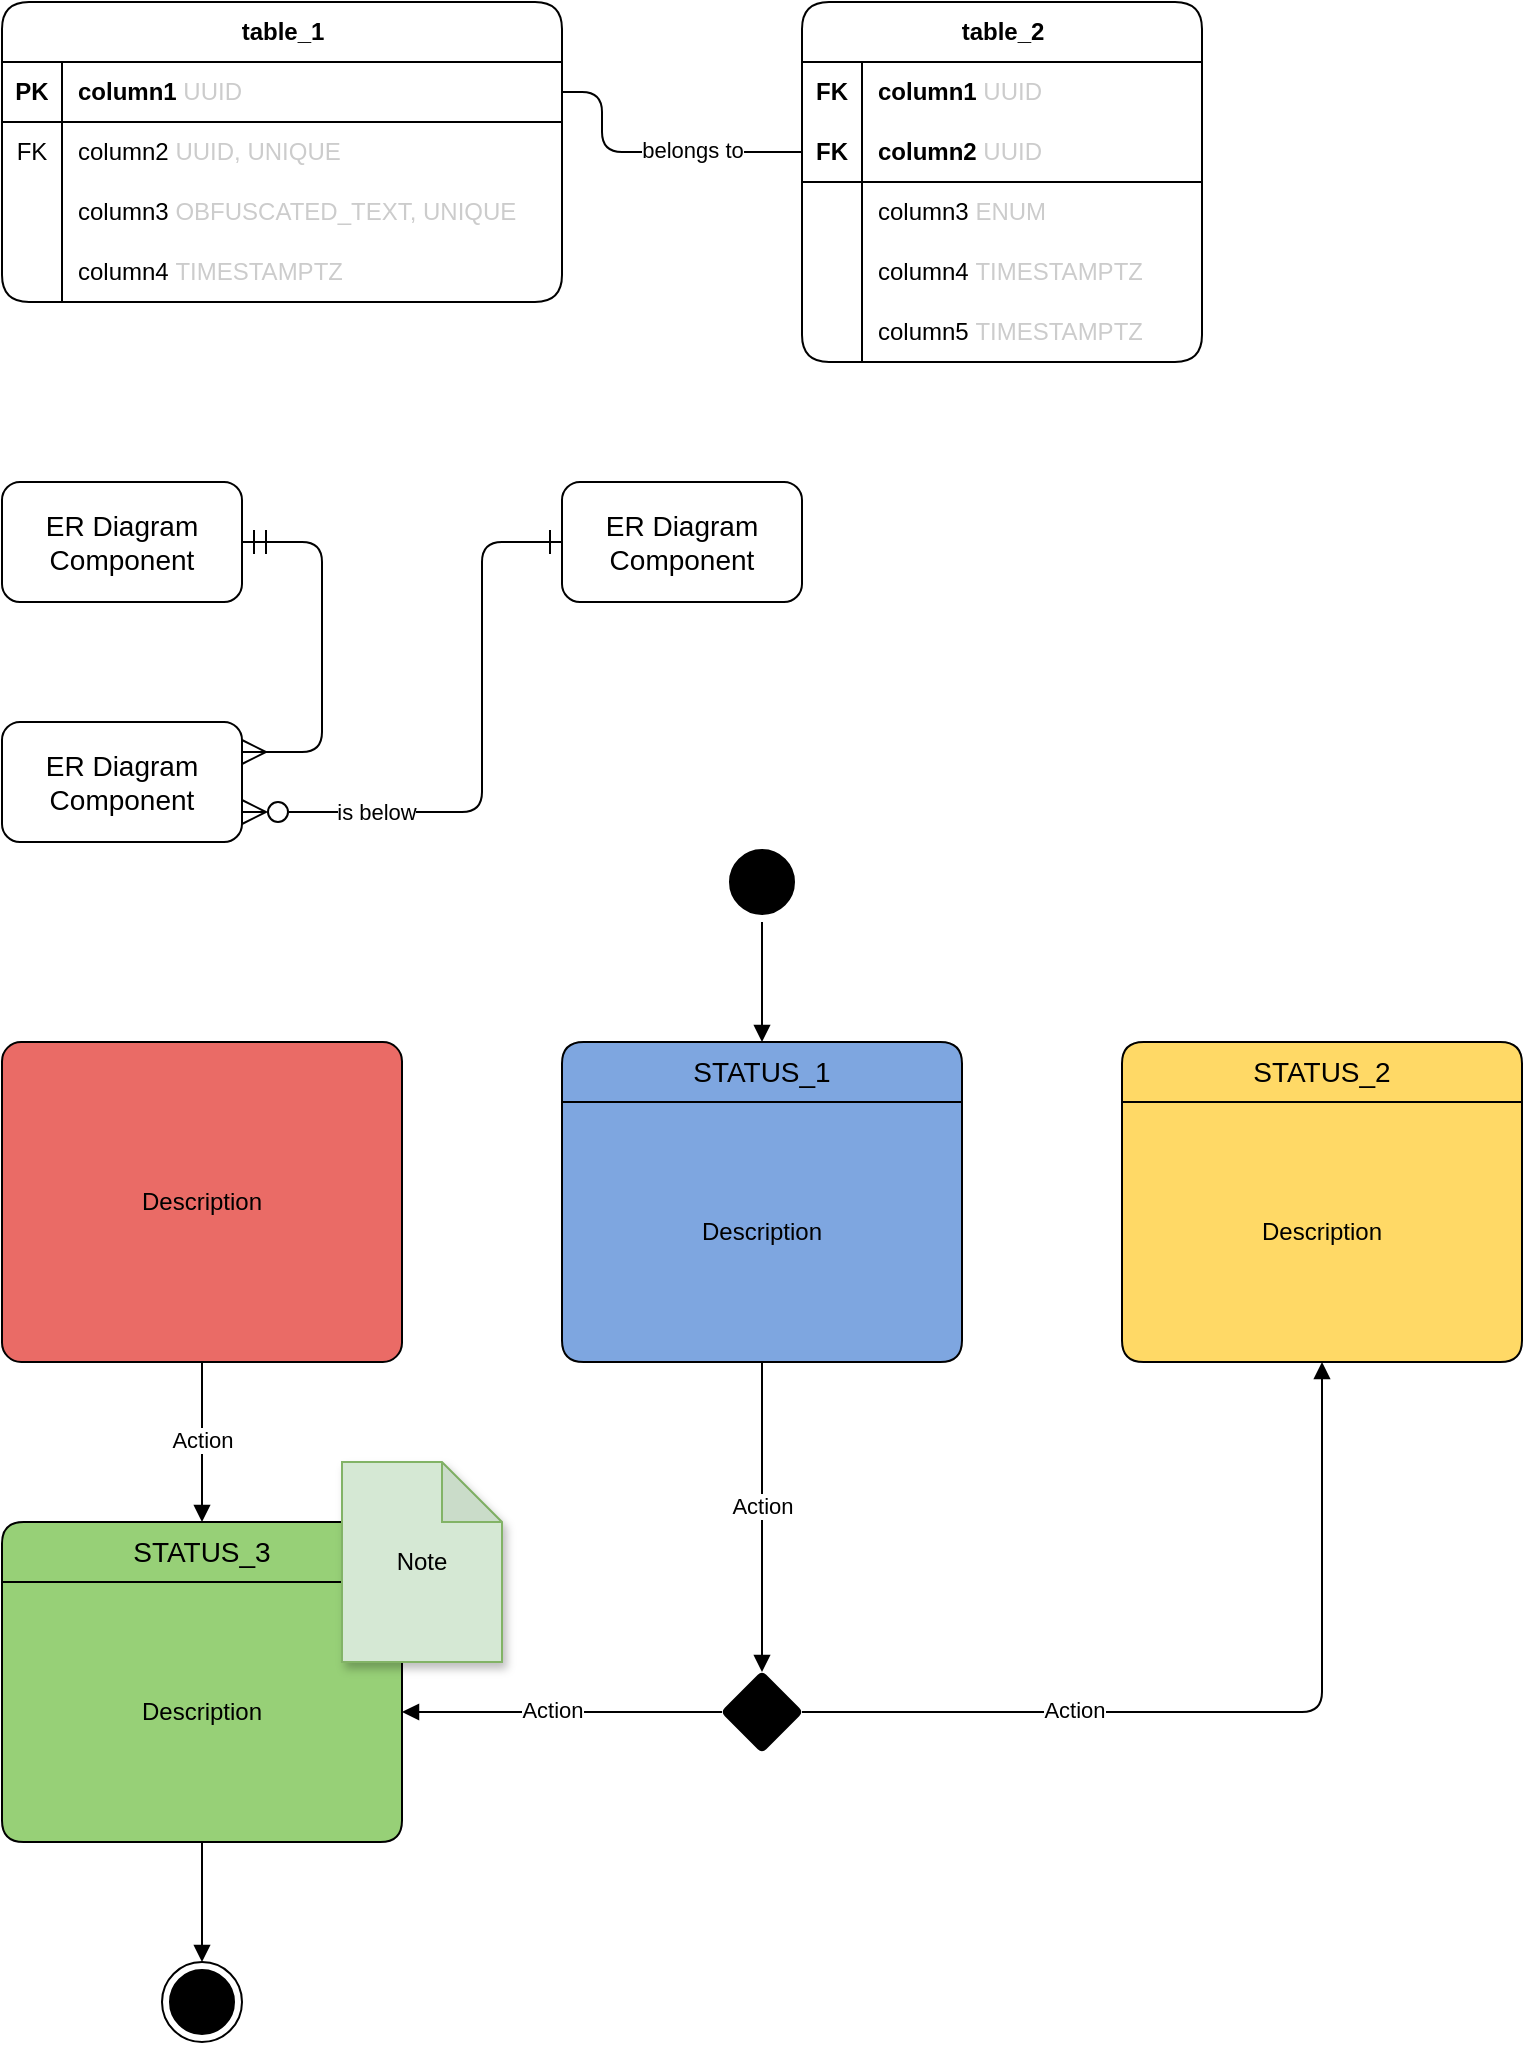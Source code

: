 <mxfile version="28.1.2" pages="5">
  <diagram name="Component Templates" id="Hf_kCL5WDnvOLtHVactw">
    <mxGraphModel dx="1426" dy="859" grid="1" gridSize="10" guides="1" tooltips="1" connect="1" arrows="1" fold="1" page="1" pageScale="1" pageWidth="827" pageHeight="1169" math="0" shadow="0">
      <root>
        <mxCell id="0" />
        <mxCell id="1" parent="0" />
        <mxCell id="xZOZEvGb6IZ7UE7chVDk-1" value="table_1" style="shape=table;startSize=30;container=1;collapsible=1;childLayout=tableLayout;fixedRows=1;rowLines=0;fontStyle=1;align=center;resizeLast=1;html=1;rounded=1;top=1;bottom=1;labelBackgroundColor=none;swimlaneFillColor=default;" parent="1" vertex="1">
          <mxGeometry x="40" y="40" width="280.0" height="150" as="geometry">
            <mxRectangle x="50" y="510" width="70" height="30" as="alternateBounds" />
          </mxGeometry>
        </mxCell>
        <mxCell id="xZOZEvGb6IZ7UE7chVDk-2" value="" style="shape=tableRow;horizontal=0;startSize=0;swimlaneHead=0;swimlaneBody=0;fillColor=none;collapsible=0;dropTarget=0;points=[[0,0.5],[1,0.5]];portConstraint=eastwest;top=0;left=0;right=0;bottom=1;fontStyle=0;labelBackgroundColor=none;" parent="xZOZEvGb6IZ7UE7chVDk-1" vertex="1">
          <mxGeometry y="30" width="280.0" height="30" as="geometry" />
        </mxCell>
        <mxCell id="xZOZEvGb6IZ7UE7chVDk-3" value="PK" style="shape=partialRectangle;connectable=0;fillColor=none;top=0;left=0;bottom=0;right=0;fontStyle=1;overflow=hidden;whiteSpace=wrap;html=1;labelBackgroundColor=none;" parent="xZOZEvGb6IZ7UE7chVDk-2" vertex="1">
          <mxGeometry width="30" height="30" as="geometry">
            <mxRectangle width="30" height="30" as="alternateBounds" />
          </mxGeometry>
        </mxCell>
        <mxCell id="xZOZEvGb6IZ7UE7chVDk-4" value="column1&lt;font style=&quot;font-weight: normal; color: rgb(204, 204, 204);&quot;&gt; UUID&lt;/font&gt;" style="shape=partialRectangle;connectable=0;fillColor=none;top=0;left=0;bottom=0;right=0;align=left;spacingLeft=6;fontStyle=1;overflow=hidden;whiteSpace=wrap;html=1;labelBackgroundColor=none;" parent="xZOZEvGb6IZ7UE7chVDk-2" vertex="1">
          <mxGeometry x="30" width="250.0" height="30" as="geometry">
            <mxRectangle width="250.0" height="30" as="alternateBounds" />
          </mxGeometry>
        </mxCell>
        <mxCell id="xZOZEvGb6IZ7UE7chVDk-5" value="" style="shape=tableRow;horizontal=0;startSize=0;swimlaneHead=0;swimlaneBody=0;collapsible=0;dropTarget=0;points=[[0,0.5],[1,0.5]];portConstraint=eastwest;top=0;left=0;right=0;bottom=0;fillColor=none;labelBackgroundColor=none;" parent="xZOZEvGb6IZ7UE7chVDk-1" vertex="1">
          <mxGeometry y="60" width="280.0" height="30" as="geometry" />
        </mxCell>
        <mxCell id="xZOZEvGb6IZ7UE7chVDk-6" value="FK" style="shape=partialRectangle;connectable=0;fillColor=none;top=0;left=0;bottom=0;right=0;editable=1;overflow=hidden;whiteSpace=wrap;html=1;labelBackgroundColor=none;" parent="xZOZEvGb6IZ7UE7chVDk-5" vertex="1">
          <mxGeometry width="30" height="30" as="geometry">
            <mxRectangle width="30" height="30" as="alternateBounds" />
          </mxGeometry>
        </mxCell>
        <mxCell id="xZOZEvGb6IZ7UE7chVDk-7" value="column2&amp;nbsp;&lt;font style=&quot;color: rgb(204, 204, 204);&quot;&gt;UUID, UNIQUE&lt;/font&gt;" style="shape=partialRectangle;connectable=0;fillColor=none;top=0;left=0;bottom=0;right=0;align=left;spacingLeft=6;overflow=hidden;whiteSpace=wrap;html=1;labelBackgroundColor=none;" parent="xZOZEvGb6IZ7UE7chVDk-5" vertex="1">
          <mxGeometry x="30" width="250.0" height="30" as="geometry">
            <mxRectangle width="250.0" height="30" as="alternateBounds" />
          </mxGeometry>
        </mxCell>
        <mxCell id="xZOZEvGb6IZ7UE7chVDk-8" value="" style="shape=tableRow;horizontal=0;startSize=0;swimlaneHead=0;swimlaneBody=0;collapsible=0;dropTarget=0;points=[[0,0.5],[1,0.5]];portConstraint=eastwest;top=0;left=0;right=0;bottom=0;fillColor=none;labelBackgroundColor=none;" parent="xZOZEvGb6IZ7UE7chVDk-1" vertex="1">
          <mxGeometry y="90" width="280.0" height="30" as="geometry" />
        </mxCell>
        <mxCell id="xZOZEvGb6IZ7UE7chVDk-9" value="" style="shape=partialRectangle;connectable=0;fillColor=none;top=0;left=0;bottom=0;right=0;editable=1;overflow=hidden;whiteSpace=wrap;html=1;labelBackgroundColor=none;" parent="xZOZEvGb6IZ7UE7chVDk-8" vertex="1">
          <mxGeometry width="30" height="30" as="geometry">
            <mxRectangle width="30" height="30" as="alternateBounds" />
          </mxGeometry>
        </mxCell>
        <mxCell id="xZOZEvGb6IZ7UE7chVDk-10" value="column3&amp;nbsp;&lt;span style=&quot;color: rgb(204, 204, 204);&quot;&gt;OBFUSCATED_TEXT, UNIQUE&lt;/span&gt;" style="shape=partialRectangle;connectable=0;fillColor=none;top=0;left=0;bottom=0;right=0;align=left;spacingLeft=6;overflow=hidden;whiteSpace=wrap;html=1;labelBackgroundColor=none;" parent="xZOZEvGb6IZ7UE7chVDk-8" vertex="1">
          <mxGeometry x="30" width="250.0" height="30" as="geometry">
            <mxRectangle width="250.0" height="30" as="alternateBounds" />
          </mxGeometry>
        </mxCell>
        <mxCell id="xZOZEvGb6IZ7UE7chVDk-11" value="" style="shape=tableRow;horizontal=0;startSize=0;swimlaneHead=0;swimlaneBody=0;collapsible=0;dropTarget=0;points=[[0,0.5],[1,0.5]];portConstraint=eastwest;top=0;left=0;right=0;bottom=0;fillColor=none;labelBackgroundColor=none;" parent="xZOZEvGb6IZ7UE7chVDk-1" vertex="1">
          <mxGeometry y="120" width="280.0" height="30" as="geometry" />
        </mxCell>
        <mxCell id="xZOZEvGb6IZ7UE7chVDk-12" value="" style="shape=partialRectangle;connectable=0;fillColor=none;top=0;left=0;bottom=0;right=0;editable=1;overflow=hidden;whiteSpace=wrap;html=1;labelBackgroundColor=none;" parent="xZOZEvGb6IZ7UE7chVDk-11" vertex="1">
          <mxGeometry width="30" height="30" as="geometry">
            <mxRectangle width="30" height="30" as="alternateBounds" />
          </mxGeometry>
        </mxCell>
        <mxCell id="xZOZEvGb6IZ7UE7chVDk-13" value="column4&amp;nbsp;&lt;font style=&quot;color: rgb(204, 204, 204);&quot;&gt;TIMESTAMPTZ&lt;/font&gt;" style="shape=partialRectangle;connectable=0;fillColor=none;top=0;left=0;bottom=0;right=0;align=left;spacingLeft=6;overflow=hidden;whiteSpace=wrap;html=1;labelBackgroundColor=none;" parent="xZOZEvGb6IZ7UE7chVDk-11" vertex="1">
          <mxGeometry x="30" width="250.0" height="30" as="geometry">
            <mxRectangle width="250.0" height="30" as="alternateBounds" />
          </mxGeometry>
        </mxCell>
        <mxCell id="CZFtHsj4eY6OVP69AacZ-18" style="edgeStyle=orthogonalEdgeStyle;rounded=1;orthogonalLoop=1;jettySize=auto;html=1;exitX=0;exitY=0.5;exitDx=0;exitDy=0;entryX=1;entryY=0.5;entryDx=0;entryDy=0;endArrow=none;endFill=0;curved=0;" parent="1" source="CZFtHsj4eY6OVP69AacZ-5" target="xZOZEvGb6IZ7UE7chVDk-2" edge="1">
          <mxGeometry relative="1" as="geometry">
            <Array as="points">
              <mxPoint x="340" y="115" />
              <mxPoint x="340" y="85" />
            </Array>
          </mxGeometry>
        </mxCell>
        <mxCell id="lKD77zYrqcJbKxE31uxd-1" value="belongs to" style="edgeLabel;html=1;align=center;verticalAlign=middle;resizable=0;points=[];" parent="CZFtHsj4eY6OVP69AacZ-18" vertex="1" connectable="0">
          <mxGeometry x="-0.26" relative="1" as="geometry">
            <mxPoint y="-1" as="offset" />
          </mxGeometry>
        </mxCell>
        <mxCell id="CZFtHsj4eY6OVP69AacZ-1" value="table_2" style="shape=table;startSize=30;container=1;collapsible=1;childLayout=tableLayout;fixedRows=1;rowLines=0;fontStyle=1;align=center;resizeLast=1;html=1;rounded=1;top=1;bottom=1;labelBackgroundColor=none;swimlaneFillColor=default;" parent="1" vertex="1">
          <mxGeometry x="440" y="40" width="200" height="180" as="geometry">
            <mxRectangle x="50" y="510" width="70" height="30" as="alternateBounds" />
          </mxGeometry>
        </mxCell>
        <mxCell id="CZFtHsj4eY6OVP69AacZ-2" value="" style="shape=tableRow;horizontal=0;startSize=0;swimlaneHead=0;swimlaneBody=0;fillColor=none;collapsible=0;dropTarget=0;points=[[0,0.5],[1,0.5]];portConstraint=eastwest;top=0;left=0;right=0;bottom=0;fontStyle=0;labelBackgroundColor=none;" parent="CZFtHsj4eY6OVP69AacZ-1" vertex="1">
          <mxGeometry y="30" width="200" height="30" as="geometry" />
        </mxCell>
        <mxCell id="CZFtHsj4eY6OVP69AacZ-3" value="FK" style="shape=partialRectangle;connectable=0;fillColor=none;top=0;left=0;bottom=0;right=0;fontStyle=1;overflow=hidden;whiteSpace=wrap;html=1;labelBackgroundColor=none;" parent="CZFtHsj4eY6OVP69AacZ-2" vertex="1">
          <mxGeometry width="30" height="30" as="geometry">
            <mxRectangle width="30" height="30" as="alternateBounds" />
          </mxGeometry>
        </mxCell>
        <mxCell id="CZFtHsj4eY6OVP69AacZ-4" value="column1&lt;font style=&quot;font-weight: normal; color: rgb(204, 204, 204);&quot;&gt;&amp;nbsp;UUID&lt;/font&gt;" style="shape=partialRectangle;connectable=0;fillColor=none;top=0;left=0;bottom=0;right=0;align=left;spacingLeft=6;fontStyle=1;overflow=hidden;whiteSpace=wrap;html=1;labelBackgroundColor=none;" parent="CZFtHsj4eY6OVP69AacZ-2" vertex="1">
          <mxGeometry x="30" width="170" height="30" as="geometry">
            <mxRectangle width="170" height="30" as="alternateBounds" />
          </mxGeometry>
        </mxCell>
        <mxCell id="CZFtHsj4eY6OVP69AacZ-5" value="" style="shape=tableRow;horizontal=0;startSize=0;swimlaneHead=0;swimlaneBody=0;fillColor=none;collapsible=0;dropTarget=0;points=[[0,0.5],[1,0.5]];portConstraint=eastwest;top=0;left=0;right=0;bottom=1;fontStyle=0;labelBackgroundColor=none;" parent="CZFtHsj4eY6OVP69AacZ-1" vertex="1">
          <mxGeometry y="60" width="200" height="30" as="geometry" />
        </mxCell>
        <mxCell id="CZFtHsj4eY6OVP69AacZ-6" value="FK" style="shape=partialRectangle;connectable=0;fillColor=none;top=0;left=0;bottom=0;right=0;fontStyle=1;overflow=hidden;whiteSpace=wrap;html=1;labelBackgroundColor=none;" parent="CZFtHsj4eY6OVP69AacZ-5" vertex="1">
          <mxGeometry width="30" height="30" as="geometry">
            <mxRectangle width="30" height="30" as="alternateBounds" />
          </mxGeometry>
        </mxCell>
        <mxCell id="CZFtHsj4eY6OVP69AacZ-7" value="column2&lt;font style=&quot;font-weight: normal; color: rgb(204, 204, 204);&quot;&gt; UUID&lt;/font&gt;" style="shape=partialRectangle;connectable=0;fillColor=none;top=0;left=0;bottom=0;right=0;align=left;spacingLeft=6;fontStyle=1;overflow=hidden;whiteSpace=wrap;html=1;labelBackgroundColor=none;" parent="CZFtHsj4eY6OVP69AacZ-5" vertex="1">
          <mxGeometry x="30" width="170" height="30" as="geometry">
            <mxRectangle width="170" height="30" as="alternateBounds" />
          </mxGeometry>
        </mxCell>
        <mxCell id="CZFtHsj4eY6OVP69AacZ-8" value="" style="shape=tableRow;horizontal=0;startSize=0;swimlaneHead=0;swimlaneBody=0;collapsible=0;dropTarget=0;points=[[0,0.5],[1,0.5]];portConstraint=eastwest;top=0;left=0;right=0;bottom=0;fillColor=none;labelBackgroundColor=none;" parent="CZFtHsj4eY6OVP69AacZ-1" vertex="1">
          <mxGeometry y="90" width="200" height="30" as="geometry" />
        </mxCell>
        <mxCell id="CZFtHsj4eY6OVP69AacZ-9" value="" style="shape=partialRectangle;connectable=0;fillColor=none;top=0;left=0;bottom=0;right=0;editable=1;overflow=hidden;whiteSpace=wrap;html=1;labelBackgroundColor=none;" parent="CZFtHsj4eY6OVP69AacZ-8" vertex="1">
          <mxGeometry width="30" height="30" as="geometry">
            <mxRectangle width="30" height="30" as="alternateBounds" />
          </mxGeometry>
        </mxCell>
        <mxCell id="CZFtHsj4eY6OVP69AacZ-10" value="column3&amp;nbsp;&lt;font style=&quot;color: rgb(204, 204, 204);&quot;&gt;ENUM&lt;/font&gt;" style="shape=partialRectangle;connectable=0;fillColor=none;top=0;left=0;bottom=0;right=0;align=left;spacingLeft=6;overflow=hidden;whiteSpace=wrap;html=1;labelBackgroundColor=none;" parent="CZFtHsj4eY6OVP69AacZ-8" vertex="1">
          <mxGeometry x="30" width="170" height="30" as="geometry">
            <mxRectangle width="170" height="30" as="alternateBounds" />
          </mxGeometry>
        </mxCell>
        <mxCell id="CZFtHsj4eY6OVP69AacZ-11" value="" style="shape=tableRow;horizontal=0;startSize=0;swimlaneHead=0;swimlaneBody=0;collapsible=0;dropTarget=0;points=[[0,0.5],[1,0.5]];portConstraint=eastwest;top=0;left=0;right=0;bottom=0;fillColor=none;labelBackgroundColor=none;" parent="CZFtHsj4eY6OVP69AacZ-1" vertex="1">
          <mxGeometry y="120" width="200" height="30" as="geometry" />
        </mxCell>
        <mxCell id="CZFtHsj4eY6OVP69AacZ-12" value="" style="shape=partialRectangle;connectable=0;fillColor=none;top=0;left=0;bottom=0;right=0;editable=1;overflow=hidden;whiteSpace=wrap;html=1;labelBackgroundColor=none;" parent="CZFtHsj4eY6OVP69AacZ-11" vertex="1">
          <mxGeometry width="30" height="30" as="geometry">
            <mxRectangle width="30" height="30" as="alternateBounds" />
          </mxGeometry>
        </mxCell>
        <mxCell id="CZFtHsj4eY6OVP69AacZ-13" value="column4&amp;nbsp;&lt;font style=&quot;color: rgb(204, 204, 204);&quot;&gt;TIMESTAMPTZ&lt;/font&gt;" style="shape=partialRectangle;connectable=0;fillColor=none;top=0;left=0;bottom=0;right=0;align=left;spacingLeft=6;overflow=hidden;whiteSpace=wrap;html=1;labelBackgroundColor=none;" parent="CZFtHsj4eY6OVP69AacZ-11" vertex="1">
          <mxGeometry x="30" width="170" height="30" as="geometry">
            <mxRectangle width="170" height="30" as="alternateBounds" />
          </mxGeometry>
        </mxCell>
        <mxCell id="CZFtHsj4eY6OVP69AacZ-14" value="" style="shape=tableRow;horizontal=0;startSize=0;swimlaneHead=0;swimlaneBody=0;collapsible=0;dropTarget=0;points=[[0,0.5],[1,0.5]];portConstraint=eastwest;top=0;left=0;right=0;bottom=0;fillColor=none;labelBackgroundColor=none;" parent="CZFtHsj4eY6OVP69AacZ-1" vertex="1">
          <mxGeometry y="150" width="200" height="30" as="geometry" />
        </mxCell>
        <mxCell id="CZFtHsj4eY6OVP69AacZ-15" value="" style="shape=partialRectangle;connectable=0;fillColor=none;top=0;left=0;bottom=0;right=0;editable=1;overflow=hidden;whiteSpace=wrap;html=1;labelBackgroundColor=none;" parent="CZFtHsj4eY6OVP69AacZ-14" vertex="1">
          <mxGeometry width="30" height="30" as="geometry">
            <mxRectangle width="30" height="30" as="alternateBounds" />
          </mxGeometry>
        </mxCell>
        <mxCell id="CZFtHsj4eY6OVP69AacZ-16" value="column5&amp;nbsp;&lt;span style=&quot;color: rgb(204, 204, 204);&quot;&gt;TIMESTAMPTZ&lt;/span&gt;" style="shape=partialRectangle;connectable=0;fillColor=none;top=0;left=0;bottom=0;right=0;align=left;spacingLeft=6;overflow=hidden;whiteSpace=wrap;html=1;labelBackgroundColor=none;" parent="CZFtHsj4eY6OVP69AacZ-14" vertex="1">
          <mxGeometry x="30" width="170" height="30" as="geometry">
            <mxRectangle width="170" height="30" as="alternateBounds" />
          </mxGeometry>
        </mxCell>
        <mxCell id="kvt3WUdIuzru270rRjNE-4" style="edgeStyle=orthogonalEdgeStyle;rounded=1;orthogonalLoop=1;jettySize=auto;html=1;exitX=1;exitY=0.5;exitDx=0;exitDy=0;entryX=1;entryY=0.25;entryDx=0;entryDy=0;curved=0;startArrow=ERmandOne;startFill=0;endArrow=ERmany;endFill=0;startSize=10;endSize=10;" parent="1" source="kvt3WUdIuzru270rRjNE-1" target="kvt3WUdIuzru270rRjNE-2" edge="1">
          <mxGeometry relative="1" as="geometry">
            <Array as="points">
              <mxPoint x="200" y="310" />
              <mxPoint x="200" y="415" />
            </Array>
          </mxGeometry>
        </mxCell>
        <mxCell id="kvt3WUdIuzru270rRjNE-1" value="ER Diagram Component" style="rounded=1;whiteSpace=wrap;html=1;fontSize=14;labelBackgroundColor=none;" parent="1" vertex="1">
          <mxGeometry x="40" y="280" width="120" height="60" as="geometry" />
        </mxCell>
        <mxCell id="kvt3WUdIuzru270rRjNE-5" style="edgeStyle=orthogonalEdgeStyle;rounded=1;orthogonalLoop=1;jettySize=auto;html=1;exitX=1;exitY=0.75;exitDx=0;exitDy=0;entryX=0;entryY=0.5;entryDx=0;entryDy=0;curved=0;startArrow=ERzeroToMany;startFill=0;startSize=10;endSize=10;endArrow=ERone;endFill=0;" parent="1" source="kvt3WUdIuzru270rRjNE-2" target="kvt3WUdIuzru270rRjNE-3" edge="1">
          <mxGeometry relative="1" as="geometry">
            <Array as="points">
              <mxPoint x="280" y="445" />
              <mxPoint x="280" y="310" />
            </Array>
          </mxGeometry>
        </mxCell>
        <mxCell id="kvt3WUdIuzru270rRjNE-6" value="is below" style="edgeLabel;html=1;align=center;verticalAlign=middle;resizable=0;points=[];" parent="kvt3WUdIuzru270rRjNE-5" vertex="1" connectable="0">
          <mxGeometry x="-0.546" y="-1" relative="1" as="geometry">
            <mxPoint y="-1" as="offset" />
          </mxGeometry>
        </mxCell>
        <mxCell id="kvt3WUdIuzru270rRjNE-2" value="ER Diagram Component" style="rounded=1;whiteSpace=wrap;html=1;fontSize=14;labelBackgroundColor=none;" parent="1" vertex="1">
          <mxGeometry x="40" y="400" width="120" height="60" as="geometry" />
        </mxCell>
        <mxCell id="kvt3WUdIuzru270rRjNE-3" value="ER Diagram Component" style="rounded=1;whiteSpace=wrap;html=1;fontSize=14;labelBackgroundColor=none;" parent="1" vertex="1">
          <mxGeometry x="320" y="280" width="120" height="60" as="geometry" />
        </mxCell>
        <mxCell id="6qgZ6YwH8KYj5kGuCvs4-29" style="edgeStyle=orthogonalEdgeStyle;rounded=1;orthogonalLoop=1;jettySize=auto;html=1;exitX=0.5;exitY=1;exitDx=0;exitDy=0;entryX=0.5;entryY=0;entryDx=0;entryDy=0;curved=0;endArrow=block;endFill=1;" parent="1" source="6qgZ6YwH8KYj5kGuCvs4-20" target="6qgZ6YwH8KYj5kGuCvs4-26" edge="1">
          <mxGeometry relative="1" as="geometry" />
        </mxCell>
        <mxCell id="6qgZ6YwH8KYj5kGuCvs4-30" value="Action" style="edgeLabel;html=1;align=center;verticalAlign=middle;resizable=0;points=[];" parent="6qgZ6YwH8KYj5kGuCvs4-29" vertex="1" connectable="0">
          <mxGeometry x="-0.024" relative="1" as="geometry">
            <mxPoint as="offset" />
          </mxGeometry>
        </mxCell>
        <mxCell id="6qgZ6YwH8KYj5kGuCvs4-20" value="Description" style="rounded=1;whiteSpace=wrap;html=1;fillColor=#EA6B66;arcSize=6;" parent="1" vertex="1">
          <mxGeometry x="40" y="560" width="200" height="160" as="geometry" />
        </mxCell>
        <mxCell id="6qgZ6YwH8KYj5kGuCvs4-21" value="STATUS_1" style="swimlane;childLayout=stackLayout;horizontal=1;startSize=30;horizontalStack=0;rounded=1;fontSize=14;fontStyle=0;strokeWidth=1;resizeParent=0;resizeLast=1;shadow=0;dashed=0;align=center;arcSize=12;whiteSpace=wrap;html=1;swimlaneFillColor=#7EA6E0;fillColor=#7EA6E0;verticalAlign=middle;container=0;" parent="1" vertex="1">
          <mxGeometry x="320" y="560" width="200" height="160" as="geometry" />
        </mxCell>
        <mxCell id="6qgZ6YwH8KYj5kGuCvs4-22" value="Description" style="align=center;strokeColor=none;fillColor=none;spacingLeft=4;spacingRight=4;fontSize=12;verticalAlign=middle;resizable=0;rotatable=0;part=1;html=1;whiteSpace=wrap;" parent="6qgZ6YwH8KYj5kGuCvs4-21" vertex="1">
          <mxGeometry y="30" width="200" height="130" as="geometry" />
        </mxCell>
        <mxCell id="6qgZ6YwH8KYj5kGuCvs4-23" value="STATUS_2" style="swimlane;childLayout=stackLayout;horizontal=1;startSize=30;horizontalStack=0;rounded=1;fontSize=14;fontStyle=0;strokeWidth=1;resizeParent=0;resizeLast=1;shadow=0;dashed=0;align=center;arcSize=12;whiteSpace=wrap;html=1;swimlaneFillColor=#FFD966;fillColor=#FFD966;swimlaneLine=1;swimlaneHead=1;swimlaneBody=1;container=0;" parent="1" vertex="1">
          <mxGeometry x="600" y="560" width="200" height="160" as="geometry" />
        </mxCell>
        <mxCell id="6qgZ6YwH8KYj5kGuCvs4-24" value="Description" style="align=center;strokeColor=none;fillColor=none;spacingLeft=4;spacingRight=4;fontSize=12;verticalAlign=middle;resizable=0;rotatable=0;part=1;html=1;whiteSpace=wrap;" parent="6qgZ6YwH8KYj5kGuCvs4-23" vertex="1">
          <mxGeometry y="30" width="200" height="130" as="geometry" />
        </mxCell>
        <mxCell id="6qgZ6YwH8KYj5kGuCvs4-26" value="STATUS_3" style="swimlane;childLayout=stackLayout;horizontal=1;startSize=30;horizontalStack=0;rounded=1;fontSize=14;fontStyle=0;strokeWidth=1;resizeParent=0;resizeLast=1;shadow=0;dashed=0;align=center;arcSize=12;whiteSpace=wrap;html=1;swimlaneFillColor=#97D077;fillColor=#97D077;container=0;collapsible=0;" parent="1" vertex="1">
          <mxGeometry x="40" y="800" width="200" height="160" as="geometry" />
        </mxCell>
        <mxCell id="6qgZ6YwH8KYj5kGuCvs4-27" value="Description" style="align=center;strokeColor=none;fillColor=none;spacingLeft=4;spacingRight=4;fontSize=12;verticalAlign=middle;resizable=0;rotatable=0;part=1;html=1;whiteSpace=wrap;" parent="6qgZ6YwH8KYj5kGuCvs4-26" vertex="1">
          <mxGeometry y="30" width="200" height="130" as="geometry" />
        </mxCell>
        <mxCell id="6qgZ6YwH8KYj5kGuCvs4-33" style="edgeStyle=orthogonalEdgeStyle;rounded=1;orthogonalLoop=1;jettySize=auto;html=1;exitX=0;exitY=0.5;exitDx=0;exitDy=0;entryX=1;entryY=0.5;entryDx=0;entryDy=0;curved=0;endArrow=block;endFill=1;" parent="1" source="6qgZ6YwH8KYj5kGuCvs4-31" target="6qgZ6YwH8KYj5kGuCvs4-27" edge="1">
          <mxGeometry relative="1" as="geometry" />
        </mxCell>
        <mxCell id="6qgZ6YwH8KYj5kGuCvs4-37" value="Action" style="edgeLabel;html=1;align=center;verticalAlign=middle;resizable=0;points=[];" parent="6qgZ6YwH8KYj5kGuCvs4-33" vertex="1" connectable="0">
          <mxGeometry x="0.062" y="-1" relative="1" as="geometry">
            <mxPoint as="offset" />
          </mxGeometry>
        </mxCell>
        <mxCell id="6qgZ6YwH8KYj5kGuCvs4-34" style="edgeStyle=orthogonalEdgeStyle;rounded=1;orthogonalLoop=1;jettySize=auto;html=1;exitX=1;exitY=0.5;exitDx=0;exitDy=0;entryX=0.5;entryY=1;entryDx=0;entryDy=0;curved=0;endArrow=block;endFill=1;" parent="1" source="6qgZ6YwH8KYj5kGuCvs4-31" target="6qgZ6YwH8KYj5kGuCvs4-24" edge="1">
          <mxGeometry relative="1" as="geometry" />
        </mxCell>
        <mxCell id="6qgZ6YwH8KYj5kGuCvs4-36" value="Action" style="edgeLabel;html=1;align=center;verticalAlign=middle;resizable=0;points=[];" parent="6qgZ6YwH8KYj5kGuCvs4-34" vertex="1" connectable="0">
          <mxGeometry x="-0.375" y="-3" relative="1" as="geometry">
            <mxPoint y="-4" as="offset" />
          </mxGeometry>
        </mxCell>
        <mxCell id="6qgZ6YwH8KYj5kGuCvs4-31" value="" style="rhombus;whiteSpace=wrap;html=1;fillColor=#000000;rounded=1;arcSize=5;aspect=fixed;" parent="1" vertex="1">
          <mxGeometry x="400" y="875" width="40" height="40" as="geometry" />
        </mxCell>
        <mxCell id="6qgZ6YwH8KYj5kGuCvs4-32" style="edgeStyle=orthogonalEdgeStyle;rounded=1;orthogonalLoop=1;jettySize=auto;html=1;exitX=0.5;exitY=1;exitDx=0;exitDy=0;entryX=0.5;entryY=0;entryDx=0;entryDy=0;curved=0;endArrow=block;endFill=1;" parent="1" source="6qgZ6YwH8KYj5kGuCvs4-22" target="6qgZ6YwH8KYj5kGuCvs4-31" edge="1">
          <mxGeometry relative="1" as="geometry" />
        </mxCell>
        <mxCell id="6qgZ6YwH8KYj5kGuCvs4-35" value="Action" style="edgeLabel;html=1;align=center;verticalAlign=middle;resizable=0;points=[];" parent="6qgZ6YwH8KYj5kGuCvs4-32" vertex="1" connectable="0">
          <mxGeometry x="-0.071" relative="1" as="geometry">
            <mxPoint as="offset" />
          </mxGeometry>
        </mxCell>
        <mxCell id="6qgZ6YwH8KYj5kGuCvs4-42" value="" style="ellipse;html=1;shape=endState;fillColor=#000000;strokeColor=#000000;aspect=fixed;" parent="1" vertex="1">
          <mxGeometry x="120" y="1020" width="40" height="40" as="geometry" />
        </mxCell>
        <mxCell id="6qgZ6YwH8KYj5kGuCvs4-43" style="edgeStyle=orthogonalEdgeStyle;rounded=1;orthogonalLoop=1;jettySize=auto;html=1;exitX=0.5;exitY=1;exitDx=0;exitDy=0;entryX=0.5;entryY=0;entryDx=0;entryDy=0;curved=0;endArrow=block;endFill=1;" parent="1" source="6qgZ6YwH8KYj5kGuCvs4-27" target="6qgZ6YwH8KYj5kGuCvs4-42" edge="1">
          <mxGeometry relative="1" as="geometry" />
        </mxCell>
        <mxCell id="6qgZ6YwH8KYj5kGuCvs4-46" style="edgeStyle=orthogonalEdgeStyle;rounded=1;orthogonalLoop=1;jettySize=auto;html=1;exitX=0.5;exitY=1;exitDx=0;exitDy=0;entryX=0.5;entryY=0;entryDx=0;entryDy=0;curved=0;endArrow=block;endFill=1;" parent="1" source="6qgZ6YwH8KYj5kGuCvs4-44" target="6qgZ6YwH8KYj5kGuCvs4-21" edge="1">
          <mxGeometry relative="1" as="geometry" />
        </mxCell>
        <mxCell id="6qgZ6YwH8KYj5kGuCvs4-44" value="" style="ellipse;html=1;shape=startState;fillColor=#000000;strokeColor=#000000;aspect=fixed;" parent="1" vertex="1">
          <mxGeometry x="400" y="460" width="40" height="40" as="geometry" />
        </mxCell>
        <mxCell id="TtoKmSEJtmBnTLT8rluX-2" value="Note" style="shape=note;whiteSpace=wrap;html=1;backgroundOutline=1;darkOpacity=0.05;fillColor=#d5e8d4;strokeColor=#82b366;shadow=1;" vertex="1" parent="1">
          <mxGeometry x="210" y="770" width="80" height="100" as="geometry" />
        </mxCell>
      </root>
    </mxGraphModel>
  </diagram>
  <diagram id="lEe4mdEnlFpeiVoyER4O" name="Database Schema">
    <mxGraphModel dx="1079" dy="1209" grid="1" gridSize="10" guides="1" tooltips="1" connect="1" arrows="1" fold="1" page="0" pageScale="1" pageWidth="827" pageHeight="1169" background="none" math="0" shadow="0">
      <root>
        <mxCell id="0" />
        <mxCell id="1" parent="0" />
        <mxCell id="gtdaIvUS_uVvHvJYpVgE-1" value="user" style="shape=table;startSize=30;container=1;collapsible=1;childLayout=tableLayout;fixedRows=1;rowLines=0;fontStyle=1;align=center;resizeLast=1;html=1;rounded=1;top=1;labelBackgroundColor=none;swimlaneFillColor=default;" parent="1" vertex="1">
          <mxGeometry x="40" y="480" width="280" height="570" as="geometry">
            <mxRectangle x="50" y="510" width="70" height="30" as="alternateBounds" />
          </mxGeometry>
        </mxCell>
        <mxCell id="gtdaIvUS_uVvHvJYpVgE-2" value="" style="shape=tableRow;horizontal=0;startSize=0;swimlaneHead=0;swimlaneBody=0;fillColor=none;collapsible=0;dropTarget=0;points=[[0,0.5],[1,0.5]];portConstraint=eastwest;top=0;left=0;right=0;bottom=1;fontStyle=0;labelBackgroundColor=none;" parent="gtdaIvUS_uVvHvJYpVgE-1" vertex="1">
          <mxGeometry y="30" width="280" height="30" as="geometry" />
        </mxCell>
        <mxCell id="gtdaIvUS_uVvHvJYpVgE-3" value="PK" style="shape=partialRectangle;connectable=0;fillColor=none;top=0;left=0;bottom=0;right=0;fontStyle=1;overflow=hidden;whiteSpace=wrap;html=1;labelBackgroundColor=none;" parent="gtdaIvUS_uVvHvJYpVgE-2" vertex="1">
          <mxGeometry width="30" height="30" as="geometry">
            <mxRectangle width="30" height="30" as="alternateBounds" />
          </mxGeometry>
        </mxCell>
        <mxCell id="gtdaIvUS_uVvHvJYpVgE-4" value="id&lt;font style=&quot;font-weight: normal; color: rgb(204, 204, 204);&quot;&gt; UUID&lt;/font&gt;" style="shape=partialRectangle;connectable=0;fillColor=none;top=0;left=0;bottom=0;right=0;align=left;spacingLeft=6;fontStyle=1;overflow=hidden;whiteSpace=wrap;html=1;labelBackgroundColor=none;" parent="gtdaIvUS_uVvHvJYpVgE-2" vertex="1">
          <mxGeometry x="30" width="250" height="30" as="geometry">
            <mxRectangle width="250" height="30" as="alternateBounds" />
          </mxGeometry>
        </mxCell>
        <mxCell id="gtdaIvUS_uVvHvJYpVgE-5" value="" style="shape=tableRow;horizontal=0;startSize=0;swimlaneHead=0;swimlaneBody=0;collapsible=0;dropTarget=0;points=[[0,0.5],[1,0.5]];portConstraint=eastwest;top=0;left=0;right=0;bottom=0;fillColor=none;labelBackgroundColor=none;" parent="gtdaIvUS_uVvHvJYpVgE-1" vertex="1">
          <mxGeometry y="60" width="280" height="30" as="geometry" />
        </mxCell>
        <mxCell id="gtdaIvUS_uVvHvJYpVgE-6" value="" style="shape=partialRectangle;connectable=0;fillColor=none;top=0;left=0;bottom=0;right=0;editable=1;overflow=hidden;whiteSpace=wrap;html=1;labelBackgroundColor=none;" parent="gtdaIvUS_uVvHvJYpVgE-5" vertex="1">
          <mxGeometry width="30" height="30" as="geometry">
            <mxRectangle width="30" height="30" as="alternateBounds" />
          </mxGeometry>
        </mxCell>
        <mxCell id="gtdaIvUS_uVvHvJYpVgE-7" value="email&amp;nbsp;&lt;font style=&quot;color: rgb(204, 204, 204);&quot;&gt;TEXT, UNIQUE&lt;/font&gt;" style="shape=partialRectangle;connectable=0;fillColor=none;top=0;left=0;bottom=0;right=0;align=left;spacingLeft=6;overflow=hidden;whiteSpace=wrap;html=1;labelBackgroundColor=none;" parent="gtdaIvUS_uVvHvJYpVgE-5" vertex="1">
          <mxGeometry x="30" width="250" height="30" as="geometry">
            <mxRectangle width="250" height="30" as="alternateBounds" />
          </mxGeometry>
        </mxCell>
        <mxCell id="gtdaIvUS_uVvHvJYpVgE-8" value="" style="shape=tableRow;horizontal=0;startSize=0;swimlaneHead=0;swimlaneBody=0;collapsible=0;dropTarget=0;points=[[0,0.5],[1,0.5]];portConstraint=eastwest;top=0;left=0;right=0;bottom=0;fillColor=none;labelBackgroundColor=none;" parent="gtdaIvUS_uVvHvJYpVgE-1" vertex="1">
          <mxGeometry y="90" width="280" height="30" as="geometry" />
        </mxCell>
        <mxCell id="gtdaIvUS_uVvHvJYpVgE-9" value="" style="shape=partialRectangle;connectable=0;fillColor=none;top=0;left=0;bottom=0;right=0;editable=1;overflow=hidden;whiteSpace=wrap;html=1;labelBackgroundColor=none;" parent="gtdaIvUS_uVvHvJYpVgE-8" vertex="1">
          <mxGeometry width="30" height="30" as="geometry">
            <mxRectangle width="30" height="30" as="alternateBounds" />
          </mxGeometry>
        </mxCell>
        <mxCell id="gtdaIvUS_uVvHvJYpVgE-10" value="firstName&amp;nbsp;&lt;font style=&quot;color: rgb(204, 204, 204);&quot;&gt;TEXT&lt;/font&gt;" style="shape=partialRectangle;connectable=0;fillColor=none;top=0;left=0;bottom=0;right=0;align=left;spacingLeft=6;overflow=hidden;whiteSpace=wrap;html=1;labelBackgroundColor=none;" parent="gtdaIvUS_uVvHvJYpVgE-8" vertex="1">
          <mxGeometry x="30" width="250" height="30" as="geometry">
            <mxRectangle width="250" height="30" as="alternateBounds" />
          </mxGeometry>
        </mxCell>
        <mxCell id="gtdaIvUS_uVvHvJYpVgE-11" value="" style="shape=tableRow;horizontal=0;startSize=0;swimlaneHead=0;swimlaneBody=0;collapsible=0;dropTarget=0;points=[[0,0.5],[1,0.5]];portConstraint=eastwest;top=0;left=0;right=0;bottom=0;fillColor=none;labelBackgroundColor=none;" parent="gtdaIvUS_uVvHvJYpVgE-1" vertex="1">
          <mxGeometry y="120" width="280" height="30" as="geometry" />
        </mxCell>
        <mxCell id="gtdaIvUS_uVvHvJYpVgE-12" value="" style="shape=partialRectangle;connectable=0;fillColor=none;top=0;left=0;bottom=0;right=0;editable=1;overflow=hidden;whiteSpace=wrap;html=1;labelBackgroundColor=none;" parent="gtdaIvUS_uVvHvJYpVgE-11" vertex="1">
          <mxGeometry width="30" height="30" as="geometry">
            <mxRectangle width="30" height="30" as="alternateBounds" />
          </mxGeometry>
        </mxCell>
        <mxCell id="gtdaIvUS_uVvHvJYpVgE-13" value="lastName&amp;nbsp;&lt;font style=&quot;color: rgb(204, 204, 204);&quot;&gt;TEXT&lt;/font&gt;" style="shape=partialRectangle;connectable=0;fillColor=none;top=0;left=0;bottom=0;right=0;align=left;spacingLeft=6;overflow=hidden;whiteSpace=wrap;html=1;labelBackgroundColor=none;" parent="gtdaIvUS_uVvHvJYpVgE-11" vertex="1">
          <mxGeometry x="30" width="250" height="30" as="geometry">
            <mxRectangle width="250" height="30" as="alternateBounds" />
          </mxGeometry>
        </mxCell>
        <mxCell id="gtdaIvUS_uVvHvJYpVgE-14" value="" style="shape=tableRow;horizontal=0;startSize=0;swimlaneHead=0;swimlaneBody=0;collapsible=0;dropTarget=0;points=[[0,0.5],[1,0.5]];portConstraint=eastwest;top=0;left=0;right=0;bottom=0;fillColor=none;labelBackgroundColor=none;" parent="gtdaIvUS_uVvHvJYpVgE-1" vertex="1">
          <mxGeometry y="150" width="280" height="30" as="geometry" />
        </mxCell>
        <mxCell id="gtdaIvUS_uVvHvJYpVgE-15" value="" style="shape=partialRectangle;connectable=0;fillColor=none;top=0;left=0;bottom=0;right=0;editable=1;overflow=hidden;whiteSpace=wrap;html=1;labelBackgroundColor=none;" parent="gtdaIvUS_uVvHvJYpVgE-14" vertex="1">
          <mxGeometry width="30" height="30" as="geometry">
            <mxRectangle width="30" height="30" as="alternateBounds" />
          </mxGeometry>
        </mxCell>
        <mxCell id="gtdaIvUS_uVvHvJYpVgE-16" value="passwordHash&amp;nbsp;&lt;font style=&quot;color: rgb(204, 204, 204);&quot;&gt;OBFUSCATED_TEXT&lt;/font&gt;" style="shape=partialRectangle;connectable=0;fillColor=none;top=0;left=0;bottom=0;right=0;align=left;spacingLeft=6;overflow=hidden;whiteSpace=wrap;html=1;labelBackgroundColor=none;" parent="gtdaIvUS_uVvHvJYpVgE-14" vertex="1">
          <mxGeometry x="30" width="250" height="30" as="geometry">
            <mxRectangle width="250" height="30" as="alternateBounds" />
          </mxGeometry>
        </mxCell>
        <mxCell id="gtdaIvUS_uVvHvJYpVgE-17" value="" style="shape=tableRow;horizontal=0;startSize=0;swimlaneHead=0;swimlaneBody=0;collapsible=0;dropTarget=0;points=[[0,0.5],[1,0.5]];portConstraint=eastwest;top=0;left=0;right=0;bottom=0;fillColor=none;labelBackgroundColor=none;" parent="gtdaIvUS_uVvHvJYpVgE-1" vertex="1">
          <mxGeometry y="180" width="280" height="30" as="geometry" />
        </mxCell>
        <mxCell id="gtdaIvUS_uVvHvJYpVgE-18" value="" style="shape=partialRectangle;connectable=0;fillColor=none;top=0;left=0;bottom=0;right=0;editable=1;overflow=hidden;whiteSpace=wrap;html=1;labelBackgroundColor=none;" parent="gtdaIvUS_uVvHvJYpVgE-17" vertex="1">
          <mxGeometry width="30" height="30" as="geometry">
            <mxRectangle width="30" height="30" as="alternateBounds" />
          </mxGeometry>
        </mxCell>
        <mxCell id="gtdaIvUS_uVvHvJYpVgE-19" value="role&amp;nbsp;&lt;font style=&quot;color: rgb(204, 204, 204);&quot;&gt;ENUM&lt;/font&gt;" style="shape=partialRectangle;connectable=0;fillColor=none;top=0;left=0;bottom=0;right=0;align=left;spacingLeft=6;overflow=hidden;whiteSpace=wrap;html=1;labelBackgroundColor=none;" parent="gtdaIvUS_uVvHvJYpVgE-17" vertex="1">
          <mxGeometry x="30" width="250" height="30" as="geometry">
            <mxRectangle width="250" height="30" as="alternateBounds" />
          </mxGeometry>
        </mxCell>
        <mxCell id="gtdaIvUS_uVvHvJYpVgE-20" value="" style="shape=tableRow;horizontal=0;startSize=0;swimlaneHead=0;swimlaneBody=0;collapsible=0;dropTarget=0;points=[[0,0.5],[1,0.5]];portConstraint=eastwest;top=0;left=0;right=0;bottom=1;fillColor=none;labelBackgroundColor=none;" parent="gtdaIvUS_uVvHvJYpVgE-1" vertex="1">
          <mxGeometry y="210" width="280" height="30" as="geometry" />
        </mxCell>
        <mxCell id="gtdaIvUS_uVvHvJYpVgE-21" value="" style="shape=partialRectangle;connectable=0;fillColor=none;top=0;left=0;bottom=0;right=0;editable=1;overflow=hidden;whiteSpace=wrap;html=1;labelBackgroundColor=none;" parent="gtdaIvUS_uVvHvJYpVgE-20" vertex="1">
          <mxGeometry width="30" height="30" as="geometry">
            <mxRectangle width="30" height="30" as="alternateBounds" />
          </mxGeometry>
        </mxCell>
        <mxCell id="gtdaIvUS_uVvHvJYpVgE-22" value="status&amp;nbsp;&lt;font style=&quot;color: rgb(204, 204, 204);&quot;&gt;ENUM&lt;/font&gt;" style="shape=partialRectangle;connectable=0;fillColor=none;top=0;left=0;bottom=0;right=0;align=left;spacingLeft=6;overflow=hidden;whiteSpace=wrap;html=1;labelBackgroundColor=none;" parent="gtdaIvUS_uVvHvJYpVgE-20" vertex="1">
          <mxGeometry x="30" width="250" height="30" as="geometry">
            <mxRectangle width="250" height="30" as="alternateBounds" />
          </mxGeometry>
        </mxCell>
        <mxCell id="gtdaIvUS_uVvHvJYpVgE-23" value="" style="shape=tableRow;horizontal=0;startSize=0;swimlaneHead=0;swimlaneBody=0;collapsible=0;dropTarget=0;points=[[0,0.5],[1,0.5]];portConstraint=eastwest;top=0;left=0;right=0;bottom=0;fillColor=none;labelBackgroundColor=none;" parent="gtdaIvUS_uVvHvJYpVgE-1" vertex="1">
          <mxGeometry y="240" width="280" height="30" as="geometry" />
        </mxCell>
        <mxCell id="gtdaIvUS_uVvHvJYpVgE-24" value="" style="shape=partialRectangle;connectable=0;fillColor=none;top=0;left=0;bottom=0;right=0;editable=1;overflow=hidden;whiteSpace=wrap;html=1;labelBackgroundColor=none;" parent="gtdaIvUS_uVvHvJYpVgE-23" vertex="1">
          <mxGeometry width="30" height="30" as="geometry">
            <mxRectangle width="30" height="30" as="alternateBounds" />
          </mxGeometry>
        </mxCell>
        <mxCell id="gtdaIvUS_uVvHvJYpVgE-25" value="areHotkeysShown&amp;nbsp;&lt;font style=&quot;color: rgb(204, 204, 204);&quot;&gt;BOOL&lt;/font&gt;" style="shape=partialRectangle;connectable=0;fillColor=none;top=0;left=0;bottom=0;right=0;align=left;spacingLeft=6;overflow=hidden;whiteSpace=wrap;html=1;labelBackgroundColor=none;" parent="gtdaIvUS_uVvHvJYpVgE-23" vertex="1">
          <mxGeometry x="30" width="250" height="30" as="geometry">
            <mxRectangle width="250" height="30" as="alternateBounds" />
          </mxGeometry>
        </mxCell>
        <mxCell id="gtdaIvUS_uVvHvJYpVgE-26" value="" style="shape=tableRow;horizontal=0;startSize=0;swimlaneHead=0;swimlaneBody=0;collapsible=0;dropTarget=0;points=[[0,0.5],[1,0.5]];portConstraint=eastwest;top=0;left=0;right=0;bottom=0;fillColor=none;labelBackgroundColor=none;" parent="gtdaIvUS_uVvHvJYpVgE-1" vertex="1">
          <mxGeometry y="270" width="280" height="30" as="geometry" />
        </mxCell>
        <mxCell id="gtdaIvUS_uVvHvJYpVgE-27" value="" style="shape=partialRectangle;connectable=0;fillColor=none;top=0;left=0;bottom=0;right=0;editable=1;overflow=hidden;whiteSpace=wrap;html=1;labelBackgroundColor=none;" parent="gtdaIvUS_uVvHvJYpVgE-26" vertex="1">
          <mxGeometry width="30" height="30" as="geometry">
            <mxRectangle width="30" height="30" as="alternateBounds" />
          </mxGeometry>
        </mxCell>
        <mxCell id="gtdaIvUS_uVvHvJYpVgE-28" value="reviewModeEnabled&amp;nbsp;&lt;font style=&quot;color: rgb(204, 204, 204);&quot;&gt;BOOL&lt;/font&gt;" style="shape=partialRectangle;connectable=0;fillColor=none;top=0;left=0;bottom=0;right=0;align=left;spacingLeft=6;overflow=hidden;whiteSpace=wrap;html=1;labelBackgroundColor=none;" parent="gtdaIvUS_uVvHvJYpVgE-26" vertex="1">
          <mxGeometry x="30" width="250" height="30" as="geometry">
            <mxRectangle width="250" height="30" as="alternateBounds" />
          </mxGeometry>
        </mxCell>
        <mxCell id="gtdaIvUS_uVvHvJYpVgE-29" value="" style="shape=tableRow;horizontal=0;startSize=0;swimlaneHead=0;swimlaneBody=0;collapsible=0;dropTarget=0;points=[[0,0.5],[1,0.5]];portConstraint=eastwest;top=0;left=0;right=0;bottom=1;fillColor=none;labelBackgroundColor=none;" parent="gtdaIvUS_uVvHvJYpVgE-1" vertex="1">
          <mxGeometry y="300" width="280" height="30" as="geometry" />
        </mxCell>
        <mxCell id="gtdaIvUS_uVvHvJYpVgE-30" value="" style="shape=partialRectangle;connectable=0;fillColor=none;top=0;left=0;bottom=0;right=0;editable=1;overflow=hidden;whiteSpace=wrap;html=1;labelBackgroundColor=none;" parent="gtdaIvUS_uVvHvJYpVgE-29" vertex="1">
          <mxGeometry width="30" height="30" as="geometry">
            <mxRectangle width="30" height="30" as="alternateBounds" />
          </mxGeometry>
        </mxCell>
        <mxCell id="gtdaIvUS_uVvHvJYpVgE-31" value="criteriaIds&amp;nbsp;&lt;font style=&quot;color: rgb(204, 204, 204);&quot;&gt;LIST&amp;lt;UUID&amp;gt;&lt;/font&gt;" style="shape=partialRectangle;connectable=0;fillColor=none;top=0;left=0;bottom=0;right=0;align=left;spacingLeft=6;overflow=hidden;whiteSpace=wrap;html=1;labelBackgroundColor=none;" parent="gtdaIvUS_uVvHvJYpVgE-29" vertex="1">
          <mxGeometry x="30" width="250" height="30" as="geometry">
            <mxRectangle width="250" height="30" as="alternateBounds" />
          </mxGeometry>
        </mxCell>
        <mxCell id="gtdaIvUS_uVvHvJYpVgE-32" value="" style="shape=tableRow;horizontal=0;startSize=0;swimlaneHead=0;swimlaneBody=0;collapsible=0;dropTarget=0;points=[[0,0.5],[1,0.5]];portConstraint=eastwest;top=0;left=0;right=0;bottom=0;fillColor=none;labelBackgroundColor=none;" parent="gtdaIvUS_uVvHvJYpVgE-1" vertex="1">
          <mxGeometry y="330" width="280" height="30" as="geometry" />
        </mxCell>
        <mxCell id="gtdaIvUS_uVvHvJYpVgE-33" value="" style="shape=partialRectangle;connectable=0;fillColor=none;top=0;left=0;bottom=0;right=0;editable=1;overflow=hidden;whiteSpace=wrap;html=1;labelBackgroundColor=none;" parent="gtdaIvUS_uVvHvJYpVgE-32" vertex="1">
          <mxGeometry width="30" height="30" as="geometry">
            <mxRectangle width="30" height="30" as="alternateBounds" />
          </mxGeometry>
        </mxCell>
        <mxCell id="gtdaIvUS_uVvHvJYpVgE-34" value="similarityThreshold&amp;nbsp;&lt;font style=&quot;color: rgb(204, 204, 204);&quot;&gt;FLOAT&lt;/font&gt;" style="shape=partialRectangle;connectable=0;fillColor=none;top=0;left=0;bottom=0;right=0;align=left;spacingLeft=6;overflow=hidden;whiteSpace=wrap;html=1;labelBackgroundColor=none;" parent="gtdaIvUS_uVvHvJYpVgE-32" vertex="1">
          <mxGeometry x="30" width="250" height="30" as="geometry">
            <mxRectangle width="250" height="30" as="alternateBounds" />
          </mxGeometry>
        </mxCell>
        <mxCell id="gtdaIvUS_uVvHvJYpVgE-35" value="" style="shape=tableRow;horizontal=0;startSize=0;swimlaneHead=0;swimlaneBody=0;collapsible=0;dropTarget=0;points=[[0,0.5],[1,0.5]];portConstraint=eastwest;top=0;left=0;right=0;bottom=0;fillColor=none;labelBackgroundColor=none;" parent="gtdaIvUS_uVvHvJYpVgE-1" vertex="1">
          <mxGeometry y="360" width="280" height="30" as="geometry" />
        </mxCell>
        <mxCell id="gtdaIvUS_uVvHvJYpVgE-36" value="" style="shape=partialRectangle;connectable=0;fillColor=none;top=0;left=0;bottom=0;right=0;editable=1;overflow=hidden;whiteSpace=wrap;html=1;labelBackgroundColor=none;" parent="gtdaIvUS_uVvHvJYpVgE-35" vertex="1">
          <mxGeometry width="30" height="30" as="geometry">
            <mxRectangle width="30" height="30" as="alternateBounds" />
          </mxGeometry>
        </mxCell>
        <mxCell id="gtdaIvUS_uVvHvJYpVgE-37" value="decisionMatrix&amp;nbsp;&lt;font style=&quot;color: rgb(204, 204, 204);&quot;&gt;BINARY&lt;/font&gt;" style="shape=partialRectangle;connectable=0;fillColor=none;top=0;left=0;bottom=0;right=0;align=left;spacingLeft=6;overflow=hidden;whiteSpace=wrap;html=1;labelBackgroundColor=none;" parent="gtdaIvUS_uVvHvJYpVgE-35" vertex="1">
          <mxGeometry x="30" width="250" height="30" as="geometry">
            <mxRectangle width="250" height="30" as="alternateBounds" />
          </mxGeometry>
        </mxCell>
        <mxCell id="gtdaIvUS_uVvHvJYpVgE-38" value="" style="shape=tableRow;horizontal=0;startSize=0;swimlaneHead=0;swimlaneBody=0;collapsible=0;dropTarget=0;points=[[0,0.5],[1,0.5]];portConstraint=eastwest;top=0;left=0;right=0;bottom=0;fillColor=none;labelBackgroundColor=none;" parent="gtdaIvUS_uVvHvJYpVgE-1" vertex="1">
          <mxGeometry y="390" width="280" height="30" as="geometry" />
        </mxCell>
        <mxCell id="gtdaIvUS_uVvHvJYpVgE-39" value="" style="shape=partialRectangle;connectable=0;fillColor=none;top=0;left=0;bottom=0;right=0;editable=1;overflow=hidden;whiteSpace=wrap;html=1;labelBackgroundColor=none;" parent="gtdaIvUS_uVvHvJYpVgE-38" vertex="1">
          <mxGeometry width="30" height="30" as="geometry">
            <mxRectangle width="30" height="30" as="alternateBounds" />
          </mxGeometry>
        </mxCell>
        <mxCell id="gtdaIvUS_uVvHvJYpVgE-40" value="fetchers&amp;nbsp;&lt;font style=&quot;color: rgb(204, 204, 204);&quot;&gt;JSON&lt;/font&gt;" style="shape=partialRectangle;connectable=0;fillColor=none;top=0;left=0;bottom=0;right=0;align=left;spacingLeft=6;overflow=hidden;whiteSpace=wrap;html=1;labelBackgroundColor=none;" parent="gtdaIvUS_uVvHvJYpVgE-38" vertex="1">
          <mxGeometry x="30" width="250" height="30" as="geometry">
            <mxRectangle width="250" height="30" as="alternateBounds" />
          </mxGeometry>
        </mxCell>
        <mxCell id="gtdaIvUS_uVvHvJYpVgE-41" value="" style="shape=tableRow;horizontal=0;startSize=0;swimlaneHead=0;swimlaneBody=0;collapsible=0;dropTarget=0;points=[[0,0.5],[1,0.5]];portConstraint=eastwest;top=0;left=0;right=0;bottom=0;fillColor=none;labelBackgroundColor=none;" parent="gtdaIvUS_uVvHvJYpVgE-1" vertex="1">
          <mxGeometry y="420" width="280" height="30" as="geometry" />
        </mxCell>
        <mxCell id="gtdaIvUS_uVvHvJYpVgE-42" value="" style="shape=partialRectangle;connectable=0;fillColor=none;top=0;left=0;bottom=0;right=0;editable=1;overflow=hidden;whiteSpace=wrap;html=1;labelBackgroundColor=none;" parent="gtdaIvUS_uVvHvJYpVgE-41" vertex="1">
          <mxGeometry width="30" height="30" as="geometry">
            <mxRectangle width="30" height="30" as="alternateBounds" />
          </mxGeometry>
        </mxCell>
        <mxCell id="gtdaIvUS_uVvHvJYpVgE-43" value="snowballingType&amp;nbsp;&lt;font style=&quot;color: rgb(204, 204, 204);&quot;&gt;ENUM&lt;/font&gt;" style="shape=partialRectangle;connectable=0;fillColor=none;top=0;left=0;bottom=0;right=0;align=left;spacingLeft=6;overflow=hidden;whiteSpace=wrap;html=1;labelBackgroundColor=none;" parent="gtdaIvUS_uVvHvJYpVgE-41" vertex="1">
          <mxGeometry x="30" width="250" height="30" as="geometry">
            <mxRectangle width="250" height="30" as="alternateBounds" />
          </mxGeometry>
        </mxCell>
        <mxCell id="gtdaIvUS_uVvHvJYpVgE-44" value="" style="shape=tableRow;horizontal=0;startSize=0;swimlaneHead=0;swimlaneBody=0;collapsible=0;dropTarget=0;points=[[0,0.5],[1,0.5]];portConstraint=eastwest;top=0;left=0;right=0;bottom=1;fillColor=none;labelBackgroundColor=none;" parent="gtdaIvUS_uVvHvJYpVgE-1" vertex="1">
          <mxGeometry y="450" width="280" height="30" as="geometry" />
        </mxCell>
        <mxCell id="gtdaIvUS_uVvHvJYpVgE-45" value="" style="shape=partialRectangle;connectable=0;fillColor=none;top=0;left=0;bottom=0;right=0;editable=1;overflow=hidden;whiteSpace=wrap;html=1;labelBackgroundColor=none;" parent="gtdaIvUS_uVvHvJYpVgE-44" vertex="1">
          <mxGeometry width="30" height="30" as="geometry">
            <mxRectangle width="30" height="30" as="alternateBounds" />
          </mxGeometry>
        </mxCell>
        <mxCell id="gtdaIvUS_uVvHvJYpVgE-46" value="reviewMaybeAllowed&amp;nbsp;&lt;font style=&quot;color: rgb(204, 204, 204);&quot;&gt;BOOL&lt;/font&gt;" style="shape=partialRectangle;connectable=0;fillColor=none;top=0;left=0;bottom=0;right=0;align=left;spacingLeft=6;overflow=hidden;whiteSpace=wrap;html=1;labelBackgroundColor=none;" parent="gtdaIvUS_uVvHvJYpVgE-44" vertex="1">
          <mxGeometry x="30" width="250" height="30" as="geometry">
            <mxRectangle width="250" height="30" as="alternateBounds" />
          </mxGeometry>
        </mxCell>
        <mxCell id="gtdaIvUS_uVvHvJYpVgE-47" value="" style="shape=tableRow;horizontal=0;startSize=0;swimlaneHead=0;swimlaneBody=0;collapsible=0;dropTarget=0;points=[[0,0.5],[1,0.5]];portConstraint=eastwest;top=0;left=0;right=0;bottom=0;fillColor=none;labelBackgroundColor=none;" parent="gtdaIvUS_uVvHvJYpVgE-1" vertex="1">
          <mxGeometry y="480" width="280" height="30" as="geometry" />
        </mxCell>
        <mxCell id="gtdaIvUS_uVvHvJYpVgE-48" value="" style="shape=partialRectangle;connectable=0;fillColor=none;top=0;left=0;bottom=0;right=0;editable=1;overflow=hidden;whiteSpace=wrap;html=1;labelBackgroundColor=none;" parent="gtdaIvUS_uVvHvJYpVgE-47" vertex="1">
          <mxGeometry width="30" height="30" as="geometry">
            <mxRectangle width="30" height="30" as="alternateBounds" />
          </mxGeometry>
        </mxCell>
        <mxCell id="gtdaIvUS_uVvHvJYpVgE-49" value="createdAt&amp;nbsp;&lt;font style=&quot;color: rgb(204, 204, 204);&quot;&gt;TIMESTAMPTZ&lt;/font&gt;" style="shape=partialRectangle;connectable=0;fillColor=none;top=0;left=0;bottom=0;right=0;align=left;spacingLeft=6;overflow=hidden;whiteSpace=wrap;html=1;labelBackgroundColor=none;" parent="gtdaIvUS_uVvHvJYpVgE-47" vertex="1">
          <mxGeometry x="30" width="250" height="30" as="geometry">
            <mxRectangle width="250" height="30" as="alternateBounds" />
          </mxGeometry>
        </mxCell>
        <mxCell id="gtdaIvUS_uVvHvJYpVgE-50" value="" style="shape=tableRow;horizontal=0;startSize=0;swimlaneHead=0;swimlaneBody=0;collapsible=0;dropTarget=0;points=[[0,0.5],[1,0.5]];portConstraint=eastwest;top=0;left=0;right=0;bottom=0;fillColor=none;labelBackgroundColor=none;" parent="gtdaIvUS_uVvHvJYpVgE-1" vertex="1">
          <mxGeometry y="510" width="280" height="30" as="geometry" />
        </mxCell>
        <mxCell id="gtdaIvUS_uVvHvJYpVgE-51" value="" style="shape=partialRectangle;connectable=0;fillColor=none;top=0;left=0;bottom=0;right=0;editable=1;overflow=hidden;whiteSpace=wrap;html=1;labelBackgroundColor=none;" parent="gtdaIvUS_uVvHvJYpVgE-50" vertex="1">
          <mxGeometry width="30" height="30" as="geometry">
            <mxRectangle width="30" height="30" as="alternateBounds" />
          </mxGeometry>
        </mxCell>
        <mxCell id="gtdaIvUS_uVvHvJYpVgE-52" value="modifiedAt&amp;nbsp;&lt;font style=&quot;color: rgb(204, 204, 204);&quot;&gt;TIMESTAMPTZ, NULLABLE&lt;/font&gt;" style="shape=partialRectangle;connectable=0;fillColor=none;top=0;left=0;bottom=0;right=0;align=left;spacingLeft=6;overflow=hidden;whiteSpace=wrap;html=1;labelBackgroundColor=none;" parent="gtdaIvUS_uVvHvJYpVgE-50" vertex="1">
          <mxGeometry x="30" width="250" height="30" as="geometry">
            <mxRectangle width="250" height="30" as="alternateBounds" />
          </mxGeometry>
        </mxCell>
        <mxCell id="gtdaIvUS_uVvHvJYpVgE-53" value="" style="shape=tableRow;horizontal=0;startSize=0;swimlaneHead=0;swimlaneBody=0;collapsible=0;dropTarget=0;points=[[0,0.5],[1,0.5]];portConstraint=eastwest;top=0;left=0;right=0;bottom=0;fillColor=none;labelBackgroundColor=none;" parent="gtdaIvUS_uVvHvJYpVgE-1" vertex="1">
          <mxGeometry y="540" width="280" height="30" as="geometry" />
        </mxCell>
        <mxCell id="gtdaIvUS_uVvHvJYpVgE-54" value="" style="shape=partialRectangle;connectable=0;fillColor=none;top=0;left=0;bottom=0;right=0;editable=1;overflow=hidden;whiteSpace=wrap;html=1;labelBackgroundColor=none;" parent="gtdaIvUS_uVvHvJYpVgE-53" vertex="1">
          <mxGeometry width="30" height="30" as="geometry">
            <mxRectangle width="30" height="30" as="alternateBounds" />
          </mxGeometry>
        </mxCell>
        <mxCell id="gtdaIvUS_uVvHvJYpVgE-55" value="deletedAt&amp;nbsp;&lt;font style=&quot;color: rgb(204, 204, 204);&quot;&gt;TIMESTAMPTZ, NULLABLE&lt;/font&gt;" style="shape=partialRectangle;connectable=0;fillColor=none;top=0;left=0;bottom=0;right=0;align=left;spacingLeft=6;overflow=hidden;whiteSpace=wrap;html=1;labelBackgroundColor=none;" parent="gtdaIvUS_uVvHvJYpVgE-53" vertex="1">
          <mxGeometry x="30" width="250" height="30" as="geometry">
            <mxRectangle width="250" height="30" as="alternateBounds" />
          </mxGeometry>
        </mxCell>
        <mxCell id="R-MKoHGWoA9p2bsHh0tM-1" value="verification_token" style="shape=table;startSize=30;container=1;collapsible=1;childLayout=tableLayout;fixedRows=1;rowLines=0;fontStyle=1;align=center;resizeLast=1;html=1;rounded=1;top=1;bottom=1;labelBackgroundColor=none;swimlaneFillColor=default;" parent="1" vertex="1">
          <mxGeometry x="-320" y="450" width="280.0" height="150" as="geometry">
            <mxRectangle x="50" y="510" width="70" height="30" as="alternateBounds" />
          </mxGeometry>
        </mxCell>
        <mxCell id="R-MKoHGWoA9p2bsHh0tM-2" value="" style="shape=tableRow;horizontal=0;startSize=0;swimlaneHead=0;swimlaneBody=0;fillColor=none;collapsible=0;dropTarget=0;points=[[0,0.5],[1,0.5]];portConstraint=eastwest;top=0;left=0;right=0;bottom=1;fontStyle=0;labelBackgroundColor=none;" parent="R-MKoHGWoA9p2bsHh0tM-1" vertex="1">
          <mxGeometry y="30" width="280.0" height="30" as="geometry" />
        </mxCell>
        <mxCell id="R-MKoHGWoA9p2bsHh0tM-3" value="PK" style="shape=partialRectangle;connectable=0;fillColor=none;top=0;left=0;bottom=0;right=0;fontStyle=1;overflow=hidden;whiteSpace=wrap;html=1;labelBackgroundColor=none;" parent="R-MKoHGWoA9p2bsHh0tM-2" vertex="1">
          <mxGeometry width="30" height="30" as="geometry">
            <mxRectangle width="30" height="30" as="alternateBounds" />
          </mxGeometry>
        </mxCell>
        <mxCell id="R-MKoHGWoA9p2bsHh0tM-4" value="id&lt;font style=&quot;font-weight: normal; color: rgb(204, 204, 204);&quot;&gt; UUID&lt;/font&gt;" style="shape=partialRectangle;connectable=0;fillColor=none;top=0;left=0;bottom=0;right=0;align=left;spacingLeft=6;fontStyle=1;overflow=hidden;whiteSpace=wrap;html=1;labelBackgroundColor=none;" parent="R-MKoHGWoA9p2bsHh0tM-2" vertex="1">
          <mxGeometry x="30" width="250.0" height="30" as="geometry">
            <mxRectangle width="250.0" height="30" as="alternateBounds" />
          </mxGeometry>
        </mxCell>
        <mxCell id="R-MKoHGWoA9p2bsHh0tM-5" value="" style="shape=tableRow;horizontal=0;startSize=0;swimlaneHead=0;swimlaneBody=0;collapsible=0;dropTarget=0;points=[[0,0.5],[1,0.5]];portConstraint=eastwest;top=0;left=0;right=0;bottom=0;fillColor=none;labelBackgroundColor=none;" parent="R-MKoHGWoA9p2bsHh0tM-1" vertex="1">
          <mxGeometry y="60" width="280.0" height="30" as="geometry" />
        </mxCell>
        <mxCell id="R-MKoHGWoA9p2bsHh0tM-6" value="FK" style="shape=partialRectangle;connectable=0;fillColor=none;top=0;left=0;bottom=0;right=0;editable=1;overflow=hidden;whiteSpace=wrap;html=1;labelBackgroundColor=none;" parent="R-MKoHGWoA9p2bsHh0tM-5" vertex="1">
          <mxGeometry width="30" height="30" as="geometry">
            <mxRectangle width="30" height="30" as="alternateBounds" />
          </mxGeometry>
        </mxCell>
        <mxCell id="R-MKoHGWoA9p2bsHh0tM-7" value="userId&amp;nbsp;&lt;font style=&quot;color: rgb(204, 204, 204);&quot;&gt;UUID, UNIQUE&lt;/font&gt;" style="shape=partialRectangle;connectable=0;fillColor=none;top=0;left=0;bottom=0;right=0;align=left;spacingLeft=6;overflow=hidden;whiteSpace=wrap;html=1;labelBackgroundColor=none;" parent="R-MKoHGWoA9p2bsHh0tM-5" vertex="1">
          <mxGeometry x="30" width="250.0" height="30" as="geometry">
            <mxRectangle width="250.0" height="30" as="alternateBounds" />
          </mxGeometry>
        </mxCell>
        <mxCell id="R-MKoHGWoA9p2bsHh0tM-8" value="" style="shape=tableRow;horizontal=0;startSize=0;swimlaneHead=0;swimlaneBody=0;collapsible=0;dropTarget=0;points=[[0,0.5],[1,0.5]];portConstraint=eastwest;top=0;left=0;right=0;bottom=0;fillColor=none;labelBackgroundColor=none;" parent="R-MKoHGWoA9p2bsHh0tM-1" vertex="1">
          <mxGeometry y="90" width="280.0" height="30" as="geometry" />
        </mxCell>
        <mxCell id="R-MKoHGWoA9p2bsHh0tM-9" value="" style="shape=partialRectangle;connectable=0;fillColor=none;top=0;left=0;bottom=0;right=0;editable=1;overflow=hidden;whiteSpace=wrap;html=1;labelBackgroundColor=none;" parent="R-MKoHGWoA9p2bsHh0tM-8" vertex="1">
          <mxGeometry width="30" height="30" as="geometry">
            <mxRectangle width="30" height="30" as="alternateBounds" />
          </mxGeometry>
        </mxCell>
        <mxCell id="R-MKoHGWoA9p2bsHh0tM-10" value="token&amp;nbsp;&lt;span style=&quot;color: rgb(204, 204, 204);&quot;&gt;OBFUSCATED_TEXT, UNIQUE&lt;/span&gt;" style="shape=partialRectangle;connectable=0;fillColor=none;top=0;left=0;bottom=0;right=0;align=left;spacingLeft=6;overflow=hidden;whiteSpace=wrap;html=1;labelBackgroundColor=none;" parent="R-MKoHGWoA9p2bsHh0tM-8" vertex="1">
          <mxGeometry x="30" width="250.0" height="30" as="geometry">
            <mxRectangle width="250.0" height="30" as="alternateBounds" />
          </mxGeometry>
        </mxCell>
        <mxCell id="R-MKoHGWoA9p2bsHh0tM-11" value="" style="shape=tableRow;horizontal=0;startSize=0;swimlaneHead=0;swimlaneBody=0;collapsible=0;dropTarget=0;points=[[0,0.5],[1,0.5]];portConstraint=eastwest;top=0;left=0;right=0;bottom=0;fillColor=none;labelBackgroundColor=none;" parent="R-MKoHGWoA9p2bsHh0tM-1" vertex="1">
          <mxGeometry y="120" width="280.0" height="30" as="geometry" />
        </mxCell>
        <mxCell id="R-MKoHGWoA9p2bsHh0tM-12" value="" style="shape=partialRectangle;connectable=0;fillColor=none;top=0;left=0;bottom=0;right=0;editable=1;overflow=hidden;whiteSpace=wrap;html=1;labelBackgroundColor=none;" parent="R-MKoHGWoA9p2bsHh0tM-11" vertex="1">
          <mxGeometry width="30" height="30" as="geometry">
            <mxRectangle width="30" height="30" as="alternateBounds" />
          </mxGeometry>
        </mxCell>
        <mxCell id="R-MKoHGWoA9p2bsHh0tM-13" value="expiresAt&amp;nbsp;&lt;font style=&quot;color: rgb(204, 204, 204);&quot;&gt;TIMESTAMPTZ&lt;/font&gt;" style="shape=partialRectangle;connectable=0;fillColor=none;top=0;left=0;bottom=0;right=0;align=left;spacingLeft=6;overflow=hidden;whiteSpace=wrap;html=1;labelBackgroundColor=none;" parent="R-MKoHGWoA9p2bsHh0tM-11" vertex="1">
          <mxGeometry x="30" width="250.0" height="30" as="geometry">
            <mxRectangle width="250.0" height="30" as="alternateBounds" />
          </mxGeometry>
        </mxCell>
        <mxCell id="R-MKoHGWoA9p2bsHh0tM-56" value="project" style="shape=table;startSize=30;container=1;collapsible=1;childLayout=tableLayout;fixedRows=1;rowLines=0;fontStyle=1;align=center;resizeLast=1;html=1;rounded=1;top=1;labelBackgroundColor=none;swimlaneFillColor=default;" parent="1" vertex="1">
          <mxGeometry x="760" y="480" width="280.0" height="600" as="geometry">
            <mxRectangle x="50" y="510" width="70" height="30" as="alternateBounds" />
          </mxGeometry>
        </mxCell>
        <mxCell id="R-MKoHGWoA9p2bsHh0tM-57" value="" style="shape=tableRow;horizontal=0;startSize=0;swimlaneHead=0;swimlaneBody=0;fillColor=none;collapsible=0;dropTarget=0;points=[[0,0.5],[1,0.5]];portConstraint=eastwest;top=0;left=0;right=0;bottom=1;fontStyle=0;labelBackgroundColor=none;" parent="R-MKoHGWoA9p2bsHh0tM-56" vertex="1">
          <mxGeometry y="30" width="280.0" height="30" as="geometry" />
        </mxCell>
        <mxCell id="R-MKoHGWoA9p2bsHh0tM-58" value="PK" style="shape=partialRectangle;connectable=0;fillColor=none;top=0;left=0;bottom=0;right=0;fontStyle=1;overflow=hidden;whiteSpace=wrap;html=1;labelBackgroundColor=none;" parent="R-MKoHGWoA9p2bsHh0tM-57" vertex="1">
          <mxGeometry width="30" height="30" as="geometry">
            <mxRectangle width="30" height="30" as="alternateBounds" />
          </mxGeometry>
        </mxCell>
        <mxCell id="R-MKoHGWoA9p2bsHh0tM-59" value="id&lt;font style=&quot;font-weight: normal; color: rgb(204, 204, 204);&quot;&gt; UUID&lt;/font&gt;" style="shape=partialRectangle;connectable=0;fillColor=none;top=0;left=0;bottom=0;right=0;align=left;spacingLeft=6;fontStyle=1;overflow=hidden;whiteSpace=wrap;html=1;labelBackgroundColor=none;" parent="R-MKoHGWoA9p2bsHh0tM-57" vertex="1">
          <mxGeometry x="30" width="250.0" height="30" as="geometry">
            <mxRectangle width="250.0" height="30" as="alternateBounds" />
          </mxGeometry>
        </mxCell>
        <mxCell id="R-MKoHGWoA9p2bsHh0tM-60" value="" style="shape=tableRow;horizontal=0;startSize=0;swimlaneHead=0;swimlaneBody=0;collapsible=0;dropTarget=0;points=[[0,0.5],[1,0.5]];portConstraint=eastwest;top=0;left=0;right=0;bottom=0;fillColor=none;labelBackgroundColor=none;" parent="R-MKoHGWoA9p2bsHh0tM-56" vertex="1">
          <mxGeometry y="60" width="280.0" height="30" as="geometry" />
        </mxCell>
        <mxCell id="R-MKoHGWoA9p2bsHh0tM-61" value="" style="shape=partialRectangle;connectable=0;fillColor=none;top=0;left=0;bottom=0;right=0;editable=1;overflow=hidden;whiteSpace=wrap;html=1;labelBackgroundColor=none;" parent="R-MKoHGWoA9p2bsHh0tM-60" vertex="1">
          <mxGeometry width="30" height="30" as="geometry">
            <mxRectangle width="30" height="30" as="alternateBounds" />
          </mxGeometry>
        </mxCell>
        <mxCell id="R-MKoHGWoA9p2bsHh0tM-62" value="name&amp;nbsp;&lt;font style=&quot;color: rgb(204, 204, 204);&quot;&gt;TEXT&lt;/font&gt;" style="shape=partialRectangle;connectable=0;fillColor=none;top=0;left=0;bottom=0;right=0;align=left;spacingLeft=6;overflow=hidden;whiteSpace=wrap;html=1;labelBackgroundColor=none;" parent="R-MKoHGWoA9p2bsHh0tM-60" vertex="1">
          <mxGeometry x="30" width="250.0" height="30" as="geometry">
            <mxRectangle width="250.0" height="30" as="alternateBounds" />
          </mxGeometry>
        </mxCell>
        <mxCell id="R-MKoHGWoA9p2bsHh0tM-63" value="" style="shape=tableRow;horizontal=0;startSize=0;swimlaneHead=0;swimlaneBody=0;collapsible=0;dropTarget=0;points=[[0,0.5],[1,0.5]];portConstraint=eastwest;top=0;left=0;right=0;bottom=0;fillColor=none;labelBackgroundColor=none;" parent="R-MKoHGWoA9p2bsHh0tM-56" vertex="1">
          <mxGeometry y="90" width="280.0" height="30" as="geometry" />
        </mxCell>
        <mxCell id="R-MKoHGWoA9p2bsHh0tM-64" value="" style="shape=partialRectangle;connectable=0;fillColor=none;top=0;left=0;bottom=0;right=0;editable=1;overflow=hidden;whiteSpace=wrap;html=1;labelBackgroundColor=none;" parent="R-MKoHGWoA9p2bsHh0tM-63" vertex="1">
          <mxGeometry width="30" height="30" as="geometry">
            <mxRectangle width="30" height="30" as="alternateBounds" />
          </mxGeometry>
        </mxCell>
        <mxCell id="R-MKoHGWoA9p2bsHh0tM-65" value="status&amp;nbsp;&lt;font style=&quot;color: rgb(204, 204, 204);&quot;&gt;ENUM&lt;/font&gt;" style="shape=partialRectangle;connectable=0;fillColor=none;top=0;left=0;bottom=0;right=0;align=left;spacingLeft=6;overflow=hidden;whiteSpace=wrap;html=1;labelBackgroundColor=none;" parent="R-MKoHGWoA9p2bsHh0tM-63" vertex="1">
          <mxGeometry x="30" width="250.0" height="30" as="geometry">
            <mxRectangle width="250.0" height="30" as="alternateBounds" />
          </mxGeometry>
        </mxCell>
        <mxCell id="R-MKoHGWoA9p2bsHh0tM-66" value="" style="shape=tableRow;horizontal=0;startSize=0;swimlaneHead=0;swimlaneBody=0;collapsible=0;dropTarget=0;points=[[0,0.5],[1,0.5]];portConstraint=eastwest;top=0;left=0;right=0;bottom=0;fillColor=none;labelBackgroundColor=none;" parent="R-MKoHGWoA9p2bsHh0tM-56" vertex="1">
          <mxGeometry y="120" width="280.0" height="30" as="geometry" />
        </mxCell>
        <mxCell id="R-MKoHGWoA9p2bsHh0tM-67" value="" style="shape=partialRectangle;connectable=0;fillColor=none;top=0;left=0;bottom=0;right=0;editable=1;overflow=hidden;whiteSpace=wrap;html=1;labelBackgroundColor=none;" parent="R-MKoHGWoA9p2bsHh0tM-66" vertex="1">
          <mxGeometry width="30" height="30" as="geometry">
            <mxRectangle width="30" height="30" as="alternateBounds" />
          </mxGeometry>
        </mxCell>
        <mxCell id="R-MKoHGWoA9p2bsHh0tM-68" value="currentStage&amp;nbsp;&lt;font style=&quot;color: rgb(204, 204, 204);&quot;&gt;LONG&lt;/font&gt;" style="shape=partialRectangle;connectable=0;fillColor=none;top=0;left=0;bottom=0;right=0;align=left;spacingLeft=6;overflow=hidden;whiteSpace=wrap;html=1;labelBackgroundColor=none;" parent="R-MKoHGWoA9p2bsHh0tM-66" vertex="1">
          <mxGeometry x="30" width="250.0" height="30" as="geometry">
            <mxRectangle width="250.0" height="30" as="alternateBounds" />
          </mxGeometry>
        </mxCell>
        <mxCell id="R-MKoHGWoA9p2bsHh0tM-69" value="" style="shape=tableRow;horizontal=0;startSize=0;swimlaneHead=0;swimlaneBody=0;collapsible=0;dropTarget=0;points=[[0,0.5],[1,0.5]];portConstraint=eastwest;top=0;left=0;right=0;bottom=0;fillColor=none;labelBackgroundColor=none;" parent="R-MKoHGWoA9p2bsHh0tM-56" vertex="1">
          <mxGeometry y="150" width="280.0" height="30" as="geometry" />
        </mxCell>
        <mxCell id="R-MKoHGWoA9p2bsHh0tM-70" value="" style="shape=partialRectangle;connectable=0;fillColor=none;top=0;left=0;bottom=0;right=0;editable=1;overflow=hidden;whiteSpace=wrap;html=1;labelBackgroundColor=none;" parent="R-MKoHGWoA9p2bsHh0tM-69" vertex="1">
          <mxGeometry width="30" height="30" as="geometry">
            <mxRectangle width="30" height="30" as="alternateBounds" />
          </mxGeometry>
        </mxCell>
        <mxCell id="R-MKoHGWoA9p2bsHh0tM-71" value="maxStage&amp;nbsp;&lt;font style=&quot;color: rgb(204, 204, 204);&quot;&gt;LONG&lt;/font&gt;" style="shape=partialRectangle;connectable=0;fillColor=none;top=0;left=0;bottom=0;right=0;align=left;spacingLeft=6;overflow=hidden;whiteSpace=wrap;html=1;labelBackgroundColor=none;" parent="R-MKoHGWoA9p2bsHh0tM-69" vertex="1">
          <mxGeometry x="30" width="250.0" height="30" as="geometry">
            <mxRectangle width="250.0" height="30" as="alternateBounds" />
          </mxGeometry>
        </mxCell>
        <mxCell id="R-MKoHGWoA9p2bsHh0tM-72" value="" style="shape=tableRow;horizontal=0;startSize=0;swimlaneHead=0;swimlaneBody=0;collapsible=0;dropTarget=0;points=[[0,0.5],[1,0.5]];portConstraint=eastwest;top=0;left=0;right=0;bottom=0;fillColor=none;labelBackgroundColor=none;" parent="R-MKoHGWoA9p2bsHh0tM-56" vertex="1">
          <mxGeometry y="180" width="280.0" height="30" as="geometry" />
        </mxCell>
        <mxCell id="R-MKoHGWoA9p2bsHh0tM-73" value="" style="shape=partialRectangle;connectable=0;fillColor=none;top=0;left=0;bottom=0;right=0;editable=1;overflow=hidden;whiteSpace=wrap;html=1;labelBackgroundColor=none;" parent="R-MKoHGWoA9p2bsHh0tM-72" vertex="1">
          <mxGeometry width="30" height="30" as="geometry">
            <mxRectangle width="30" height="30" as="alternateBounds" />
          </mxGeometry>
        </mxCell>
        <mxCell id="R-MKoHGWoA9p2bsHh0tM-74" value="similarityThreshold&amp;nbsp;&lt;font style=&quot;color: rgb(204, 204, 204);&quot;&gt;FLOAT&lt;/font&gt;" style="shape=partialRectangle;connectable=0;fillColor=none;top=0;left=0;bottom=0;right=0;align=left;spacingLeft=6;overflow=hidden;whiteSpace=wrap;html=1;labelBackgroundColor=none;" parent="R-MKoHGWoA9p2bsHh0tM-72" vertex="1">
          <mxGeometry x="30" width="250.0" height="30" as="geometry">
            <mxRectangle width="250.0" height="30" as="alternateBounds" />
          </mxGeometry>
        </mxCell>
        <mxCell id="R-MKoHGWoA9p2bsHh0tM-75" value="" style="shape=tableRow;horizontal=0;startSize=0;swimlaneHead=0;swimlaneBody=0;collapsible=0;dropTarget=0;points=[[0,0.5],[1,0.5]];portConstraint=eastwest;top=0;left=0;right=0;bottom=0;fillColor=none;labelBackgroundColor=none;" parent="R-MKoHGWoA9p2bsHh0tM-56" vertex="1">
          <mxGeometry y="210" width="280.0" height="30" as="geometry" />
        </mxCell>
        <mxCell id="R-MKoHGWoA9p2bsHh0tM-76" value="" style="shape=partialRectangle;connectable=0;fillColor=none;top=0;left=0;bottom=0;right=0;editable=1;overflow=hidden;whiteSpace=wrap;html=1;labelBackgroundColor=none;" parent="R-MKoHGWoA9p2bsHh0tM-75" vertex="1">
          <mxGeometry width="30" height="30" as="geometry">
            <mxRectangle width="30" height="30" as="alternateBounds" />
          </mxGeometry>
        </mxCell>
        <mxCell id="R-MKoHGWoA9p2bsHh0tM-77" value="snowballingType&amp;nbsp;&lt;font style=&quot;color: rgb(204, 204, 204);&quot;&gt;ENUM&lt;/font&gt;" style="shape=partialRectangle;connectable=0;fillColor=none;top=0;left=0;bottom=0;right=0;align=left;spacingLeft=6;overflow=hidden;whiteSpace=wrap;html=1;labelBackgroundColor=none;" parent="R-MKoHGWoA9p2bsHh0tM-75" vertex="1">
          <mxGeometry x="30" width="250.0" height="30" as="geometry">
            <mxRectangle width="250.0" height="30" as="alternateBounds" />
          </mxGeometry>
        </mxCell>
        <mxCell id="R-MKoHGWoA9p2bsHh0tM-78" value="" style="shape=tableRow;horizontal=0;startSize=0;swimlaneHead=0;swimlaneBody=0;collapsible=0;dropTarget=0;points=[[0,0.5],[1,0.5]];portConstraint=eastwest;top=0;left=0;right=0;bottom=0;fillColor=none;labelBackgroundColor=none;" parent="R-MKoHGWoA9p2bsHh0tM-56" vertex="1">
          <mxGeometry y="240" width="280.0" height="30" as="geometry" />
        </mxCell>
        <mxCell id="R-MKoHGWoA9p2bsHh0tM-79" value="" style="shape=partialRectangle;connectable=0;fillColor=none;top=0;left=0;bottom=0;right=0;editable=1;overflow=hidden;whiteSpace=wrap;html=1;labelBackgroundColor=none;" parent="R-MKoHGWoA9p2bsHh0tM-78" vertex="1">
          <mxGeometry width="30" height="30" as="geometry">
            <mxRectangle width="30" height="30" as="alternateBounds" />
          </mxGeometry>
        </mxCell>
        <mxCell id="R-MKoHGWoA9p2bsHh0tM-80" value="reviewMaybeAllow&amp;nbsp;&lt;font style=&quot;color: rgb(204, 204, 204);&quot;&gt;BOOL&lt;/font&gt;" style="shape=partialRectangle;connectable=0;fillColor=none;top=0;left=0;bottom=0;right=0;align=left;spacingLeft=6;overflow=hidden;whiteSpace=wrap;html=1;labelBackgroundColor=none;" parent="R-MKoHGWoA9p2bsHh0tM-78" vertex="1">
          <mxGeometry x="30" width="250.0" height="30" as="geometry">
            <mxRectangle width="250.0" height="30" as="alternateBounds" />
          </mxGeometry>
        </mxCell>
        <mxCell id="R-MKoHGWoA9p2bsHh0tM-81" value="" style="shape=tableRow;horizontal=0;startSize=0;swimlaneHead=0;swimlaneBody=0;collapsible=0;dropTarget=0;points=[[0,0.5],[1,0.5]];portConstraint=eastwest;top=0;left=0;right=0;bottom=0;fillColor=none;labelBackgroundColor=none;" parent="R-MKoHGWoA9p2bsHh0tM-56" vertex="1">
          <mxGeometry y="270" width="280.0" height="30" as="geometry" />
        </mxCell>
        <mxCell id="R-MKoHGWoA9p2bsHh0tM-82" value="" style="shape=partialRectangle;connectable=0;fillColor=none;top=0;left=0;bottom=0;right=0;editable=1;overflow=hidden;whiteSpace=wrap;html=1;labelBackgroundColor=none;" parent="R-MKoHGWoA9p2bsHh0tM-81" vertex="1">
          <mxGeometry width="30" height="30" as="geometry">
            <mxRectangle width="30" height="30" as="alternateBounds" />
          </mxGeometry>
        </mxCell>
        <mxCell id="R-MKoHGWoA9p2bsHh0tM-83" value="reviewDecisionMatrix&amp;nbsp;&lt;font style=&quot;color: rgb(204, 204, 204);&quot;&gt;BINARY&lt;/font&gt;" style="shape=partialRectangle;connectable=0;fillColor=none;top=0;left=0;bottom=0;right=0;align=left;spacingLeft=6;overflow=hidden;whiteSpace=wrap;html=1;labelBackgroundColor=none;" parent="R-MKoHGWoA9p2bsHh0tM-81" vertex="1">
          <mxGeometry x="30" width="250.0" height="30" as="geometry">
            <mxRectangle width="250.0" height="30" as="alternateBounds" />
          </mxGeometry>
        </mxCell>
        <mxCell id="R-MKoHGWoA9p2bsHh0tM-84" value="" style="shape=tableRow;horizontal=0;startSize=0;swimlaneHead=0;swimlaneBody=0;collapsible=0;dropTarget=0;points=[[0,0.5],[1,0.5]];portConstraint=eastwest;top=0;left=0;right=0;bottom=0;fillColor=none;labelBackgroundColor=none;" parent="R-MKoHGWoA9p2bsHh0tM-56" vertex="1">
          <mxGeometry y="300" width="280.0" height="30" as="geometry" />
        </mxCell>
        <mxCell id="R-MKoHGWoA9p2bsHh0tM-85" value="" style="shape=partialRectangle;connectable=0;fillColor=none;top=0;left=0;bottom=0;right=0;editable=1;overflow=hidden;whiteSpace=wrap;html=1;labelBackgroundColor=none;" parent="R-MKoHGWoA9p2bsHh0tM-84" vertex="1">
          <mxGeometry width="30" height="30" as="geometry">
            <mxRectangle width="30" height="30" as="alternateBounds" />
          </mxGeometry>
        </mxCell>
        <mxCell id="R-MKoHGWoA9p2bsHh0tM-86" value="fetchers&amp;nbsp;&lt;font style=&quot;color: rgb(204, 204, 204);&quot;&gt;JSON&lt;/font&gt;" style="shape=partialRectangle;connectable=0;fillColor=none;top=0;left=0;bottom=0;right=0;align=left;spacingLeft=6;overflow=hidden;whiteSpace=wrap;html=1;labelBackgroundColor=none;" parent="R-MKoHGWoA9p2bsHh0tM-84" vertex="1">
          <mxGeometry x="30" width="250.0" height="30" as="geometry">
            <mxRectangle width="250.0" height="30" as="alternateBounds" />
          </mxGeometry>
        </mxCell>
        <mxCell id="R-MKoHGWoA9p2bsHh0tM-87" value="" style="shape=tableRow;horizontal=0;startSize=0;swimlaneHead=0;swimlaneBody=0;collapsible=0;dropTarget=0;points=[[0,0.5],[1,0.5]];portConstraint=eastwest;top=0;left=0;right=0;bottom=1;fillColor=none;labelBackgroundColor=none;" parent="R-MKoHGWoA9p2bsHh0tM-56" vertex="1">
          <mxGeometry y="330" width="280.0" height="30" as="geometry" />
        </mxCell>
        <mxCell id="R-MKoHGWoA9p2bsHh0tM-88" value="" style="shape=partialRectangle;connectable=0;fillColor=none;top=0;left=0;bottom=0;right=0;editable=1;overflow=hidden;whiteSpace=wrap;html=1;labelBackgroundColor=none;" parent="R-MKoHGWoA9p2bsHh0tM-87" vertex="1">
          <mxGeometry width="30" height="30" as="geometry">
            <mxRectangle width="30" height="30" as="alternateBounds" />
          </mxGeometry>
        </mxCell>
        <mxCell id="R-MKoHGWoA9p2bsHh0tM-89" value="currentStageStartedAt&amp;nbsp;&lt;font style=&quot;color: rgb(204, 204, 204);&quot;&gt;TIMESTAMPTZ&lt;/font&gt;" style="shape=partialRectangle;connectable=0;fillColor=none;top=0;left=0;bottom=0;right=0;align=left;spacingLeft=6;overflow=hidden;whiteSpace=wrap;html=1;labelBackgroundColor=none;" parent="R-MKoHGWoA9p2bsHh0tM-87" vertex="1">
          <mxGeometry x="30" width="250.0" height="30" as="geometry">
            <mxRectangle width="250.0" height="30" as="alternateBounds" />
          </mxGeometry>
        </mxCell>
        <mxCell id="R-MKoHGWoA9p2bsHh0tM-90" value="" style="shape=tableRow;horizontal=0;startSize=0;swimlaneHead=0;swimlaneBody=0;collapsible=0;dropTarget=0;points=[[0,0.5],[1,0.5]];portConstraint=eastwest;top=0;left=0;right=0;bottom=0;fillColor=none;labelBackgroundColor=none;" parent="R-MKoHGWoA9p2bsHh0tM-56" vertex="1">
          <mxGeometry y="360" width="280.0" height="30" as="geometry" />
        </mxCell>
        <mxCell id="R-MKoHGWoA9p2bsHh0tM-91" value="" style="shape=partialRectangle;connectable=0;fillColor=none;top=0;left=0;bottom=0;right=0;editable=1;overflow=hidden;whiteSpace=wrap;html=1;labelBackgroundColor=none;" parent="R-MKoHGWoA9p2bsHh0tM-90" vertex="1">
          <mxGeometry width="30" height="30" as="geometry">
            <mxRectangle width="30" height="30" as="alternateBounds" />
          </mxGeometry>
        </mxCell>
        <mxCell id="R-MKoHGWoA9p2bsHh0tM-92" value="createdAt&amp;nbsp;&lt;span style=&quot;color: rgb(204, 204, 204);&quot;&gt;TIMESTAMPTZ&lt;/span&gt;" style="shape=partialRectangle;connectable=0;fillColor=none;top=0;left=0;bottom=0;right=0;align=left;spacingLeft=6;overflow=hidden;whiteSpace=wrap;html=1;labelBackgroundColor=none;" parent="R-MKoHGWoA9p2bsHh0tM-90" vertex="1">
          <mxGeometry x="30" width="250.0" height="30" as="geometry">
            <mxRectangle width="250.0" height="30" as="alternateBounds" />
          </mxGeometry>
        </mxCell>
        <mxCell id="R-MKoHGWoA9p2bsHh0tM-93" value="" style="shape=tableRow;horizontal=0;startSize=0;swimlaneHead=0;swimlaneBody=0;collapsible=0;dropTarget=0;points=[[0,0.5],[1,0.5]];portConstraint=eastwest;top=0;left=0;right=0;bottom=0;fillColor=none;labelBackgroundColor=none;" parent="R-MKoHGWoA9p2bsHh0tM-56" vertex="1">
          <mxGeometry y="390" width="280.0" height="30" as="geometry" />
        </mxCell>
        <mxCell id="R-MKoHGWoA9p2bsHh0tM-94" value="FK" style="shape=partialRectangle;connectable=0;fillColor=none;top=0;left=0;bottom=0;right=0;editable=1;overflow=hidden;whiteSpace=wrap;html=1;labelBackgroundColor=none;" parent="R-MKoHGWoA9p2bsHh0tM-93" vertex="1">
          <mxGeometry width="30" height="30" as="geometry">
            <mxRectangle width="30" height="30" as="alternateBounds" />
          </mxGeometry>
        </mxCell>
        <mxCell id="R-MKoHGWoA9p2bsHh0tM-95" value="createdBy&amp;nbsp;&lt;font style=&quot;color: rgb(204, 204, 204);&quot;&gt;UUID&lt;/font&gt;" style="shape=partialRectangle;connectable=0;fillColor=none;top=0;left=0;bottom=0;right=0;align=left;spacingLeft=6;overflow=hidden;whiteSpace=wrap;html=1;labelBackgroundColor=none;" parent="R-MKoHGWoA9p2bsHh0tM-93" vertex="1">
          <mxGeometry x="30" width="250.0" height="30" as="geometry">
            <mxRectangle width="250.0" height="30" as="alternateBounds" />
          </mxGeometry>
        </mxCell>
        <mxCell id="R-MKoHGWoA9p2bsHh0tM-96" value="" style="shape=tableRow;horizontal=0;startSize=0;swimlaneHead=0;swimlaneBody=0;collapsible=0;dropTarget=0;points=[[0,0.5],[1,0.5]];portConstraint=eastwest;top=0;left=0;right=0;bottom=0;fillColor=none;labelBackgroundColor=none;" parent="R-MKoHGWoA9p2bsHh0tM-56" vertex="1">
          <mxGeometry y="420" width="280.0" height="30" as="geometry" />
        </mxCell>
        <mxCell id="R-MKoHGWoA9p2bsHh0tM-97" value="" style="shape=partialRectangle;connectable=0;fillColor=none;top=0;left=0;bottom=0;right=0;editable=1;overflow=hidden;whiteSpace=wrap;html=1;labelBackgroundColor=none;" parent="R-MKoHGWoA9p2bsHh0tM-96" vertex="1">
          <mxGeometry width="30" height="30" as="geometry">
            <mxRectangle width="30" height="30" as="alternateBounds" />
          </mxGeometry>
        </mxCell>
        <mxCell id="R-MKoHGWoA9p2bsHh0tM-98" value="modifiedAt&amp;nbsp;&lt;span style=&quot;color: rgb(204, 204, 204);&quot;&gt;TIMESTAMPTZ, NULLABLE&lt;/span&gt;" style="shape=partialRectangle;connectable=0;fillColor=none;top=0;left=0;bottom=0;right=0;align=left;spacingLeft=6;overflow=hidden;whiteSpace=wrap;html=1;labelBackgroundColor=none;" parent="R-MKoHGWoA9p2bsHh0tM-96" vertex="1">
          <mxGeometry x="30" width="250.0" height="30" as="geometry">
            <mxRectangle width="250.0" height="30" as="alternateBounds" />
          </mxGeometry>
        </mxCell>
        <mxCell id="R-MKoHGWoA9p2bsHh0tM-99" value="" style="shape=tableRow;horizontal=0;startSize=0;swimlaneHead=0;swimlaneBody=0;collapsible=0;dropTarget=0;points=[[0,0.5],[1,0.5]];portConstraint=eastwest;top=0;left=0;right=0;bottom=0;fillColor=none;labelBackgroundColor=none;" parent="R-MKoHGWoA9p2bsHh0tM-56" vertex="1">
          <mxGeometry y="450" width="280.0" height="30" as="geometry" />
        </mxCell>
        <mxCell id="R-MKoHGWoA9p2bsHh0tM-100" value="FK" style="shape=partialRectangle;connectable=0;fillColor=none;top=0;left=0;bottom=0;right=0;editable=1;overflow=hidden;whiteSpace=wrap;html=1;labelBackgroundColor=none;" parent="R-MKoHGWoA9p2bsHh0tM-99" vertex="1">
          <mxGeometry width="30" height="30" as="geometry">
            <mxRectangle width="30" height="30" as="alternateBounds" />
          </mxGeometry>
        </mxCell>
        <mxCell id="R-MKoHGWoA9p2bsHh0tM-101" value="modifiedBy&amp;nbsp;&lt;font style=&quot;color: rgb(204, 204, 204);&quot;&gt;UUID, NULLABLE&lt;/font&gt;" style="shape=partialRectangle;connectable=0;fillColor=none;top=0;left=0;bottom=0;right=0;align=left;spacingLeft=6;overflow=hidden;whiteSpace=wrap;html=1;labelBackgroundColor=none;" parent="R-MKoHGWoA9p2bsHh0tM-99" vertex="1">
          <mxGeometry x="30" width="250.0" height="30" as="geometry">
            <mxRectangle width="250.0" height="30" as="alternateBounds" />
          </mxGeometry>
        </mxCell>
        <mxCell id="R-MKoHGWoA9p2bsHh0tM-102" value="" style="shape=tableRow;horizontal=0;startSize=0;swimlaneHead=0;swimlaneBody=0;collapsible=0;dropTarget=0;points=[[0,0.5],[1,0.5]];portConstraint=eastwest;top=0;left=0;right=0;bottom=0;fillColor=none;labelBackgroundColor=none;" parent="R-MKoHGWoA9p2bsHh0tM-56" vertex="1">
          <mxGeometry y="480" width="280.0" height="30" as="geometry" />
        </mxCell>
        <mxCell id="R-MKoHGWoA9p2bsHh0tM-103" value="" style="shape=partialRectangle;connectable=0;fillColor=none;top=0;left=0;bottom=0;right=0;editable=1;overflow=hidden;whiteSpace=wrap;html=1;labelBackgroundColor=none;" parent="R-MKoHGWoA9p2bsHh0tM-102" vertex="1">
          <mxGeometry width="30" height="30" as="geometry">
            <mxRectangle width="30" height="30" as="alternateBounds" />
          </mxGeometry>
        </mxCell>
        <mxCell id="R-MKoHGWoA9p2bsHh0tM-104" value="deletedAt&amp;nbsp;&lt;span style=&quot;color: rgb(204, 204, 204);&quot;&gt;TIMESTAMPTZ, NULLABLE&lt;/span&gt;" style="shape=partialRectangle;connectable=0;fillColor=none;top=0;left=0;bottom=0;right=0;align=left;spacingLeft=6;overflow=hidden;whiteSpace=wrap;html=1;labelBackgroundColor=none;" parent="R-MKoHGWoA9p2bsHh0tM-102" vertex="1">
          <mxGeometry x="30" width="250.0" height="30" as="geometry">
            <mxRectangle width="250.0" height="30" as="alternateBounds" />
          </mxGeometry>
        </mxCell>
        <mxCell id="R-MKoHGWoA9p2bsHh0tM-111" value="" style="shape=tableRow;horizontal=0;startSize=0;swimlaneHead=0;swimlaneBody=0;collapsible=0;dropTarget=0;points=[[0,0.5],[1,0.5]];portConstraint=eastwest;top=0;left=0;right=0;bottom=0;fillColor=none;labelBackgroundColor=none;" parent="R-MKoHGWoA9p2bsHh0tM-56" vertex="1">
          <mxGeometry y="510" width="280.0" height="30" as="geometry" />
        </mxCell>
        <mxCell id="R-MKoHGWoA9p2bsHh0tM-112" value="FK" style="shape=partialRectangle;connectable=0;fillColor=none;top=0;left=0;bottom=0;right=0;editable=1;overflow=hidden;whiteSpace=wrap;html=1;labelBackgroundColor=none;" parent="R-MKoHGWoA9p2bsHh0tM-111" vertex="1">
          <mxGeometry width="30" height="30" as="geometry">
            <mxRectangle width="30" height="30" as="alternateBounds" />
          </mxGeometry>
        </mxCell>
        <mxCell id="R-MKoHGWoA9p2bsHh0tM-113" value="deletedBy&amp;nbsp;&lt;font style=&quot;color: rgb(204, 204, 204);&quot;&gt;UUID, NULLABLE&lt;/font&gt;" style="shape=partialRectangle;connectable=0;fillColor=none;top=0;left=0;bottom=0;right=0;align=left;spacingLeft=6;overflow=hidden;whiteSpace=wrap;html=1;labelBackgroundColor=none;" parent="R-MKoHGWoA9p2bsHh0tM-111" vertex="1">
          <mxGeometry x="30" width="250.0" height="30" as="geometry">
            <mxRectangle width="250.0" height="30" as="alternateBounds" />
          </mxGeometry>
        </mxCell>
        <mxCell id="R-MKoHGWoA9p2bsHh0tM-117" value="" style="shape=tableRow;horizontal=0;startSize=0;swimlaneHead=0;swimlaneBody=0;collapsible=0;dropTarget=0;points=[[0,0.5],[1,0.5]];portConstraint=eastwest;top=0;left=0;right=0;bottom=0;fillColor=none;labelBackgroundColor=none;" parent="R-MKoHGWoA9p2bsHh0tM-56" vertex="1">
          <mxGeometry y="540" width="280.0" height="30" as="geometry" />
        </mxCell>
        <mxCell id="R-MKoHGWoA9p2bsHh0tM-118" value="" style="shape=partialRectangle;connectable=0;fillColor=none;top=0;left=0;bottom=0;right=0;editable=1;overflow=hidden;whiteSpace=wrap;html=1;labelBackgroundColor=none;" parent="R-MKoHGWoA9p2bsHh0tM-117" vertex="1">
          <mxGeometry width="30" height="30" as="geometry">
            <mxRectangle width="30" height="30" as="alternateBounds" />
          </mxGeometry>
        </mxCell>
        <mxCell id="R-MKoHGWoA9p2bsHh0tM-119" value="archivedAt&amp;nbsp;&lt;font style=&quot;color: rgb(204, 204, 204);&quot;&gt;TIMESTAMPTZ, NULLABLE&lt;/font&gt;" style="shape=partialRectangle;connectable=0;fillColor=none;top=0;left=0;bottom=0;right=0;align=left;spacingLeft=6;overflow=hidden;whiteSpace=wrap;html=1;labelBackgroundColor=none;" parent="R-MKoHGWoA9p2bsHh0tM-117" vertex="1">
          <mxGeometry x="30" width="250.0" height="30" as="geometry">
            <mxRectangle width="250.0" height="30" as="alternateBounds" />
          </mxGeometry>
        </mxCell>
        <mxCell id="R-MKoHGWoA9p2bsHh0tM-120" value="" style="shape=tableRow;horizontal=0;startSize=0;swimlaneHead=0;swimlaneBody=0;collapsible=0;dropTarget=0;points=[[0,0.5],[1,0.5]];portConstraint=eastwest;top=0;left=0;right=0;bottom=0;fillColor=none;labelBackgroundColor=none;" parent="R-MKoHGWoA9p2bsHh0tM-56" vertex="1">
          <mxGeometry y="570" width="280.0" height="30" as="geometry" />
        </mxCell>
        <mxCell id="R-MKoHGWoA9p2bsHh0tM-121" value="FK" style="shape=partialRectangle;connectable=0;fillColor=none;top=0;left=0;bottom=0;right=0;editable=1;overflow=hidden;whiteSpace=wrap;html=1;labelBackgroundColor=none;" parent="R-MKoHGWoA9p2bsHh0tM-120" vertex="1">
          <mxGeometry width="30" height="30" as="geometry">
            <mxRectangle width="30" height="30" as="alternateBounds" />
          </mxGeometry>
        </mxCell>
        <mxCell id="R-MKoHGWoA9p2bsHh0tM-122" value="archivedBy&amp;nbsp;&lt;font style=&quot;color: rgb(204, 204, 204);&quot;&gt;UUID, NULLABLE&lt;/font&gt;" style="shape=partialRectangle;connectable=0;fillColor=none;top=0;left=0;bottom=0;right=0;align=left;spacingLeft=6;overflow=hidden;whiteSpace=wrap;html=1;labelBackgroundColor=none;" parent="R-MKoHGWoA9p2bsHh0tM-120" vertex="1">
          <mxGeometry x="30" width="250.0" height="30" as="geometry">
            <mxRectangle width="250.0" height="30" as="alternateBounds" />
          </mxGeometry>
        </mxCell>
        <mxCell id="R-MKoHGWoA9p2bsHh0tM-123" value="pdf" style="shape=table;startSize=30;container=1;collapsible=1;childLayout=tableLayout;fixedRows=1;rowLines=0;fontStyle=1;align=center;resizeLast=1;html=1;rounded=1;top=1;bottom=1;labelBackgroundColor=none;swimlaneFillColor=default;" parent="1" vertex="1">
          <mxGeometry x="400" width="120" height="90" as="geometry">
            <mxRectangle x="50" y="510" width="70" height="30" as="alternateBounds" />
          </mxGeometry>
        </mxCell>
        <mxCell id="R-MKoHGWoA9p2bsHh0tM-124" value="" style="shape=tableRow;horizontal=0;startSize=0;swimlaneHead=0;swimlaneBody=0;fillColor=none;collapsible=0;dropTarget=0;points=[[0,0.5],[1,0.5]];portConstraint=eastwest;top=0;left=0;right=0;bottom=1;fontStyle=0;labelBackgroundColor=none;" parent="R-MKoHGWoA9p2bsHh0tM-123" vertex="1">
          <mxGeometry y="30" width="120" height="30" as="geometry" />
        </mxCell>
        <mxCell id="R-MKoHGWoA9p2bsHh0tM-125" value="PK" style="shape=partialRectangle;connectable=0;fillColor=none;top=0;left=0;bottom=0;right=0;fontStyle=1;overflow=hidden;whiteSpace=wrap;html=1;labelBackgroundColor=none;" parent="R-MKoHGWoA9p2bsHh0tM-124" vertex="1">
          <mxGeometry width="30" height="30" as="geometry">
            <mxRectangle width="30" height="30" as="alternateBounds" />
          </mxGeometry>
        </mxCell>
        <mxCell id="R-MKoHGWoA9p2bsHh0tM-126" value="id&lt;font style=&quot;font-weight: normal; color: rgb(204, 204, 204);&quot;&gt; UUID&lt;/font&gt;" style="shape=partialRectangle;connectable=0;fillColor=none;top=0;left=0;bottom=0;right=0;align=left;spacingLeft=6;fontStyle=1;overflow=hidden;whiteSpace=wrap;html=1;labelBackgroundColor=none;" parent="R-MKoHGWoA9p2bsHh0tM-124" vertex="1">
          <mxGeometry x="30" width="90" height="30" as="geometry">
            <mxRectangle width="90" height="30" as="alternateBounds" />
          </mxGeometry>
        </mxCell>
        <mxCell id="R-MKoHGWoA9p2bsHh0tM-127" value="" style="shape=tableRow;horizontal=0;startSize=0;swimlaneHead=0;swimlaneBody=0;collapsible=0;dropTarget=0;points=[[0,0.5],[1,0.5]];portConstraint=eastwest;top=0;left=0;right=0;bottom=0;fillColor=none;labelBackgroundColor=none;" parent="R-MKoHGWoA9p2bsHh0tM-123" vertex="1">
          <mxGeometry y="60" width="120" height="30" as="geometry" />
        </mxCell>
        <mxCell id="R-MKoHGWoA9p2bsHh0tM-128" value="" style="shape=partialRectangle;connectable=0;fillColor=none;top=0;left=0;bottom=0;right=0;editable=1;overflow=hidden;whiteSpace=wrap;html=1;labelBackgroundColor=none;" parent="R-MKoHGWoA9p2bsHh0tM-127" vertex="1">
          <mxGeometry width="30" height="30" as="geometry">
            <mxRectangle width="30" height="30" as="alternateBounds" />
          </mxGeometry>
        </mxCell>
        <mxCell id="R-MKoHGWoA9p2bsHh0tM-129" value="data &lt;font color=&quot;#cccccc&quot;&gt;BLOB&lt;/font&gt;" style="shape=partialRectangle;connectable=0;fillColor=none;top=0;left=0;bottom=0;right=0;align=left;spacingLeft=6;overflow=hidden;whiteSpace=wrap;html=1;labelBackgroundColor=none;" parent="R-MKoHGWoA9p2bsHh0tM-127" vertex="1">
          <mxGeometry x="30" width="90" height="30" as="geometry">
            <mxRectangle width="90" height="30" as="alternateBounds" />
          </mxGeometry>
        </mxCell>
        <mxCell id="R-MKoHGWoA9p2bsHh0tM-143" value="paper" style="shape=table;startSize=30;container=1;collapsible=1;childLayout=tableLayout;fixedRows=1;rowLines=0;fontStyle=1;align=center;resizeLast=1;html=1;rounded=1;top=1;labelBackgroundColor=none;swimlaneFillColor=default;" parent="1" vertex="1">
          <mxGeometry x="400" y="-440" width="280" height="420" as="geometry">
            <mxRectangle x="50" y="510" width="70" height="30" as="alternateBounds" />
          </mxGeometry>
        </mxCell>
        <mxCell id="R-MKoHGWoA9p2bsHh0tM-144" value="" style="shape=tableRow;horizontal=0;startSize=0;swimlaneHead=0;swimlaneBody=0;fillColor=none;collapsible=0;dropTarget=0;points=[[0,0.5],[1,0.5]];portConstraint=eastwest;top=0;left=0;right=0;bottom=1;fontStyle=0;labelBackgroundColor=none;" parent="R-MKoHGWoA9p2bsHh0tM-143" vertex="1">
          <mxGeometry y="30" width="280" height="30" as="geometry" />
        </mxCell>
        <mxCell id="R-MKoHGWoA9p2bsHh0tM-145" value="PK" style="shape=partialRectangle;connectable=0;fillColor=none;top=0;left=0;bottom=0;right=0;fontStyle=1;overflow=hidden;whiteSpace=wrap;html=1;labelBackgroundColor=none;" parent="R-MKoHGWoA9p2bsHh0tM-144" vertex="1">
          <mxGeometry width="30" height="30" as="geometry">
            <mxRectangle width="30" height="30" as="alternateBounds" />
          </mxGeometry>
        </mxCell>
        <mxCell id="R-MKoHGWoA9p2bsHh0tM-146" value="id&lt;font style=&quot;font-weight: normal; color: rgb(204, 204, 204);&quot;&gt; UUID, UNIQUE&lt;/font&gt;" style="shape=partialRectangle;connectable=0;fillColor=none;top=0;left=0;bottom=0;right=0;align=left;spacingLeft=6;fontStyle=1;overflow=hidden;whiteSpace=wrap;html=1;labelBackgroundColor=none;" parent="R-MKoHGWoA9p2bsHh0tM-144" vertex="1">
          <mxGeometry x="30" width="250" height="30" as="geometry">
            <mxRectangle width="250" height="30" as="alternateBounds" />
          </mxGeometry>
        </mxCell>
        <mxCell id="R-MKoHGWoA9p2bsHh0tM-147" value="" style="shape=tableRow;horizontal=0;startSize=0;swimlaneHead=0;swimlaneBody=0;collapsible=0;dropTarget=0;points=[[0,0.5],[1,0.5]];portConstraint=eastwest;top=0;left=0;right=0;bottom=0;fillColor=none;labelBackgroundColor=none;" parent="R-MKoHGWoA9p2bsHh0tM-143" vertex="1">
          <mxGeometry y="60" width="280" height="30" as="geometry" />
        </mxCell>
        <mxCell id="R-MKoHGWoA9p2bsHh0tM-148" value="" style="shape=partialRectangle;connectable=0;fillColor=none;top=0;left=0;bottom=0;right=0;editable=1;overflow=hidden;whiteSpace=wrap;html=1;labelBackgroundColor=none;" parent="R-MKoHGWoA9p2bsHh0tM-147" vertex="1">
          <mxGeometry width="30" height="30" as="geometry">
            <mxRectangle width="30" height="30" as="alternateBounds" />
          </mxGeometry>
        </mxCell>
        <mxCell id="R-MKoHGWoA9p2bsHh0tM-149" value="title&amp;nbsp;&lt;font style=&quot;color: rgb(204, 204, 204);&quot;&gt;TEXT&lt;/font&gt;" style="shape=partialRectangle;connectable=0;fillColor=none;top=0;left=0;bottom=0;right=0;align=left;spacingLeft=6;overflow=hidden;whiteSpace=wrap;html=1;labelBackgroundColor=none;" parent="R-MKoHGWoA9p2bsHh0tM-147" vertex="1">
          <mxGeometry x="30" width="250" height="30" as="geometry">
            <mxRectangle width="250" height="30" as="alternateBounds" />
          </mxGeometry>
        </mxCell>
        <mxCell id="R-MKoHGWoA9p2bsHh0tM-150" value="" style="shape=tableRow;horizontal=0;startSize=0;swimlaneHead=0;swimlaneBody=0;collapsible=0;dropTarget=0;points=[[0,0.5],[1,0.5]];portConstraint=eastwest;top=0;left=0;right=0;bottom=0;fillColor=none;labelBackgroundColor=none;" parent="R-MKoHGWoA9p2bsHh0tM-143" vertex="1">
          <mxGeometry y="90" width="280" height="30" as="geometry" />
        </mxCell>
        <mxCell id="R-MKoHGWoA9p2bsHh0tM-151" value="" style="shape=partialRectangle;connectable=0;fillColor=none;top=0;left=0;bottom=0;right=0;editable=1;overflow=hidden;whiteSpace=wrap;html=1;labelBackgroundColor=none;" parent="R-MKoHGWoA9p2bsHh0tM-150" vertex="1">
          <mxGeometry width="30" height="30" as="geometry">
            <mxRectangle width="30" height="30" as="alternateBounds" />
          </mxGeometry>
        </mxCell>
        <mxCell id="R-MKoHGWoA9p2bsHh0tM-152" value="externalId&amp;nbsp;&lt;font style=&quot;color: rgb(204, 204, 204);&quot;&gt;TEXT, UNIQUE, NULLABLE&lt;/font&gt;" style="shape=partialRectangle;connectable=0;fillColor=none;top=0;left=0;bottom=0;right=0;align=left;spacingLeft=6;overflow=hidden;whiteSpace=wrap;html=1;labelBackgroundColor=none;" parent="R-MKoHGWoA9p2bsHh0tM-150" vertex="1">
          <mxGeometry x="30" width="250" height="30" as="geometry">
            <mxRectangle width="250" height="30" as="alternateBounds" />
          </mxGeometry>
        </mxCell>
        <mxCell id="R-MKoHGWoA9p2bsHh0tM-153" value="" style="shape=tableRow;horizontal=0;startSize=0;swimlaneHead=0;swimlaneBody=0;collapsible=0;dropTarget=0;points=[[0,0.5],[1,0.5]];portConstraint=eastwest;top=0;left=0;right=0;bottom=0;fillColor=none;labelBackgroundColor=none;" parent="R-MKoHGWoA9p2bsHh0tM-143" vertex="1">
          <mxGeometry y="120" width="280" height="30" as="geometry" />
        </mxCell>
        <mxCell id="R-MKoHGWoA9p2bsHh0tM-154" value="" style="shape=partialRectangle;connectable=0;fillColor=none;top=0;left=0;bottom=0;right=0;editable=1;overflow=hidden;whiteSpace=wrap;html=1;labelBackgroundColor=none;" parent="R-MKoHGWoA9p2bsHh0tM-153" vertex="1">
          <mxGeometry width="30" height="30" as="geometry">
            <mxRectangle width="30" height="30" as="alternateBounds" />
          </mxGeometry>
        </mxCell>
        <mxCell id="R-MKoHGWoA9p2bsHh0tM-155" value="abstract&amp;nbsp;&lt;font style=&quot;color: rgb(204, 204, 204);&quot;&gt;TEXT&lt;/font&gt;" style="shape=partialRectangle;connectable=0;fillColor=none;top=0;left=0;bottom=0;right=0;align=left;spacingLeft=6;overflow=hidden;whiteSpace=wrap;html=1;labelBackgroundColor=none;" parent="R-MKoHGWoA9p2bsHh0tM-153" vertex="1">
          <mxGeometry x="30" width="250" height="30" as="geometry">
            <mxRectangle width="250" height="30" as="alternateBounds" />
          </mxGeometry>
        </mxCell>
        <mxCell id="R-MKoHGWoA9p2bsHh0tM-156" value="" style="shape=tableRow;horizontal=0;startSize=0;swimlaneHead=0;swimlaneBody=0;collapsible=0;dropTarget=0;points=[[0,0.5],[1,0.5]];portConstraint=eastwest;top=0;left=0;right=0;bottom=0;fillColor=none;labelBackgroundColor=none;" parent="R-MKoHGWoA9p2bsHh0tM-143" vertex="1">
          <mxGeometry y="150" width="280" height="30" as="geometry" />
        </mxCell>
        <mxCell id="R-MKoHGWoA9p2bsHh0tM-157" value="" style="shape=partialRectangle;connectable=0;fillColor=none;top=0;left=0;bottom=0;right=0;editable=1;overflow=hidden;whiteSpace=wrap;html=1;labelBackgroundColor=none;" parent="R-MKoHGWoA9p2bsHh0tM-156" vertex="1">
          <mxGeometry width="30" height="30" as="geometry">
            <mxRectangle width="30" height="30" as="alternateBounds" />
          </mxGeometry>
        </mxCell>
        <mxCell id="R-MKoHGWoA9p2bsHh0tM-158" value="year&amp;nbsp;&lt;font style=&quot;color: rgb(204, 204, 204);&quot;&gt;INTEGER&lt;/font&gt;" style="shape=partialRectangle;connectable=0;fillColor=none;top=0;left=0;bottom=0;right=0;align=left;spacingLeft=6;overflow=hidden;whiteSpace=wrap;html=1;labelBackgroundColor=none;" parent="R-MKoHGWoA9p2bsHh0tM-156" vertex="1">
          <mxGeometry x="30" width="250" height="30" as="geometry">
            <mxRectangle width="250" height="30" as="alternateBounds" />
          </mxGeometry>
        </mxCell>
        <mxCell id="R-MKoHGWoA9p2bsHh0tM-159" value="" style="shape=tableRow;horizontal=0;startSize=0;swimlaneHead=0;swimlaneBody=0;collapsible=0;dropTarget=0;points=[[0,0.5],[1,0.5]];portConstraint=eastwest;top=0;left=0;right=0;bottom=0;fillColor=none;labelBackgroundColor=none;" parent="R-MKoHGWoA9p2bsHh0tM-143" vertex="1">
          <mxGeometry y="180" width="280" height="30" as="geometry" />
        </mxCell>
        <mxCell id="R-MKoHGWoA9p2bsHh0tM-160" value="" style="shape=partialRectangle;connectable=0;fillColor=none;top=0;left=0;bottom=0;right=0;editable=1;overflow=hidden;whiteSpace=wrap;html=1;labelBackgroundColor=none;" parent="R-MKoHGWoA9p2bsHh0tM-159" vertex="1">
          <mxGeometry width="30" height="30" as="geometry">
            <mxRectangle width="30" height="30" as="alternateBounds" />
          </mxGeometry>
        </mxCell>
        <mxCell id="R-MKoHGWoA9p2bsHh0tM-161" value="publisher&amp;nbsp;&lt;font style=&quot;color: rgb(204, 204, 204);&quot;&gt;TEXT&lt;/font&gt;" style="shape=partialRectangle;connectable=0;fillColor=none;top=0;left=0;bottom=0;right=0;align=left;spacingLeft=6;overflow=hidden;whiteSpace=wrap;html=1;labelBackgroundColor=none;" parent="R-MKoHGWoA9p2bsHh0tM-159" vertex="1">
          <mxGeometry x="30" width="250" height="30" as="geometry">
            <mxRectangle width="250" height="30" as="alternateBounds" />
          </mxGeometry>
        </mxCell>
        <mxCell id="R-MKoHGWoA9p2bsHh0tM-162" value="" style="shape=tableRow;horizontal=0;startSize=0;swimlaneHead=0;swimlaneBody=0;collapsible=0;dropTarget=0;points=[[0,0.5],[1,0.5]];portConstraint=eastwest;top=0;left=0;right=0;bottom=0;fillColor=none;labelBackgroundColor=none;" parent="R-MKoHGWoA9p2bsHh0tM-143" vertex="1">
          <mxGeometry y="210" width="280" height="30" as="geometry" />
        </mxCell>
        <mxCell id="R-MKoHGWoA9p2bsHh0tM-163" value="" style="shape=partialRectangle;connectable=0;fillColor=none;top=0;left=0;bottom=0;right=0;editable=1;overflow=hidden;whiteSpace=wrap;html=1;labelBackgroundColor=none;" parent="R-MKoHGWoA9p2bsHh0tM-162" vertex="1">
          <mxGeometry width="30" height="30" as="geometry">
            <mxRectangle width="30" height="30" as="alternateBounds" />
          </mxGeometry>
        </mxCell>
        <mxCell id="R-MKoHGWoA9p2bsHh0tM-164" value="publicationType&amp;nbsp;&lt;font style=&quot;color: rgb(204, 204, 204);&quot;&gt;TEXT&lt;/font&gt;" style="shape=partialRectangle;connectable=0;fillColor=none;top=0;left=0;bottom=0;right=0;align=left;spacingLeft=6;overflow=hidden;whiteSpace=wrap;html=1;labelBackgroundColor=none;" parent="R-MKoHGWoA9p2bsHh0tM-162" vertex="1">
          <mxGeometry x="30" width="250" height="30" as="geometry">
            <mxRectangle width="250" height="30" as="alternateBounds" />
          </mxGeometry>
        </mxCell>
        <mxCell id="R-MKoHGWoA9p2bsHh0tM-165" value="" style="shape=tableRow;horizontal=0;startSize=0;swimlaneHead=0;swimlaneBody=0;collapsible=0;dropTarget=0;points=[[0,0.5],[1,0.5]];portConstraint=eastwest;top=0;left=0;right=0;bottom=0;fillColor=none;labelBackgroundColor=none;" parent="R-MKoHGWoA9p2bsHh0tM-143" vertex="1">
          <mxGeometry y="240" width="280" height="30" as="geometry" />
        </mxCell>
        <mxCell id="R-MKoHGWoA9p2bsHh0tM-166" value="" style="shape=partialRectangle;connectable=0;fillColor=none;top=0;left=0;bottom=0;right=0;editable=1;overflow=hidden;whiteSpace=wrap;html=1;labelBackgroundColor=none;" parent="R-MKoHGWoA9p2bsHh0tM-165" vertex="1">
          <mxGeometry width="30" height="30" as="geometry">
            <mxRectangle width="30" height="30" as="alternateBounds" />
          </mxGeometry>
        </mxCell>
        <mxCell id="R-MKoHGWoA9p2bsHh0tM-167" value="publicationName&amp;nbsp;&lt;font style=&quot;color: rgb(204, 204, 204);&quot;&gt;TEXT&lt;/font&gt;" style="shape=partialRectangle;connectable=0;fillColor=none;top=0;left=0;bottom=0;right=0;align=left;spacingLeft=6;overflow=hidden;whiteSpace=wrap;html=1;labelBackgroundColor=none;" parent="R-MKoHGWoA9p2bsHh0tM-165" vertex="1">
          <mxGeometry x="30" width="250" height="30" as="geometry">
            <mxRectangle width="250" height="30" as="alternateBounds" />
          </mxGeometry>
        </mxCell>
        <mxCell id="R-MKoHGWoA9p2bsHh0tM-174" value="" style="shape=tableRow;horizontal=0;startSize=0;swimlaneHead=0;swimlaneBody=0;collapsible=0;dropTarget=0;points=[[0,0.5],[1,0.5]];portConstraint=eastwest;top=0;left=0;right=0;bottom=1;fillColor=none;labelBackgroundColor=none;" parent="R-MKoHGWoA9p2bsHh0tM-143" vertex="1">
          <mxGeometry y="270" width="280" height="30" as="geometry" />
        </mxCell>
        <mxCell id="R-MKoHGWoA9p2bsHh0tM-175" value="FK" style="shape=partialRectangle;connectable=0;fillColor=none;top=0;left=0;bottom=0;right=0;editable=1;overflow=hidden;whiteSpace=wrap;html=1;labelBackgroundColor=none;" parent="R-MKoHGWoA9p2bsHh0tM-174" vertex="1">
          <mxGeometry width="30" height="30" as="geometry">
            <mxRectangle width="30" height="30" as="alternateBounds" />
          </mxGeometry>
        </mxCell>
        <mxCell id="R-MKoHGWoA9p2bsHh0tM-176" value="pdfId&amp;nbsp;&lt;font style=&quot;color: rgb(204, 204, 204);&quot;&gt;UUID, NULLABLE&lt;/font&gt;" style="shape=partialRectangle;connectable=0;fillColor=none;top=0;left=0;bottom=0;right=0;align=left;spacingLeft=6;overflow=hidden;whiteSpace=wrap;html=1;labelBackgroundColor=none;" parent="R-MKoHGWoA9p2bsHh0tM-174" vertex="1">
          <mxGeometry x="30" width="250" height="30" as="geometry">
            <mxRectangle width="250" height="30" as="alternateBounds" />
          </mxGeometry>
        </mxCell>
        <mxCell id="R-MKoHGWoA9p2bsHh0tM-177" value="" style="shape=tableRow;horizontal=0;startSize=0;swimlaneHead=0;swimlaneBody=0;collapsible=0;dropTarget=0;points=[[0,0.5],[1,0.5]];portConstraint=eastwest;top=0;left=0;right=0;bottom=0;fillColor=none;labelBackgroundColor=none;" parent="R-MKoHGWoA9p2bsHh0tM-143" vertex="1">
          <mxGeometry y="300" width="280" height="30" as="geometry" />
        </mxCell>
        <mxCell id="R-MKoHGWoA9p2bsHh0tM-178" value="" style="shape=partialRectangle;connectable=0;fillColor=none;top=0;left=0;bottom=0;right=0;editable=1;overflow=hidden;whiteSpace=wrap;html=1;labelBackgroundColor=none;" parent="R-MKoHGWoA9p2bsHh0tM-177" vertex="1">
          <mxGeometry width="30" height="30" as="geometry">
            <mxRectangle width="30" height="30" as="alternateBounds" />
          </mxGeometry>
        </mxCell>
        <mxCell id="R-MKoHGWoA9p2bsHh0tM-179" value="fetcherMetadata&amp;nbsp;&lt;span style=&quot;color: rgb(204, 204, 204);&quot;&gt;STRINGMAP&lt;/span&gt;" style="shape=partialRectangle;connectable=0;fillColor=none;top=0;left=0;bottom=0;right=0;align=left;spacingLeft=6;overflow=hidden;whiteSpace=wrap;html=1;labelBackgroundColor=none;" parent="R-MKoHGWoA9p2bsHh0tM-177" vertex="1">
          <mxGeometry x="30" width="250" height="30" as="geometry">
            <mxRectangle width="250" height="30" as="alternateBounds" />
          </mxGeometry>
        </mxCell>
        <mxCell id="R-MKoHGWoA9p2bsHh0tM-180" value="" style="shape=tableRow;horizontal=0;startSize=0;swimlaneHead=0;swimlaneBody=0;collapsible=0;dropTarget=0;points=[[0,0.5],[1,0.5]];portConstraint=eastwest;top=0;left=0;right=0;bottom=0;fillColor=none;labelBackgroundColor=none;" parent="R-MKoHGWoA9p2bsHh0tM-143" vertex="1">
          <mxGeometry y="330" width="280" height="30" as="geometry" />
        </mxCell>
        <mxCell id="R-MKoHGWoA9p2bsHh0tM-181" value="" style="shape=partialRectangle;connectable=0;fillColor=none;top=0;left=0;bottom=0;right=0;editable=1;overflow=hidden;whiteSpace=wrap;html=1;labelBackgroundColor=none;" parent="R-MKoHGWoA9p2bsHh0tM-180" vertex="1">
          <mxGeometry width="30" height="30" as="geometry">
            <mxRectangle width="30" height="30" as="alternateBounds" />
          </mxGeometry>
        </mxCell>
        <mxCell id="R-MKoHGWoA9p2bsHh0tM-182" value="createdAt&amp;nbsp;&lt;span style=&quot;color: rgb(204, 204, 204);&quot;&gt;TIMESTAMPTZ&lt;/span&gt;" style="shape=partialRectangle;connectable=0;fillColor=none;top=0;left=0;bottom=0;right=0;align=left;spacingLeft=6;overflow=hidden;whiteSpace=wrap;html=1;labelBackgroundColor=none;" parent="R-MKoHGWoA9p2bsHh0tM-180" vertex="1">
          <mxGeometry x="30" width="250" height="30" as="geometry">
            <mxRectangle width="250" height="30" as="alternateBounds" />
          </mxGeometry>
        </mxCell>
        <mxCell id="R-MKoHGWoA9p2bsHh0tM-183" value="" style="shape=tableRow;horizontal=0;startSize=0;swimlaneHead=0;swimlaneBody=0;collapsible=0;dropTarget=0;points=[[0,0.5],[1,0.5]];portConstraint=eastwest;top=0;left=0;right=0;bottom=0;fillColor=none;labelBackgroundColor=none;" parent="R-MKoHGWoA9p2bsHh0tM-143" vertex="1">
          <mxGeometry y="360" width="280" height="30" as="geometry" />
        </mxCell>
        <mxCell id="R-MKoHGWoA9p2bsHh0tM-184" value="" style="shape=partialRectangle;connectable=0;fillColor=none;top=0;left=0;bottom=0;right=0;editable=1;overflow=hidden;whiteSpace=wrap;html=1;labelBackgroundColor=none;" parent="R-MKoHGWoA9p2bsHh0tM-183" vertex="1">
          <mxGeometry width="30" height="30" as="geometry">
            <mxRectangle width="30" height="30" as="alternateBounds" />
          </mxGeometry>
        </mxCell>
        <mxCell id="R-MKoHGWoA9p2bsHh0tM-185" value="modifiedAt&amp;nbsp;&lt;span style=&quot;color: rgb(204, 204, 204);&quot;&gt;TIMESTAMPTZ, NULLABLE&lt;/span&gt;" style="shape=partialRectangle;connectable=0;fillColor=none;top=0;left=0;bottom=0;right=0;align=left;spacingLeft=6;overflow=hidden;whiteSpace=wrap;html=1;labelBackgroundColor=none;" parent="R-MKoHGWoA9p2bsHh0tM-183" vertex="1">
          <mxGeometry x="30" width="250" height="30" as="geometry">
            <mxRectangle width="250" height="30" as="alternateBounds" />
          </mxGeometry>
        </mxCell>
        <mxCell id="R-MKoHGWoA9p2bsHh0tM-186" value="" style="shape=tableRow;horizontal=0;startSize=0;swimlaneHead=0;swimlaneBody=0;collapsible=0;dropTarget=0;points=[[0,0.5],[1,0.5]];portConstraint=eastwest;top=0;left=0;right=0;bottom=0;fillColor=none;labelBackgroundColor=none;" parent="R-MKoHGWoA9p2bsHh0tM-143" vertex="1">
          <mxGeometry y="390" width="280" height="30" as="geometry" />
        </mxCell>
        <mxCell id="R-MKoHGWoA9p2bsHh0tM-187" value="FK" style="shape=partialRectangle;connectable=0;fillColor=none;top=0;left=0;bottom=0;right=0;editable=1;overflow=hidden;whiteSpace=wrap;html=1;labelBackgroundColor=none;" parent="R-MKoHGWoA9p2bsHh0tM-186" vertex="1">
          <mxGeometry width="30" height="30" as="geometry">
            <mxRectangle width="30" height="30" as="alternateBounds" />
          </mxGeometry>
        </mxCell>
        <mxCell id="R-MKoHGWoA9p2bsHh0tM-188" value="modifiedBy&amp;nbsp;&lt;font style=&quot;color: rgb(204, 204, 204);&quot;&gt;UUID, NULLABLE&lt;/font&gt;" style="shape=partialRectangle;connectable=0;fillColor=none;top=0;left=0;bottom=0;right=0;align=left;spacingLeft=6;overflow=hidden;whiteSpace=wrap;html=1;labelBackgroundColor=none;" parent="R-MKoHGWoA9p2bsHh0tM-186" vertex="1">
          <mxGeometry x="30" width="250" height="30" as="geometry">
            <mxRectangle width="250" height="30" as="alternateBounds" />
          </mxGeometry>
        </mxCell>
        <mxCell id="R-MKoHGWoA9p2bsHh0tM-201" value="criterion" style="shape=table;startSize=30;container=1;collapsible=1;childLayout=tableLayout;fixedRows=1;rowLines=0;fontStyle=1;align=center;resizeLast=1;html=1;rounded=1;top=1;bottom=1;labelBackgroundColor=none;swimlaneFillColor=default;" parent="1" vertex="1">
          <mxGeometry x="1480" y="130" width="250" height="270" as="geometry">
            <mxRectangle x="50" y="510" width="70" height="30" as="alternateBounds" />
          </mxGeometry>
        </mxCell>
        <mxCell id="R-MKoHGWoA9p2bsHh0tM-202" value="" style="shape=tableRow;horizontal=0;startSize=0;swimlaneHead=0;swimlaneBody=0;fillColor=none;collapsible=0;dropTarget=0;points=[[0,0.5],[1,0.5]];portConstraint=eastwest;top=0;left=0;right=0;bottom=1;fontStyle=0;labelBackgroundColor=none;" parent="R-MKoHGWoA9p2bsHh0tM-201" vertex="1">
          <mxGeometry y="30" width="250" height="30" as="geometry" />
        </mxCell>
        <mxCell id="R-MKoHGWoA9p2bsHh0tM-203" value="PK" style="shape=partialRectangle;connectable=0;fillColor=none;top=0;left=0;bottom=0;right=0;fontStyle=1;overflow=hidden;whiteSpace=wrap;html=1;labelBackgroundColor=none;" parent="R-MKoHGWoA9p2bsHh0tM-202" vertex="1">
          <mxGeometry width="30" height="30" as="geometry">
            <mxRectangle width="30" height="30" as="alternateBounds" />
          </mxGeometry>
        </mxCell>
        <mxCell id="R-MKoHGWoA9p2bsHh0tM-204" value="id&lt;font style=&quot;font-weight: normal; color: rgb(204, 204, 204);&quot;&gt; UUID&lt;/font&gt;" style="shape=partialRectangle;connectable=0;fillColor=none;top=0;left=0;bottom=0;right=0;align=left;spacingLeft=6;fontStyle=1;overflow=hidden;whiteSpace=wrap;html=1;labelBackgroundColor=none;" parent="R-MKoHGWoA9p2bsHh0tM-202" vertex="1">
          <mxGeometry x="30" width="220" height="30" as="geometry">
            <mxRectangle width="220" height="30" as="alternateBounds" />
          </mxGeometry>
        </mxCell>
        <mxCell id="R-MKoHGWoA9p2bsHh0tM-205" value="" style="shape=tableRow;horizontal=0;startSize=0;swimlaneHead=0;swimlaneBody=0;collapsible=0;dropTarget=0;points=[[0,0.5],[1,0.5]];portConstraint=eastwest;top=0;left=0;right=0;bottom=0;fillColor=none;labelBackgroundColor=none;" parent="R-MKoHGWoA9p2bsHh0tM-201" vertex="1">
          <mxGeometry y="60" width="250" height="30" as="geometry" />
        </mxCell>
        <mxCell id="R-MKoHGWoA9p2bsHh0tM-206" value="" style="shape=partialRectangle;connectable=0;fillColor=none;top=0;left=0;bottom=0;right=0;editable=1;overflow=hidden;whiteSpace=wrap;html=1;labelBackgroundColor=none;" parent="R-MKoHGWoA9p2bsHh0tM-205" vertex="1">
          <mxGeometry width="30" height="30" as="geometry">
            <mxRectangle width="30" height="30" as="alternateBounds" />
          </mxGeometry>
        </mxCell>
        <mxCell id="R-MKoHGWoA9p2bsHh0tM-207" value="tag &lt;font color=&quot;#cccccc&quot;&gt;TEXT&lt;/font&gt;" style="shape=partialRectangle;connectable=0;fillColor=none;top=0;left=0;bottom=0;right=0;align=left;spacingLeft=6;overflow=hidden;whiteSpace=wrap;html=1;labelBackgroundColor=none;" parent="R-MKoHGWoA9p2bsHh0tM-205" vertex="1">
          <mxGeometry x="30" width="220" height="30" as="geometry">
            <mxRectangle width="220" height="30" as="alternateBounds" />
          </mxGeometry>
        </mxCell>
        <mxCell id="R-MKoHGWoA9p2bsHh0tM-208" value="" style="shape=tableRow;horizontal=0;startSize=0;swimlaneHead=0;swimlaneBody=0;collapsible=0;dropTarget=0;points=[[0,0.5],[1,0.5]];portConstraint=eastwest;top=0;left=0;right=0;bottom=0;fillColor=none;labelBackgroundColor=none;" parent="R-MKoHGWoA9p2bsHh0tM-201" vertex="1">
          <mxGeometry y="90" width="250" height="30" as="geometry" />
        </mxCell>
        <mxCell id="R-MKoHGWoA9p2bsHh0tM-209" value="" style="shape=partialRectangle;connectable=0;fillColor=none;top=0;left=0;bottom=0;right=0;editable=1;overflow=hidden;whiteSpace=wrap;html=1;labelBackgroundColor=none;" parent="R-MKoHGWoA9p2bsHh0tM-208" vertex="1">
          <mxGeometry width="30" height="30" as="geometry">
            <mxRectangle width="30" height="30" as="alternateBounds" />
          </mxGeometry>
        </mxCell>
        <mxCell id="R-MKoHGWoA9p2bsHh0tM-210" value="name&amp;nbsp;&lt;span style=&quot;color: rgb(204, 204, 204);&quot;&gt;TEXT&lt;/span&gt;" style="shape=partialRectangle;connectable=0;fillColor=none;top=0;left=0;bottom=0;right=0;align=left;spacingLeft=6;overflow=hidden;whiteSpace=wrap;html=1;labelBackgroundColor=none;" parent="R-MKoHGWoA9p2bsHh0tM-208" vertex="1">
          <mxGeometry x="30" width="220" height="30" as="geometry">
            <mxRectangle width="220" height="30" as="alternateBounds" />
          </mxGeometry>
        </mxCell>
        <mxCell id="R-MKoHGWoA9p2bsHh0tM-211" value="" style="shape=tableRow;horizontal=0;startSize=0;swimlaneHead=0;swimlaneBody=0;collapsible=0;dropTarget=0;points=[[0,0.5],[1,0.5]];portConstraint=eastwest;top=0;left=0;right=0;bottom=0;fillColor=none;labelBackgroundColor=none;" parent="R-MKoHGWoA9p2bsHh0tM-201" vertex="1">
          <mxGeometry y="120" width="250" height="30" as="geometry" />
        </mxCell>
        <mxCell id="R-MKoHGWoA9p2bsHh0tM-212" value="" style="shape=partialRectangle;connectable=0;fillColor=none;top=0;left=0;bottom=0;right=0;editable=1;overflow=hidden;whiteSpace=wrap;html=1;labelBackgroundColor=none;" parent="R-MKoHGWoA9p2bsHh0tM-211" vertex="1">
          <mxGeometry width="30" height="30" as="geometry">
            <mxRectangle width="30" height="30" as="alternateBounds" />
          </mxGeometry>
        </mxCell>
        <mxCell id="R-MKoHGWoA9p2bsHh0tM-213" value="description&amp;nbsp;&lt;font style=&quot;color: rgb(204, 204, 204);&quot;&gt;TEXT&lt;/font&gt;" style="shape=partialRectangle;connectable=0;fillColor=none;top=0;left=0;bottom=0;right=0;align=left;spacingLeft=6;overflow=hidden;whiteSpace=wrap;html=1;labelBackgroundColor=none;" parent="R-MKoHGWoA9p2bsHh0tM-211" vertex="1">
          <mxGeometry x="30" width="220" height="30" as="geometry">
            <mxRectangle width="220" height="30" as="alternateBounds" />
          </mxGeometry>
        </mxCell>
        <mxCell id="R-MKoHGWoA9p2bsHh0tM-214" value="" style="shape=tableRow;horizontal=0;startSize=0;swimlaneHead=0;swimlaneBody=0;collapsible=0;dropTarget=0;points=[[0,0.5],[1,0.5]];portConstraint=eastwest;top=0;left=0;right=0;bottom=0;fillColor=none;labelBackgroundColor=none;" parent="R-MKoHGWoA9p2bsHh0tM-201" vertex="1">
          <mxGeometry y="150" width="250" height="30" as="geometry" />
        </mxCell>
        <mxCell id="R-MKoHGWoA9p2bsHh0tM-215" value="" style="shape=partialRectangle;connectable=0;fillColor=none;top=0;left=0;bottom=0;right=0;editable=1;overflow=hidden;whiteSpace=wrap;html=1;labelBackgroundColor=none;" parent="R-MKoHGWoA9p2bsHh0tM-214" vertex="1">
          <mxGeometry width="30" height="30" as="geometry">
            <mxRectangle width="30" height="30" as="alternateBounds" />
          </mxGeometry>
        </mxCell>
        <mxCell id="R-MKoHGWoA9p2bsHh0tM-216" value="category&amp;nbsp;&lt;font style=&quot;color: rgb(204, 204, 204);&quot;&gt;ENUM&lt;/font&gt;" style="shape=partialRectangle;connectable=0;fillColor=none;top=0;left=0;bottom=0;right=0;align=left;spacingLeft=6;overflow=hidden;whiteSpace=wrap;html=1;labelBackgroundColor=none;" parent="R-MKoHGWoA9p2bsHh0tM-214" vertex="1">
          <mxGeometry x="30" width="220" height="30" as="geometry">
            <mxRectangle width="220" height="30" as="alternateBounds" />
          </mxGeometry>
        </mxCell>
        <mxCell id="R-MKoHGWoA9p2bsHh0tM-217" value="" style="shape=tableRow;horizontal=0;startSize=0;swimlaneHead=0;swimlaneBody=0;collapsible=0;dropTarget=0;points=[[0,0.5],[1,0.5]];portConstraint=eastwest;top=0;left=0;right=0;bottom=1;fillColor=none;labelBackgroundColor=none;" parent="R-MKoHGWoA9p2bsHh0tM-201" vertex="1">
          <mxGeometry y="180" width="250" height="30" as="geometry" />
        </mxCell>
        <mxCell id="R-MKoHGWoA9p2bsHh0tM-218" value="FK" style="shape=partialRectangle;connectable=0;fillColor=none;top=0;left=0;bottom=0;right=0;editable=1;overflow=hidden;whiteSpace=wrap;html=1;labelBackgroundColor=none;" parent="R-MKoHGWoA9p2bsHh0tM-217" vertex="1">
          <mxGeometry width="30" height="30" as="geometry">
            <mxRectangle width="30" height="30" as="alternateBounds" />
          </mxGeometry>
        </mxCell>
        <mxCell id="R-MKoHGWoA9p2bsHh0tM-219" value="projectId&amp;nbsp;&lt;font style=&quot;color: rgb(204, 204, 204);&quot;&gt;UUID, NULLABLE&lt;/font&gt;" style="shape=partialRectangle;connectable=0;fillColor=none;top=0;left=0;bottom=0;right=0;align=left;spacingLeft=6;overflow=hidden;whiteSpace=wrap;html=1;labelBackgroundColor=none;" parent="R-MKoHGWoA9p2bsHh0tM-217" vertex="1">
          <mxGeometry x="30" width="220" height="30" as="geometry">
            <mxRectangle width="220" height="30" as="alternateBounds" />
          </mxGeometry>
        </mxCell>
        <mxCell id="R-MKoHGWoA9p2bsHh0tM-220" value="" style="shape=tableRow;horizontal=0;startSize=0;swimlaneHead=0;swimlaneBody=0;collapsible=0;dropTarget=0;points=[[0,0.5],[1,0.5]];portConstraint=eastwest;top=0;left=0;right=0;bottom=0;fillColor=none;labelBackgroundColor=none;" parent="R-MKoHGWoA9p2bsHh0tM-201" vertex="1">
          <mxGeometry y="210" width="250" height="30" as="geometry" />
        </mxCell>
        <mxCell id="R-MKoHGWoA9p2bsHh0tM-221" value="" style="shape=partialRectangle;connectable=0;fillColor=none;top=0;left=0;bottom=0;right=0;editable=1;overflow=hidden;whiteSpace=wrap;html=1;labelBackgroundColor=none;" parent="R-MKoHGWoA9p2bsHh0tM-220" vertex="1">
          <mxGeometry width="30" height="30" as="geometry">
            <mxRectangle width="30" height="30" as="alternateBounds" />
          </mxGeometry>
        </mxCell>
        <mxCell id="R-MKoHGWoA9p2bsHh0tM-222" value="createdAt&amp;nbsp;&lt;font style=&quot;color: rgb(204, 204, 204);&quot;&gt;TIMESTAMPTZ&lt;/font&gt;" style="shape=partialRectangle;connectable=0;fillColor=none;top=0;left=0;bottom=0;right=0;align=left;spacingLeft=6;overflow=hidden;whiteSpace=wrap;html=1;labelBackgroundColor=none;" parent="R-MKoHGWoA9p2bsHh0tM-220" vertex="1">
          <mxGeometry x="30" width="220" height="30" as="geometry">
            <mxRectangle width="220" height="30" as="alternateBounds" />
          </mxGeometry>
        </mxCell>
        <mxCell id="R-MKoHGWoA9p2bsHh0tM-223" value="" style="shape=tableRow;horizontal=0;startSize=0;swimlaneHead=0;swimlaneBody=0;collapsible=0;dropTarget=0;points=[[0,0.5],[1,0.5]];portConstraint=eastwest;top=0;left=0;right=0;bottom=0;fillColor=none;labelBackgroundColor=none;" parent="R-MKoHGWoA9p2bsHh0tM-201" vertex="1">
          <mxGeometry y="240" width="250" height="30" as="geometry" />
        </mxCell>
        <mxCell id="R-MKoHGWoA9p2bsHh0tM-224" value="FK" style="shape=partialRectangle;connectable=0;fillColor=none;top=0;left=0;bottom=0;right=0;editable=1;overflow=hidden;whiteSpace=wrap;html=1;labelBackgroundColor=none;" parent="R-MKoHGWoA9p2bsHh0tM-223" vertex="1">
          <mxGeometry width="30" height="30" as="geometry">
            <mxRectangle width="30" height="30" as="alternateBounds" />
          </mxGeometry>
        </mxCell>
        <mxCell id="R-MKoHGWoA9p2bsHh0tM-225" value="createdBy&amp;nbsp;&lt;font style=&quot;color: rgb(204, 204, 204);&quot;&gt;UUID&lt;/font&gt;" style="shape=partialRectangle;connectable=0;fillColor=none;top=0;left=0;bottom=0;right=0;align=left;spacingLeft=6;overflow=hidden;whiteSpace=wrap;html=1;labelBackgroundColor=none;" parent="R-MKoHGWoA9p2bsHh0tM-223" vertex="1">
          <mxGeometry x="30" width="220" height="30" as="geometry">
            <mxRectangle width="220" height="30" as="alternateBounds" />
          </mxGeometry>
        </mxCell>
        <mxCell id="R-MKoHGWoA9p2bsHh0tM-226" value="author" style="shape=table;startSize=30;container=1;collapsible=1;childLayout=tableLayout;fixedRows=1;rowLines=0;fontStyle=1;align=center;resizeLast=1;html=1;rounded=1;top=1;bottom=1;labelBackgroundColor=none;swimlaneFillColor=default;" parent="1" vertex="1">
          <mxGeometry x="40" y="-310" width="280" height="210" as="geometry">
            <mxRectangle x="50" y="510" width="70" height="30" as="alternateBounds" />
          </mxGeometry>
        </mxCell>
        <mxCell id="R-MKoHGWoA9p2bsHh0tM-227" value="" style="shape=tableRow;horizontal=0;startSize=0;swimlaneHead=0;swimlaneBody=0;fillColor=none;collapsible=0;dropTarget=0;points=[[0,0.5],[1,0.5]];portConstraint=eastwest;top=0;left=0;right=0;bottom=1;fontStyle=0;labelBackgroundColor=none;" parent="R-MKoHGWoA9p2bsHh0tM-226" vertex="1">
          <mxGeometry y="30" width="280" height="30" as="geometry" />
        </mxCell>
        <mxCell id="R-MKoHGWoA9p2bsHh0tM-228" value="PK" style="shape=partialRectangle;connectable=0;fillColor=none;top=0;left=0;bottom=0;right=0;fontStyle=1;overflow=hidden;whiteSpace=wrap;html=1;labelBackgroundColor=none;" parent="R-MKoHGWoA9p2bsHh0tM-227" vertex="1">
          <mxGeometry width="30" height="30" as="geometry">
            <mxRectangle width="30" height="30" as="alternateBounds" />
          </mxGeometry>
        </mxCell>
        <mxCell id="R-MKoHGWoA9p2bsHh0tM-229" value="id&lt;font style=&quot;font-weight: normal; color: rgb(204, 204, 204);&quot;&gt; UUID, UNIQUE&lt;/font&gt;" style="shape=partialRectangle;connectable=0;fillColor=none;top=0;left=0;bottom=0;right=0;align=left;spacingLeft=6;fontStyle=1;overflow=hidden;whiteSpace=wrap;html=1;labelBackgroundColor=none;" parent="R-MKoHGWoA9p2bsHh0tM-227" vertex="1">
          <mxGeometry x="30" width="250" height="30" as="geometry">
            <mxRectangle width="250" height="30" as="alternateBounds" />
          </mxGeometry>
        </mxCell>
        <mxCell id="R-MKoHGWoA9p2bsHh0tM-230" value="" style="shape=tableRow;horizontal=0;startSize=0;swimlaneHead=0;swimlaneBody=0;collapsible=0;dropTarget=0;points=[[0,0.5],[1,0.5]];portConstraint=eastwest;top=0;left=0;right=0;bottom=0;fillColor=none;labelBackgroundColor=none;" parent="R-MKoHGWoA9p2bsHh0tM-226" vertex="1">
          <mxGeometry y="60" width="280" height="30" as="geometry" />
        </mxCell>
        <mxCell id="R-MKoHGWoA9p2bsHh0tM-231" value="" style="shape=partialRectangle;connectable=0;fillColor=none;top=0;left=0;bottom=0;right=0;editable=1;overflow=hidden;whiteSpace=wrap;html=1;labelBackgroundColor=none;" parent="R-MKoHGWoA9p2bsHh0tM-230" vertex="1">
          <mxGeometry width="30" height="30" as="geometry">
            <mxRectangle width="30" height="30" as="alternateBounds" />
          </mxGeometry>
        </mxCell>
        <mxCell id="R-MKoHGWoA9p2bsHh0tM-232" value="firstName&amp;nbsp;&lt;font color=&quot;#cccccc&quot;&gt;TEXT&lt;/font&gt;" style="shape=partialRectangle;connectable=0;fillColor=none;top=0;left=0;bottom=0;right=0;align=left;spacingLeft=6;overflow=hidden;whiteSpace=wrap;html=1;labelBackgroundColor=none;" parent="R-MKoHGWoA9p2bsHh0tM-230" vertex="1">
          <mxGeometry x="30" width="250" height="30" as="geometry">
            <mxRectangle width="250" height="30" as="alternateBounds" />
          </mxGeometry>
        </mxCell>
        <mxCell id="R-MKoHGWoA9p2bsHh0tM-233" value="" style="shape=tableRow;horizontal=0;startSize=0;swimlaneHead=0;swimlaneBody=0;collapsible=0;dropTarget=0;points=[[0,0.5],[1,0.5]];portConstraint=eastwest;top=0;left=0;right=0;bottom=0;fillColor=none;labelBackgroundColor=none;" parent="R-MKoHGWoA9p2bsHh0tM-226" vertex="1">
          <mxGeometry y="90" width="280" height="30" as="geometry" />
        </mxCell>
        <mxCell id="R-MKoHGWoA9p2bsHh0tM-234" value="" style="shape=partialRectangle;connectable=0;fillColor=none;top=0;left=0;bottom=0;right=0;editable=1;overflow=hidden;whiteSpace=wrap;html=1;labelBackgroundColor=none;" parent="R-MKoHGWoA9p2bsHh0tM-233" vertex="1">
          <mxGeometry width="30" height="30" as="geometry">
            <mxRectangle width="30" height="30" as="alternateBounds" />
          </mxGeometry>
        </mxCell>
        <mxCell id="R-MKoHGWoA9p2bsHh0tM-235" value="lastName&amp;nbsp;&lt;span style=&quot;color: rgb(204, 204, 204);&quot;&gt;TEXT&lt;/span&gt;" style="shape=partialRectangle;connectable=0;fillColor=none;top=0;left=0;bottom=0;right=0;align=left;spacingLeft=6;overflow=hidden;whiteSpace=wrap;html=1;labelBackgroundColor=none;" parent="R-MKoHGWoA9p2bsHh0tM-233" vertex="1">
          <mxGeometry x="30" width="250" height="30" as="geometry">
            <mxRectangle width="250" height="30" as="alternateBounds" />
          </mxGeometry>
        </mxCell>
        <mxCell id="R-MKoHGWoA9p2bsHh0tM-236" value="" style="shape=tableRow;horizontal=0;startSize=0;swimlaneHead=0;swimlaneBody=0;collapsible=0;dropTarget=0;points=[[0,0.5],[1,0.5]];portConstraint=eastwest;top=0;left=0;right=0;bottom=1;fillColor=none;labelBackgroundColor=none;" parent="R-MKoHGWoA9p2bsHh0tM-226" vertex="1">
          <mxGeometry y="120" width="280" height="30" as="geometry" />
        </mxCell>
        <mxCell id="R-MKoHGWoA9p2bsHh0tM-237" value="" style="shape=partialRectangle;connectable=0;fillColor=none;top=0;left=0;bottom=0;right=0;editable=1;overflow=hidden;whiteSpace=wrap;html=1;labelBackgroundColor=none;" parent="R-MKoHGWoA9p2bsHh0tM-236" vertex="1">
          <mxGeometry width="30" height="30" as="geometry">
            <mxRectangle width="30" height="30" as="alternateBounds" />
          </mxGeometry>
        </mxCell>
        <mxCell id="R-MKoHGWoA9p2bsHh0tM-238" value="orcid&amp;nbsp;&lt;font style=&quot;color: rgb(204, 204, 204);&quot;&gt;TEXT, NULLABLE&lt;/font&gt;" style="shape=partialRectangle;connectable=0;fillColor=none;top=0;left=0;bottom=0;right=0;align=left;spacingLeft=6;overflow=hidden;whiteSpace=wrap;html=1;labelBackgroundColor=none;" parent="R-MKoHGWoA9p2bsHh0tM-236" vertex="1">
          <mxGeometry x="30" width="250" height="30" as="geometry">
            <mxRectangle width="250" height="30" as="alternateBounds" />
          </mxGeometry>
        </mxCell>
        <mxCell id="R-MKoHGWoA9p2bsHh0tM-245" value="" style="shape=tableRow;horizontal=0;startSize=0;swimlaneHead=0;swimlaneBody=0;collapsible=0;dropTarget=0;points=[[0,0.5],[1,0.5]];portConstraint=eastwest;top=0;left=0;right=0;bottom=0;fillColor=none;labelBackgroundColor=none;" parent="R-MKoHGWoA9p2bsHh0tM-226" vertex="1">
          <mxGeometry y="150" width="280" height="30" as="geometry" />
        </mxCell>
        <mxCell id="R-MKoHGWoA9p2bsHh0tM-246" value="" style="shape=partialRectangle;connectable=0;fillColor=none;top=0;left=0;bottom=0;right=0;editable=1;overflow=hidden;whiteSpace=wrap;html=1;labelBackgroundColor=none;" parent="R-MKoHGWoA9p2bsHh0tM-245" vertex="1">
          <mxGeometry width="30" height="30" as="geometry">
            <mxRectangle width="30" height="30" as="alternateBounds" />
          </mxGeometry>
        </mxCell>
        <mxCell id="R-MKoHGWoA9p2bsHh0tM-247" value="createdAt&amp;nbsp;&lt;font style=&quot;color: rgb(204, 204, 204);&quot;&gt;TIMESTAMPTZ&lt;/font&gt;" style="shape=partialRectangle;connectable=0;fillColor=none;top=0;left=0;bottom=0;right=0;align=left;spacingLeft=6;overflow=hidden;whiteSpace=wrap;html=1;labelBackgroundColor=none;" parent="R-MKoHGWoA9p2bsHh0tM-245" vertex="1">
          <mxGeometry x="30" width="250" height="30" as="geometry">
            <mxRectangle width="250" height="30" as="alternateBounds" />
          </mxGeometry>
        </mxCell>
        <mxCell id="R-MKoHGWoA9p2bsHh0tM-248" value="" style="shape=tableRow;horizontal=0;startSize=0;swimlaneHead=0;swimlaneBody=0;collapsible=0;dropTarget=0;points=[[0,0.5],[1,0.5]];portConstraint=eastwest;top=0;left=0;right=0;bottom=0;fillColor=none;labelBackgroundColor=none;" parent="R-MKoHGWoA9p2bsHh0tM-226" vertex="1">
          <mxGeometry y="180" width="280" height="30" as="geometry" />
        </mxCell>
        <mxCell id="R-MKoHGWoA9p2bsHh0tM-249" value="" style="shape=partialRectangle;connectable=0;fillColor=none;top=0;left=0;bottom=0;right=0;editable=1;overflow=hidden;whiteSpace=wrap;html=1;labelBackgroundColor=none;" parent="R-MKoHGWoA9p2bsHh0tM-248" vertex="1">
          <mxGeometry width="30" height="30" as="geometry">
            <mxRectangle width="30" height="30" as="alternateBounds" />
          </mxGeometry>
        </mxCell>
        <mxCell id="R-MKoHGWoA9p2bsHh0tM-250" value="modifiedAt&amp;nbsp;&lt;font style=&quot;color: rgb(204, 204, 204);&quot;&gt;TIMESTAMPTZ, NULLABLE&lt;/font&gt;" style="shape=partialRectangle;connectable=0;fillColor=none;top=0;left=0;bottom=0;right=0;align=left;spacingLeft=6;overflow=hidden;whiteSpace=wrap;html=1;labelBackgroundColor=none;" parent="R-MKoHGWoA9p2bsHh0tM-248" vertex="1">
          <mxGeometry x="30" width="250" height="30" as="geometry">
            <mxRectangle width="250" height="30" as="alternateBounds" />
          </mxGeometry>
        </mxCell>
        <mxCell id="R3BKQV-CwE8eGaamidav-1" style="edgeStyle=orthogonalEdgeStyle;rounded=1;orthogonalLoop=1;jettySize=auto;html=1;endArrow=none;endFill=0;curved=0;exitX=1;exitY=0.5;exitDx=0;exitDy=0;entryX=0;entryY=0.5;entryDx=0;entryDy=0;labelBackgroundColor=none;fontColor=default;" parent="1" source="R-MKoHGWoA9p2bsHh0tM-252" target="R-MKoHGWoA9p2bsHh0tM-144" edge="1">
          <mxGeometry relative="1" as="geometry" />
        </mxCell>
        <mxCell id="R-MKoHGWoA9p2bsHh0tM-251" value="author_of_paper" style="shape=table;startSize=30;container=1;collapsible=1;childLayout=tableLayout;fixedRows=1;rowLines=0;fontStyle=1;align=center;resizeLast=1;html=1;rounded=1;top=1;bottom=1;labelBackgroundColor=none;swimlaneFillColor=default;" parent="1" vertex="1">
          <mxGeometry x="40" y="-440" width="160" height="90" as="geometry">
            <mxRectangle x="60" y="-420" width="70" height="30" as="alternateBounds" />
          </mxGeometry>
        </mxCell>
        <mxCell id="R-MKoHGWoA9p2bsHh0tM-252" value="" style="shape=tableRow;horizontal=0;startSize=0;swimlaneHead=0;swimlaneBody=0;fillColor=none;collapsible=0;dropTarget=0;points=[[0,0.5],[1,0.5]];portConstraint=eastwest;top=0;left=0;right=0;bottom=0;fontStyle=0;labelBackgroundColor=none;" parent="R-MKoHGWoA9p2bsHh0tM-251" vertex="1">
          <mxGeometry y="30" width="160" height="30" as="geometry" />
        </mxCell>
        <mxCell id="R-MKoHGWoA9p2bsHh0tM-253" value="FK" style="shape=partialRectangle;connectable=0;fillColor=none;top=0;left=0;bottom=0;right=0;fontStyle=1;overflow=hidden;whiteSpace=wrap;html=1;labelBackgroundColor=none;" parent="R-MKoHGWoA9p2bsHh0tM-252" vertex="1">
          <mxGeometry width="30" height="30" as="geometry">
            <mxRectangle width="30" height="30" as="alternateBounds" />
          </mxGeometry>
        </mxCell>
        <mxCell id="R-MKoHGWoA9p2bsHh0tM-254" value="paperId&lt;font style=&quot;font-weight: normal; color: rgb(204, 204, 204);&quot;&gt; UUID&lt;/font&gt;" style="shape=partialRectangle;connectable=0;fillColor=none;top=0;left=0;bottom=0;right=0;align=left;spacingLeft=6;fontStyle=1;overflow=hidden;whiteSpace=wrap;html=1;labelBackgroundColor=none;" parent="R-MKoHGWoA9p2bsHh0tM-252" vertex="1">
          <mxGeometry x="30" width="130" height="30" as="geometry">
            <mxRectangle width="130" height="30" as="alternateBounds" />
          </mxGeometry>
        </mxCell>
        <mxCell id="R-MKoHGWoA9p2bsHh0tM-255" value="" style="shape=tableRow;horizontal=0;startSize=0;swimlaneHead=0;swimlaneBody=0;collapsible=0;dropTarget=0;points=[[0,0.5],[1,0.5]];portConstraint=eastwest;top=0;left=0;right=0;bottom=0;fillColor=none;fontStyle=0;labelBackgroundColor=none;" parent="R-MKoHGWoA9p2bsHh0tM-251" vertex="1">
          <mxGeometry y="60" width="160" height="30" as="geometry" />
        </mxCell>
        <mxCell id="R-MKoHGWoA9p2bsHh0tM-256" value="&lt;b&gt;FK&lt;/b&gt;" style="shape=partialRectangle;connectable=0;fillColor=none;top=0;left=0;bottom=0;right=0;editable=1;overflow=hidden;whiteSpace=wrap;html=1;labelBackgroundColor=none;" parent="R-MKoHGWoA9p2bsHh0tM-255" vertex="1">
          <mxGeometry width="30" height="30" as="geometry">
            <mxRectangle width="30" height="30" as="alternateBounds" />
          </mxGeometry>
        </mxCell>
        <mxCell id="R-MKoHGWoA9p2bsHh0tM-257" value="&lt;b&gt;authorId&lt;/b&gt;&amp;nbsp;&lt;font color=&quot;#cccccc&quot;&gt;UUID&lt;/font&gt;" style="shape=partialRectangle;connectable=0;fillColor=none;top=0;left=0;bottom=0;right=0;align=left;spacingLeft=6;overflow=hidden;whiteSpace=wrap;html=1;labelBackgroundColor=none;" parent="R-MKoHGWoA9p2bsHh0tM-255" vertex="1">
          <mxGeometry x="30" width="130" height="30" as="geometry">
            <mxRectangle width="130" height="30" as="alternateBounds" />
          </mxGeometry>
        </mxCell>
        <mxCell id="R-MKoHGWoA9p2bsHh0tM-258" style="edgeStyle=orthogonalEdgeStyle;rounded=1;orthogonalLoop=1;jettySize=auto;html=1;endArrow=none;endFill=0;curved=0;exitX=0;exitY=0.5;exitDx=0;exitDy=0;entryX=0;entryY=0.5;entryDx=0;entryDy=0;labelBackgroundColor=none;fontColor=default;" parent="1" source="R-MKoHGWoA9p2bsHh0tM-227" target="R-MKoHGWoA9p2bsHh0tM-255" edge="1">
          <mxGeometry relative="1" as="geometry">
            <Array as="points">
              <mxPoint x="20" y="-265" />
              <mxPoint x="20" y="-365" />
            </Array>
          </mxGeometry>
        </mxCell>
        <mxCell id="R3BKQV-CwE8eGaamidav-2" value="citation" style="shape=table;startSize=30;container=1;collapsible=1;childLayout=tableLayout;fixedRows=1;rowLines=0;fontStyle=1;align=center;resizeLast=1;html=1;rounded=1;top=1;bottom=1;labelBackgroundColor=none;swimlaneFillColor=default;" parent="1" vertex="1">
          <mxGeometry x="400" y="-570" width="160" height="90" as="geometry">
            <mxRectangle x="60" y="-420" width="70" height="30" as="alternateBounds" />
          </mxGeometry>
        </mxCell>
        <mxCell id="R3BKQV-CwE8eGaamidav-3" value="" style="shape=tableRow;horizontal=0;startSize=0;swimlaneHead=0;swimlaneBody=0;fillColor=none;collapsible=0;dropTarget=0;points=[[0,0.5],[1,0.5]];portConstraint=eastwest;top=0;left=0;right=0;bottom=0;fontStyle=0;labelBackgroundColor=none;" parent="R3BKQV-CwE8eGaamidav-2" vertex="1">
          <mxGeometry y="30" width="160" height="30" as="geometry" />
        </mxCell>
        <mxCell id="R3BKQV-CwE8eGaamidav-4" value="FK" style="shape=partialRectangle;connectable=0;fillColor=none;top=0;left=0;bottom=0;right=0;fontStyle=1;overflow=hidden;whiteSpace=wrap;html=1;labelBackgroundColor=none;" parent="R3BKQV-CwE8eGaamidav-3" vertex="1">
          <mxGeometry width="30" height="30" as="geometry">
            <mxRectangle width="30" height="30" as="alternateBounds" />
          </mxGeometry>
        </mxCell>
        <mxCell id="R3BKQV-CwE8eGaamidav-5" value="paperId&lt;font style=&quot;font-weight: normal; color: rgb(204, 204, 204);&quot;&gt; UUID&lt;/font&gt;" style="shape=partialRectangle;connectable=0;fillColor=none;top=0;left=0;bottom=0;right=0;align=left;spacingLeft=6;fontStyle=1;overflow=hidden;whiteSpace=wrap;html=1;labelBackgroundColor=none;" parent="R3BKQV-CwE8eGaamidav-3" vertex="1">
          <mxGeometry x="30" width="130" height="30" as="geometry">
            <mxRectangle width="130" height="30" as="alternateBounds" />
          </mxGeometry>
        </mxCell>
        <mxCell id="R3BKQV-CwE8eGaamidav-6" value="" style="shape=tableRow;horizontal=0;startSize=0;swimlaneHead=0;swimlaneBody=0;collapsible=0;dropTarget=0;points=[[0,0.5],[1,0.5]];portConstraint=eastwest;top=0;left=0;right=0;bottom=0;fillColor=none;fontStyle=0;labelBackgroundColor=none;" parent="R3BKQV-CwE8eGaamidav-2" vertex="1">
          <mxGeometry y="60" width="160" height="30" as="geometry" />
        </mxCell>
        <mxCell id="R3BKQV-CwE8eGaamidav-7" value="&lt;b&gt;FK&lt;/b&gt;" style="shape=partialRectangle;connectable=0;fillColor=none;top=0;left=0;bottom=0;right=0;editable=1;overflow=hidden;whiteSpace=wrap;html=1;labelBackgroundColor=none;" parent="R3BKQV-CwE8eGaamidav-6" vertex="1">
          <mxGeometry width="30" height="30" as="geometry">
            <mxRectangle width="30" height="30" as="alternateBounds" />
          </mxGeometry>
        </mxCell>
        <mxCell id="R3BKQV-CwE8eGaamidav-8" value="&lt;b&gt;citedPaperId&lt;/b&gt;&amp;nbsp;&lt;font color=&quot;#cccccc&quot;&gt;UUID&lt;/font&gt;" style="shape=partialRectangle;connectable=0;fillColor=none;top=0;left=0;bottom=0;right=0;align=left;spacingLeft=6;overflow=hidden;whiteSpace=wrap;html=1;labelBackgroundColor=none;" parent="R3BKQV-CwE8eGaamidav-6" vertex="1">
          <mxGeometry x="30" width="130" height="30" as="geometry">
            <mxRectangle width="130" height="30" as="alternateBounds" />
          </mxGeometry>
        </mxCell>
        <mxCell id="R3BKQV-CwE8eGaamidav-10" style="edgeStyle=orthogonalEdgeStyle;rounded=1;orthogonalLoop=1;jettySize=auto;html=1;endArrow=none;endFill=0;curved=0;entryX=0;entryY=0.5;entryDx=0;entryDy=0;exitX=0;exitY=0.5;exitDx=0;exitDy=0;labelBackgroundColor=none;fontColor=default;" parent="1" source="R-MKoHGWoA9p2bsHh0tM-144" target="R3BKQV-CwE8eGaamidav-3" edge="1">
          <mxGeometry relative="1" as="geometry">
            <Array as="points">
              <mxPoint x="380" y="-395" />
              <mxPoint x="380" y="-525" />
            </Array>
          </mxGeometry>
        </mxCell>
        <mxCell id="R3BKQV-CwE8eGaamidav-11" style="edgeStyle=orthogonalEdgeStyle;rounded=1;orthogonalLoop=1;jettySize=auto;html=1;endArrow=none;endFill=0;curved=0;entryX=1;entryY=0.5;entryDx=0;entryDy=0;exitX=1;exitY=0.5;exitDx=0;exitDy=0;labelBackgroundColor=none;fontColor=default;" parent="1" source="R3BKQV-CwE8eGaamidav-6" target="R-MKoHGWoA9p2bsHh0tM-144" edge="1">
          <mxGeometry relative="1" as="geometry">
            <Array as="points">
              <mxPoint x="700" y="-495" />
              <mxPoint x="700" y="-395" />
            </Array>
          </mxGeometry>
        </mxCell>
        <mxCell id="R3BKQV-CwE8eGaamidav-12" value="invitation_token" style="shape=table;startSize=30;container=1;collapsible=1;childLayout=tableLayout;fixedRows=1;rowLines=0;fontStyle=1;align=center;resizeLast=1;html=1;rounded=1;top=1;bottom=1;labelBackgroundColor=none;swimlaneFillColor=default;" parent="1" vertex="1">
          <mxGeometry x="400" y="680" width="280" height="180" as="geometry">
            <mxRectangle x="50" y="510" width="70" height="30" as="alternateBounds" />
          </mxGeometry>
        </mxCell>
        <mxCell id="R3BKQV-CwE8eGaamidav-13" value="" style="shape=tableRow;horizontal=0;startSize=0;swimlaneHead=0;swimlaneBody=0;fillColor=none;collapsible=0;dropTarget=0;points=[[0,0.5],[1,0.5]];portConstraint=eastwest;top=0;left=0;right=0;bottom=1;fontStyle=0;labelBackgroundColor=none;" parent="R3BKQV-CwE8eGaamidav-12" vertex="1">
          <mxGeometry y="30" width="280" height="30" as="geometry" />
        </mxCell>
        <mxCell id="R3BKQV-CwE8eGaamidav-14" value="PK" style="shape=partialRectangle;connectable=0;fillColor=none;top=0;left=0;bottom=0;right=0;fontStyle=1;overflow=hidden;whiteSpace=wrap;html=1;labelBackgroundColor=none;" parent="R3BKQV-CwE8eGaamidav-13" vertex="1">
          <mxGeometry width="30" height="30" as="geometry">
            <mxRectangle width="30" height="30" as="alternateBounds" />
          </mxGeometry>
        </mxCell>
        <mxCell id="R3BKQV-CwE8eGaamidav-15" value="id&lt;font style=&quot;font-weight: normal; color: rgb(204, 204, 204);&quot;&gt; UUID&lt;/font&gt;" style="shape=partialRectangle;connectable=0;fillColor=none;top=0;left=0;bottom=0;right=0;align=left;spacingLeft=6;fontStyle=1;overflow=hidden;whiteSpace=wrap;html=1;labelBackgroundColor=none;" parent="R3BKQV-CwE8eGaamidav-13" vertex="1">
          <mxGeometry x="30" width="250" height="30" as="geometry">
            <mxRectangle width="250" height="30" as="alternateBounds" />
          </mxGeometry>
        </mxCell>
        <mxCell id="R3BKQV-CwE8eGaamidav-16" value="" style="shape=tableRow;horizontal=0;startSize=0;swimlaneHead=0;swimlaneBody=0;collapsible=0;dropTarget=0;points=[[0,0.5],[1,0.5]];portConstraint=eastwest;top=0;left=0;right=0;bottom=0;fillColor=none;labelBackgroundColor=none;" parent="R3BKQV-CwE8eGaamidav-12" vertex="1">
          <mxGeometry y="60" width="280" height="30" as="geometry" />
        </mxCell>
        <mxCell id="R3BKQV-CwE8eGaamidav-17" value="" style="shape=partialRectangle;connectable=0;fillColor=none;top=0;left=0;bottom=0;right=0;editable=1;overflow=hidden;whiteSpace=wrap;html=1;labelBackgroundColor=none;" parent="R3BKQV-CwE8eGaamidav-16" vertex="1">
          <mxGeometry width="30" height="30" as="geometry">
            <mxRectangle width="30" height="30" as="alternateBounds" />
          </mxGeometry>
        </mxCell>
        <mxCell id="R3BKQV-CwE8eGaamidav-18" value="email&amp;nbsp;&lt;font style=&quot;color: rgb(204, 204, 204);&quot;&gt;TEXT, UNIQUE w/ projectId&lt;/font&gt;" style="shape=partialRectangle;connectable=0;fillColor=none;top=0;left=0;bottom=0;right=0;align=left;spacingLeft=6;overflow=hidden;whiteSpace=wrap;html=1;labelBackgroundColor=none;" parent="R3BKQV-CwE8eGaamidav-16" vertex="1">
          <mxGeometry x="30" width="250" height="30" as="geometry">
            <mxRectangle width="250" height="30" as="alternateBounds" />
          </mxGeometry>
        </mxCell>
        <mxCell id="R3BKQV-CwE8eGaamidav-25" value="" style="shape=tableRow;horizontal=0;startSize=0;swimlaneHead=0;swimlaneBody=0;collapsible=0;dropTarget=0;points=[[0,0.5],[1,0.5]];portConstraint=eastwest;top=0;left=0;right=0;bottom=0;fillColor=none;labelBackgroundColor=none;" parent="R3BKQV-CwE8eGaamidav-12" vertex="1">
          <mxGeometry y="90" width="280" height="30" as="geometry" />
        </mxCell>
        <mxCell id="R3BKQV-CwE8eGaamidav-26" value="FK" style="shape=partialRectangle;connectable=0;fillColor=none;top=0;left=0;bottom=0;right=0;editable=1;overflow=hidden;whiteSpace=wrap;html=1;labelBackgroundColor=none;" parent="R3BKQV-CwE8eGaamidav-25" vertex="1">
          <mxGeometry width="30" height="30" as="geometry">
            <mxRectangle width="30" height="30" as="alternateBounds" />
          </mxGeometry>
        </mxCell>
        <mxCell id="R3BKQV-CwE8eGaamidav-27" value="projectId&amp;nbsp;&lt;font style=&quot;color: rgb(204, 204, 204);&quot;&gt;UUID, UNIQUE w/ email&lt;/font&gt;" style="shape=partialRectangle;connectable=0;fillColor=none;top=0;left=0;bottom=0;right=0;align=left;spacingLeft=6;overflow=hidden;whiteSpace=wrap;html=1;labelBackgroundColor=none;" parent="R3BKQV-CwE8eGaamidav-25" vertex="1">
          <mxGeometry x="30" width="250" height="30" as="geometry">
            <mxRectangle width="250" height="30" as="alternateBounds" />
          </mxGeometry>
        </mxCell>
        <mxCell id="R3BKQV-CwE8eGaamidav-19" value="" style="shape=tableRow;horizontal=0;startSize=0;swimlaneHead=0;swimlaneBody=0;collapsible=0;dropTarget=0;points=[[0,0.5],[1,0.5]];portConstraint=eastwest;top=0;left=0;right=0;bottom=0;fillColor=none;labelBackgroundColor=none;" parent="R3BKQV-CwE8eGaamidav-12" vertex="1">
          <mxGeometry y="120" width="280" height="30" as="geometry" />
        </mxCell>
        <mxCell id="R3BKQV-CwE8eGaamidav-20" value="" style="shape=partialRectangle;connectable=0;fillColor=none;top=0;left=0;bottom=0;right=0;editable=1;overflow=hidden;whiteSpace=wrap;html=1;labelBackgroundColor=none;" parent="R3BKQV-CwE8eGaamidav-19" vertex="1">
          <mxGeometry width="30" height="30" as="geometry">
            <mxRectangle width="30" height="30" as="alternateBounds" />
          </mxGeometry>
        </mxCell>
        <mxCell id="R3BKQV-CwE8eGaamidav-21" value="token&amp;nbsp;&lt;span style=&quot;color: rgb(204, 204, 204);&quot;&gt;OBFUSCATED_TEXT, UNIQUE&lt;/span&gt;" style="shape=partialRectangle;connectable=0;fillColor=none;top=0;left=0;bottom=0;right=0;align=left;spacingLeft=6;overflow=hidden;whiteSpace=wrap;html=1;labelBackgroundColor=none;" parent="R3BKQV-CwE8eGaamidav-19" vertex="1">
          <mxGeometry x="30" width="250" height="30" as="geometry">
            <mxRectangle width="250" height="30" as="alternateBounds" />
          </mxGeometry>
        </mxCell>
        <mxCell id="R3BKQV-CwE8eGaamidav-22" value="" style="shape=tableRow;horizontal=0;startSize=0;swimlaneHead=0;swimlaneBody=0;collapsible=0;dropTarget=0;points=[[0,0.5],[1,0.5]];portConstraint=eastwest;top=0;left=0;right=0;bottom=0;fillColor=none;labelBackgroundColor=none;" parent="R3BKQV-CwE8eGaamidav-12" vertex="1">
          <mxGeometry y="150" width="280" height="30" as="geometry" />
        </mxCell>
        <mxCell id="R3BKQV-CwE8eGaamidav-23" value="" style="shape=partialRectangle;connectable=0;fillColor=none;top=0;left=0;bottom=0;right=0;editable=1;overflow=hidden;whiteSpace=wrap;html=1;labelBackgroundColor=none;" parent="R3BKQV-CwE8eGaamidav-22" vertex="1">
          <mxGeometry width="30" height="30" as="geometry">
            <mxRectangle width="30" height="30" as="alternateBounds" />
          </mxGeometry>
        </mxCell>
        <mxCell id="R3BKQV-CwE8eGaamidav-24" value="expiresAt&amp;nbsp;&lt;font style=&quot;color: rgb(204, 204, 204);&quot;&gt;TIMESTAMPTZ&lt;/font&gt;" style="shape=partialRectangle;connectable=0;fillColor=none;top=0;left=0;bottom=0;right=0;align=left;spacingLeft=6;overflow=hidden;whiteSpace=wrap;html=1;labelBackgroundColor=none;" parent="R3BKQV-CwE8eGaamidav-22" vertex="1">
          <mxGeometry x="30" width="250" height="30" as="geometry">
            <mxRectangle width="250" height="30" as="alternateBounds" />
          </mxGeometry>
        </mxCell>
        <mxCell id="R3BKQV-CwE8eGaamidav-28" value="project_member" style="shape=table;startSize=30;container=1;collapsible=1;childLayout=tableLayout;fixedRows=1;rowLines=0;fontStyle=1;align=center;resizeLast=1;html=1;rounded=1;top=1;bottom=1;labelBackgroundColor=none;swimlaneFillColor=default;" parent="1" vertex="1">
          <mxGeometry x="400" y="480" width="200" height="180" as="geometry">
            <mxRectangle x="50" y="510" width="70" height="30" as="alternateBounds" />
          </mxGeometry>
        </mxCell>
        <mxCell id="R3BKQV-CwE8eGaamidav-29" value="" style="shape=tableRow;horizontal=0;startSize=0;swimlaneHead=0;swimlaneBody=0;fillColor=none;collapsible=0;dropTarget=0;points=[[0,0.5],[1,0.5]];portConstraint=eastwest;top=0;left=0;right=0;bottom=0;fontStyle=0;labelBackgroundColor=none;" parent="R3BKQV-CwE8eGaamidav-28" vertex="1">
          <mxGeometry y="30" width="200" height="30" as="geometry" />
        </mxCell>
        <mxCell id="R3BKQV-CwE8eGaamidav-30" value="FK" style="shape=partialRectangle;connectable=0;fillColor=none;top=0;left=0;bottom=0;right=0;fontStyle=1;overflow=hidden;whiteSpace=wrap;html=1;labelBackgroundColor=none;" parent="R3BKQV-CwE8eGaamidav-29" vertex="1">
          <mxGeometry width="30" height="30" as="geometry">
            <mxRectangle width="30" height="30" as="alternateBounds" />
          </mxGeometry>
        </mxCell>
        <mxCell id="R3BKQV-CwE8eGaamidav-31" value="projectId&lt;font style=&quot;font-weight: normal; color: rgb(204, 204, 204);&quot;&gt; UUID&lt;/font&gt;" style="shape=partialRectangle;connectable=0;fillColor=none;top=0;left=0;bottom=0;right=0;align=left;spacingLeft=6;fontStyle=1;overflow=hidden;whiteSpace=wrap;html=1;labelBackgroundColor=none;" parent="R3BKQV-CwE8eGaamidav-29" vertex="1">
          <mxGeometry x="30" width="170" height="30" as="geometry">
            <mxRectangle width="170" height="30" as="alternateBounds" />
          </mxGeometry>
        </mxCell>
        <mxCell id="R3BKQV-CwE8eGaamidav-44" value="" style="shape=tableRow;horizontal=0;startSize=0;swimlaneHead=0;swimlaneBody=0;fillColor=none;collapsible=0;dropTarget=0;points=[[0,0.5],[1,0.5]];portConstraint=eastwest;top=0;left=0;right=0;bottom=1;fontStyle=0;labelBackgroundColor=none;" parent="R3BKQV-CwE8eGaamidav-28" vertex="1">
          <mxGeometry y="60" width="200" height="30" as="geometry" />
        </mxCell>
        <mxCell id="R3BKQV-CwE8eGaamidav-45" value="FK" style="shape=partialRectangle;connectable=0;fillColor=none;top=0;left=0;bottom=0;right=0;fontStyle=1;overflow=hidden;whiteSpace=wrap;html=1;labelBackgroundColor=none;" parent="R3BKQV-CwE8eGaamidav-44" vertex="1">
          <mxGeometry width="30" height="30" as="geometry">
            <mxRectangle width="30" height="30" as="alternateBounds" />
          </mxGeometry>
        </mxCell>
        <mxCell id="R3BKQV-CwE8eGaamidav-46" value="userId&lt;font style=&quot;font-weight: normal; color: rgb(204, 204, 204);&quot;&gt; UUID&lt;/font&gt;" style="shape=partialRectangle;connectable=0;fillColor=none;top=0;left=0;bottom=0;right=0;align=left;spacingLeft=6;fontStyle=1;overflow=hidden;whiteSpace=wrap;html=1;labelBackgroundColor=none;" parent="R3BKQV-CwE8eGaamidav-44" vertex="1">
          <mxGeometry x="30" width="170" height="30" as="geometry">
            <mxRectangle width="170" height="30" as="alternateBounds" />
          </mxGeometry>
        </mxCell>
        <mxCell id="R3BKQV-CwE8eGaamidav-32" value="" style="shape=tableRow;horizontal=0;startSize=0;swimlaneHead=0;swimlaneBody=0;collapsible=0;dropTarget=0;points=[[0,0.5],[1,0.5]];portConstraint=eastwest;top=0;left=0;right=0;bottom=0;fillColor=none;labelBackgroundColor=none;" parent="R3BKQV-CwE8eGaamidav-28" vertex="1">
          <mxGeometry y="90" width="200" height="30" as="geometry" />
        </mxCell>
        <mxCell id="R3BKQV-CwE8eGaamidav-33" value="" style="shape=partialRectangle;connectable=0;fillColor=none;top=0;left=0;bottom=0;right=0;editable=1;overflow=hidden;whiteSpace=wrap;html=1;labelBackgroundColor=none;" parent="R3BKQV-CwE8eGaamidav-32" vertex="1">
          <mxGeometry width="30" height="30" as="geometry">
            <mxRectangle width="30" height="30" as="alternateBounds" />
          </mxGeometry>
        </mxCell>
        <mxCell id="R3BKQV-CwE8eGaamidav-34" value="role&amp;nbsp;&lt;font style=&quot;color: rgb(204, 204, 204);&quot;&gt;ENUM&lt;/font&gt;" style="shape=partialRectangle;connectable=0;fillColor=none;top=0;left=0;bottom=0;right=0;align=left;spacingLeft=6;overflow=hidden;whiteSpace=wrap;html=1;labelBackgroundColor=none;" parent="R3BKQV-CwE8eGaamidav-32" vertex="1">
          <mxGeometry x="30" width="170" height="30" as="geometry">
            <mxRectangle width="170" height="30" as="alternateBounds" />
          </mxGeometry>
        </mxCell>
        <mxCell id="R3BKQV-CwE8eGaamidav-35" value="" style="shape=tableRow;horizontal=0;startSize=0;swimlaneHead=0;swimlaneBody=0;collapsible=0;dropTarget=0;points=[[0,0.5],[1,0.5]];portConstraint=eastwest;top=0;left=0;right=0;bottom=0;fillColor=none;labelBackgroundColor=none;" parent="R3BKQV-CwE8eGaamidav-28" vertex="1">
          <mxGeometry y="120" width="200" height="30" as="geometry" />
        </mxCell>
        <mxCell id="R3BKQV-CwE8eGaamidav-36" value="" style="shape=partialRectangle;connectable=0;fillColor=none;top=0;left=0;bottom=0;right=0;editable=1;overflow=hidden;whiteSpace=wrap;html=1;labelBackgroundColor=none;" parent="R3BKQV-CwE8eGaamidav-35" vertex="1">
          <mxGeometry width="30" height="30" as="geometry">
            <mxRectangle width="30" height="30" as="alternateBounds" />
          </mxGeometry>
        </mxCell>
        <mxCell id="R3BKQV-CwE8eGaamidav-37" value="createdAt&amp;nbsp;&lt;font style=&quot;color: rgb(204, 204, 204);&quot;&gt;TIMESTAMPTZ&lt;/font&gt;" style="shape=partialRectangle;connectable=0;fillColor=none;top=0;left=0;bottom=0;right=0;align=left;spacingLeft=6;overflow=hidden;whiteSpace=wrap;html=1;labelBackgroundColor=none;" parent="R3BKQV-CwE8eGaamidav-35" vertex="1">
          <mxGeometry x="30" width="170" height="30" as="geometry">
            <mxRectangle width="170" height="30" as="alternateBounds" />
          </mxGeometry>
        </mxCell>
        <mxCell id="R3BKQV-CwE8eGaamidav-38" value="" style="shape=tableRow;horizontal=0;startSize=0;swimlaneHead=0;swimlaneBody=0;collapsible=0;dropTarget=0;points=[[0,0.5],[1,0.5]];portConstraint=eastwest;top=0;left=0;right=0;bottom=0;fillColor=none;labelBackgroundColor=none;" parent="R3BKQV-CwE8eGaamidav-28" vertex="1">
          <mxGeometry y="150" width="200" height="30" as="geometry" />
        </mxCell>
        <mxCell id="R3BKQV-CwE8eGaamidav-39" value="" style="shape=partialRectangle;connectable=0;fillColor=none;top=0;left=0;bottom=0;right=0;editable=1;overflow=hidden;whiteSpace=wrap;html=1;labelBackgroundColor=none;" parent="R3BKQV-CwE8eGaamidav-38" vertex="1">
          <mxGeometry width="30" height="30" as="geometry">
            <mxRectangle width="30" height="30" as="alternateBounds" />
          </mxGeometry>
        </mxCell>
        <mxCell id="R3BKQV-CwE8eGaamidav-40" value="modifedAt&amp;nbsp;&lt;span style=&quot;color: rgb(204, 204, 204);&quot;&gt;TIMESTAMPTZ&lt;/span&gt;" style="shape=partialRectangle;connectable=0;fillColor=none;top=0;left=0;bottom=0;right=0;align=left;spacingLeft=6;overflow=hidden;whiteSpace=wrap;html=1;labelBackgroundColor=none;" parent="R3BKQV-CwE8eGaamidav-38" vertex="1">
          <mxGeometry x="30" width="170" height="30" as="geometry">
            <mxRectangle width="170" height="30" as="alternateBounds" />
          </mxGeometry>
        </mxCell>
        <mxCell id="R3BKQV-CwE8eGaamidav-49" style="edgeStyle=orthogonalEdgeStyle;rounded=1;orthogonalLoop=1;jettySize=auto;html=1;endArrow=none;endFill=0;curved=0;exitX=1;exitY=0.5;exitDx=0;exitDy=0;entryX=0;entryY=0.5;entryDx=0;entryDy=0;labelBackgroundColor=none;fontColor=default;" parent="1" source="R3BKQV-CwE8eGaamidav-25" target="R-MKoHGWoA9p2bsHh0tM-57" edge="1">
          <mxGeometry relative="1" as="geometry">
            <Array as="points">
              <mxPoint x="740" y="785" />
              <mxPoint x="740" y="525" />
            </Array>
          </mxGeometry>
        </mxCell>
        <mxCell id="R3BKQV-CwE8eGaamidav-50" style="edgeStyle=orthogonalEdgeStyle;rounded=1;orthogonalLoop=1;jettySize=auto;html=1;curved=0;endArrow=none;endFill=0;exitX=1;exitY=0.5;exitDx=0;exitDy=0;entryX=0;entryY=0.5;entryDx=0;entryDy=0;labelBackgroundColor=none;fontColor=default;" parent="1" source="R-MKoHGWoA9p2bsHh0tM-5" target="gtdaIvUS_uVvHvJYpVgE-2" edge="1">
          <mxGeometry relative="1" as="geometry" />
        </mxCell>
        <mxCell id="R3BKQV-CwE8eGaamidav-51" style="edgeStyle=orthogonalEdgeStyle;rounded=1;orthogonalLoop=1;jettySize=auto;html=1;curved=0;endArrow=none;endFill=0;exitX=0;exitY=0.5;exitDx=0;exitDy=0;entryX=1;entryY=0.5;entryDx=0;entryDy=0;labelBackgroundColor=none;fontColor=default;" parent="1" source="R-MKoHGWoA9p2bsHh0tM-93" target="gtdaIvUS_uVvHvJYpVgE-2" edge="1">
          <mxGeometry relative="1" as="geometry">
            <Array as="points">
              <mxPoint x="340" y="885" />
              <mxPoint x="340" y="525" />
            </Array>
          </mxGeometry>
        </mxCell>
        <mxCell id="R3BKQV-CwE8eGaamidav-168" value="createdBy" style="edgeLabel;align=center;verticalAlign=middle;resizable=0;points=[];labelBackgroundColor=default;labelBorderColor=none;html=1;spacingLeft=0;convertToSvg=0;" parent="R3BKQV-CwE8eGaamidav-51" vertex="1" connectable="0">
          <mxGeometry x="-0.365" y="-1" relative="1" as="geometry">
            <mxPoint x="-126" as="offset" />
          </mxGeometry>
        </mxCell>
        <mxCell id="R3BKQV-CwE8eGaamidav-52" style="edgeStyle=orthogonalEdgeStyle;rounded=1;orthogonalLoop=1;jettySize=auto;html=1;curved=0;endArrow=none;endFill=0;exitX=0;exitY=0.5;exitDx=0;exitDy=0;entryX=1;entryY=0.5;entryDx=0;entryDy=0;labelBackgroundColor=none;fontColor=default;" parent="1" source="R-MKoHGWoA9p2bsHh0tM-99" target="gtdaIvUS_uVvHvJYpVgE-2" edge="1">
          <mxGeometry relative="1" as="geometry">
            <Array as="points">
              <mxPoint x="340" y="945" />
              <mxPoint x="340" y="525" />
            </Array>
          </mxGeometry>
        </mxCell>
        <mxCell id="R3BKQV-CwE8eGaamidav-169" value="modifiedBy" style="edgeLabel;html=1;align=center;verticalAlign=middle;resizable=0;points=[];labelBackgroundColor=default;" parent="R3BKQV-CwE8eGaamidav-52" vertex="1" connectable="0">
          <mxGeometry x="-0.106" y="-1" relative="1" as="geometry">
            <mxPoint x="5" as="offset" />
          </mxGeometry>
        </mxCell>
        <mxCell id="R3BKQV-CwE8eGaamidav-53" style="edgeStyle=orthogonalEdgeStyle;rounded=1;orthogonalLoop=1;jettySize=auto;html=1;curved=0;endArrow=none;endFill=0;entryX=1;entryY=0.5;entryDx=0;entryDy=0;exitX=0;exitY=0.5;exitDx=0;exitDy=0;labelBackgroundColor=none;fontColor=default;" parent="1" source="R-MKoHGWoA9p2bsHh0tM-111" target="gtdaIvUS_uVvHvJYpVgE-2" edge="1">
          <mxGeometry relative="1" as="geometry">
            <Array as="points">
              <mxPoint x="340" y="1005" />
              <mxPoint x="340" y="525" />
            </Array>
          </mxGeometry>
        </mxCell>
        <mxCell id="R3BKQV-CwE8eGaamidav-170" value="deletedBy" style="edgeLabel;html=1;align=center;verticalAlign=middle;resizable=0;points=[];labelBackgroundColor=default;" parent="R3BKQV-CwE8eGaamidav-53" vertex="1" connectable="0">
          <mxGeometry x="-0.169" y="-2" relative="1" as="geometry">
            <mxPoint x="2" y="1" as="offset" />
          </mxGeometry>
        </mxCell>
        <mxCell id="R3BKQV-CwE8eGaamidav-54" value="project_paper" style="shape=table;startSize=30;container=1;collapsible=1;childLayout=tableLayout;fixedRows=1;rowLines=0;fontStyle=1;align=center;resizeLast=1;html=1;rounded=1;top=1;labelBackgroundColor=none;swimlaneFillColor=default;" parent="1" vertex="1">
          <mxGeometry x="760" y="-470" width="280" height="330" as="geometry">
            <mxRectangle x="50" y="510" width="70" height="30" as="alternateBounds" />
          </mxGeometry>
        </mxCell>
        <mxCell id="R3BKQV-CwE8eGaamidav-55" value="" style="shape=tableRow;horizontal=0;startSize=0;swimlaneHead=0;swimlaneBody=0;fillColor=none;collapsible=0;dropTarget=0;points=[[0,0.5],[1,0.5]];portConstraint=eastwest;top=0;left=0;right=0;bottom=1;fontStyle=0;labelBackgroundColor=none;" parent="R3BKQV-CwE8eGaamidav-54" vertex="1">
          <mxGeometry y="30" width="280" height="30" as="geometry" />
        </mxCell>
        <mxCell id="R3BKQV-CwE8eGaamidav-56" value="PK" style="shape=partialRectangle;connectable=0;fillColor=none;top=0;left=0;bottom=0;right=0;fontStyle=1;overflow=hidden;whiteSpace=wrap;html=1;labelBackgroundColor=none;" parent="R3BKQV-CwE8eGaamidav-55" vertex="1">
          <mxGeometry width="30" height="30" as="geometry">
            <mxRectangle width="30" height="30" as="alternateBounds" />
          </mxGeometry>
        </mxCell>
        <mxCell id="R3BKQV-CwE8eGaamidav-57" value="id&lt;font style=&quot;font-weight: normal; color: rgb(204, 204, 204);&quot;&gt; UUID&lt;/font&gt;" style="shape=partialRectangle;connectable=0;fillColor=none;top=0;left=0;bottom=0;right=0;align=left;spacingLeft=6;fontStyle=1;overflow=hidden;whiteSpace=wrap;html=1;labelBackgroundColor=none;" parent="R3BKQV-CwE8eGaamidav-55" vertex="1">
          <mxGeometry x="30" width="250" height="30" as="geometry">
            <mxRectangle width="250" height="30" as="alternateBounds" />
          </mxGeometry>
        </mxCell>
        <mxCell id="R3BKQV-CwE8eGaamidav-58" value="" style="shape=tableRow;horizontal=0;startSize=0;swimlaneHead=0;swimlaneBody=0;collapsible=0;dropTarget=0;points=[[0,0.5],[1,0.5]];portConstraint=eastwest;top=0;left=0;right=0;bottom=0;fillColor=none;labelBackgroundColor=none;" parent="R3BKQV-CwE8eGaamidav-54" vertex="1">
          <mxGeometry y="60" width="280" height="30" as="geometry" />
        </mxCell>
        <mxCell id="R3BKQV-CwE8eGaamidav-59" value="FK" style="shape=partialRectangle;connectable=0;fillColor=none;top=0;left=0;bottom=0;right=0;editable=1;overflow=hidden;whiteSpace=wrap;html=1;labelBackgroundColor=none;" parent="R3BKQV-CwE8eGaamidav-58" vertex="1">
          <mxGeometry width="30" height="30" as="geometry">
            <mxRectangle width="30" height="30" as="alternateBounds" />
          </mxGeometry>
        </mxCell>
        <mxCell id="R3BKQV-CwE8eGaamidav-60" value="paperId&amp;nbsp;&lt;font style=&quot;color: rgb(204, 204, 204);&quot;&gt;UUID, UNIQUE w/ projectId&lt;/font&gt;" style="shape=partialRectangle;connectable=0;fillColor=none;top=0;left=0;bottom=0;right=0;align=left;spacingLeft=6;overflow=hidden;whiteSpace=wrap;html=1;labelBackgroundColor=none;" parent="R3BKQV-CwE8eGaamidav-58" vertex="1">
          <mxGeometry x="30" width="250" height="30" as="geometry">
            <mxRectangle width="250" height="30" as="alternateBounds" />
          </mxGeometry>
        </mxCell>
        <mxCell id="R3BKQV-CwE8eGaamidav-61" value="" style="shape=tableRow;horizontal=0;startSize=0;swimlaneHead=0;swimlaneBody=0;collapsible=0;dropTarget=0;points=[[0,0.5],[1,0.5]];portConstraint=eastwest;top=0;left=0;right=0;bottom=0;fillColor=none;labelBackgroundColor=none;" parent="R3BKQV-CwE8eGaamidav-54" vertex="1">
          <mxGeometry y="90" width="280" height="30" as="geometry" />
        </mxCell>
        <mxCell id="R3BKQV-CwE8eGaamidav-62" value="FK" style="shape=partialRectangle;connectable=0;fillColor=none;top=0;left=0;bottom=0;right=0;editable=1;overflow=hidden;whiteSpace=wrap;html=1;labelBackgroundColor=none;" parent="R3BKQV-CwE8eGaamidav-61" vertex="1">
          <mxGeometry width="30" height="30" as="geometry">
            <mxRectangle width="30" height="30" as="alternateBounds" />
          </mxGeometry>
        </mxCell>
        <mxCell id="R3BKQV-CwE8eGaamidav-63" value="projectId&amp;nbsp;&lt;font style=&quot;color: rgb(204, 204, 204);&quot;&gt;UUID, UNIQUE w/ paperId&lt;/font&gt;" style="shape=partialRectangle;connectable=0;fillColor=none;top=0;left=0;bottom=0;right=0;align=left;spacingLeft=6;overflow=hidden;whiteSpace=wrap;html=1;labelBackgroundColor=none;" parent="R3BKQV-CwE8eGaamidav-61" vertex="1">
          <mxGeometry x="30" width="250" height="30" as="geometry">
            <mxRectangle width="250" height="30" as="alternateBounds" />
          </mxGeometry>
        </mxCell>
        <mxCell id="R3BKQV-CwE8eGaamidav-64" value="" style="shape=tableRow;horizontal=0;startSize=0;swimlaneHead=0;swimlaneBody=0;collapsible=0;dropTarget=0;points=[[0,0.5],[1,0.5]];portConstraint=eastwest;top=0;left=0;right=0;bottom=0;fillColor=none;labelBackgroundColor=none;" parent="R3BKQV-CwE8eGaamidav-54" vertex="1">
          <mxGeometry y="120" width="280" height="30" as="geometry" />
        </mxCell>
        <mxCell id="R3BKQV-CwE8eGaamidav-65" value="" style="shape=partialRectangle;connectable=0;fillColor=none;top=0;left=0;bottom=0;right=0;editable=1;overflow=hidden;whiteSpace=wrap;html=1;labelBackgroundColor=none;" parent="R3BKQV-CwE8eGaamidav-64" vertex="1">
          <mxGeometry width="30" height="30" as="geometry">
            <mxRectangle width="30" height="30" as="alternateBounds" />
          </mxGeometry>
        </mxCell>
        <mxCell id="R3BKQV-CwE8eGaamidav-66" value="localPaperId&amp;nbsp;&lt;font style=&quot;color: rgb(204, 204, 204);&quot;&gt;LONG&lt;/font&gt;" style="shape=partialRectangle;connectable=0;fillColor=none;top=0;left=0;bottom=0;right=0;align=left;spacingLeft=6;overflow=hidden;whiteSpace=wrap;html=1;labelBackgroundColor=none;" parent="R3BKQV-CwE8eGaamidav-64" vertex="1">
          <mxGeometry x="30" width="250" height="30" as="geometry">
            <mxRectangle width="250" height="30" as="alternateBounds" />
          </mxGeometry>
        </mxCell>
        <mxCell id="R3BKQV-CwE8eGaamidav-67" value="" style="shape=tableRow;horizontal=0;startSize=0;swimlaneHead=0;swimlaneBody=0;collapsible=0;dropTarget=0;points=[[0,0.5],[1,0.5]];portConstraint=eastwest;top=0;left=0;right=0;bottom=0;fillColor=none;labelBackgroundColor=none;" parent="R3BKQV-CwE8eGaamidav-54" vertex="1">
          <mxGeometry y="150" width="280" height="30" as="geometry" />
        </mxCell>
        <mxCell id="R3BKQV-CwE8eGaamidav-68" value="" style="shape=partialRectangle;connectable=0;fillColor=none;top=0;left=0;bottom=0;right=0;editable=1;overflow=hidden;whiteSpace=wrap;html=1;labelBackgroundColor=none;" parent="R3BKQV-CwE8eGaamidav-67" vertex="1">
          <mxGeometry width="30" height="30" as="geometry">
            <mxRectangle width="30" height="30" as="alternateBounds" />
          </mxGeometry>
        </mxCell>
        <mxCell id="R3BKQV-CwE8eGaamidav-69" value="stage&amp;nbsp;&lt;font style=&quot;color: rgb(204, 204, 204);&quot;&gt;LONG&lt;/font&gt;" style="shape=partialRectangle;connectable=0;fillColor=none;top=0;left=0;bottom=0;right=0;align=left;spacingLeft=6;overflow=hidden;whiteSpace=wrap;html=1;labelBackgroundColor=none;" parent="R3BKQV-CwE8eGaamidav-67" vertex="1">
          <mxGeometry x="30" width="250" height="30" as="geometry">
            <mxRectangle width="250" height="30" as="alternateBounds" />
          </mxGeometry>
        </mxCell>
        <mxCell id="R3BKQV-CwE8eGaamidav-70" value="" style="shape=tableRow;horizontal=0;startSize=0;swimlaneHead=0;swimlaneBody=0;collapsible=0;dropTarget=0;points=[[0,0.5],[1,0.5]];portConstraint=eastwest;top=0;left=0;right=0;bottom=1;fillColor=none;labelBackgroundColor=none;" parent="R3BKQV-CwE8eGaamidav-54" vertex="1">
          <mxGeometry y="180" width="280" height="30" as="geometry" />
        </mxCell>
        <mxCell id="R3BKQV-CwE8eGaamidav-71" value="" style="shape=partialRectangle;connectable=0;fillColor=none;top=0;left=0;bottom=0;right=0;editable=1;overflow=hidden;whiteSpace=wrap;html=1;labelBackgroundColor=none;" parent="R3BKQV-CwE8eGaamidav-70" vertex="1">
          <mxGeometry width="30" height="30" as="geometry">
            <mxRectangle width="30" height="30" as="alternateBounds" />
          </mxGeometry>
        </mxCell>
        <mxCell id="R3BKQV-CwE8eGaamidav-72" value="decision&amp;nbsp;&lt;font style=&quot;color: rgb(204, 204, 204);&quot;&gt;ENUM&lt;/font&gt;" style="shape=partialRectangle;connectable=0;fillColor=none;top=0;left=0;bottom=0;right=0;align=left;spacingLeft=6;overflow=hidden;whiteSpace=wrap;html=1;labelBackgroundColor=none;" parent="R3BKQV-CwE8eGaamidav-70" vertex="1">
          <mxGeometry x="30" width="250" height="30" as="geometry">
            <mxRectangle width="250" height="30" as="alternateBounds" />
          </mxGeometry>
        </mxCell>
        <mxCell id="R3BKQV-CwE8eGaamidav-85" value="" style="shape=tableRow;horizontal=0;startSize=0;swimlaneHead=0;swimlaneBody=0;collapsible=0;dropTarget=0;points=[[0,0.5],[1,0.5]];portConstraint=eastwest;top=0;left=0;right=0;bottom=0;fillColor=none;labelBackgroundColor=none;" parent="R3BKQV-CwE8eGaamidav-54" vertex="1">
          <mxGeometry y="210" width="280" height="30" as="geometry" />
        </mxCell>
        <mxCell id="R3BKQV-CwE8eGaamidav-86" value="" style="shape=partialRectangle;connectable=0;fillColor=none;top=0;left=0;bottom=0;right=0;editable=1;overflow=hidden;whiteSpace=wrap;html=1;labelBackgroundColor=none;" parent="R3BKQV-CwE8eGaamidav-85" vertex="1">
          <mxGeometry width="30" height="30" as="geometry">
            <mxRectangle width="30" height="30" as="alternateBounds" />
          </mxGeometry>
        </mxCell>
        <mxCell id="R3BKQV-CwE8eGaamidav-87" value="createdAt&amp;nbsp;&lt;span style=&quot;color: rgb(204, 204, 204);&quot;&gt;TIMESTAMPTZ&lt;/span&gt;" style="shape=partialRectangle;connectable=0;fillColor=none;top=0;left=0;bottom=0;right=0;align=left;spacingLeft=6;overflow=hidden;whiteSpace=wrap;html=1;labelBackgroundColor=none;" parent="R3BKQV-CwE8eGaamidav-85" vertex="1">
          <mxGeometry x="30" width="250" height="30" as="geometry">
            <mxRectangle width="250" height="30" as="alternateBounds" />
          </mxGeometry>
        </mxCell>
        <mxCell id="R3BKQV-CwE8eGaamidav-82" value="" style="shape=tableRow;horizontal=0;startSize=0;swimlaneHead=0;swimlaneBody=0;collapsible=0;dropTarget=0;points=[[0,0.5],[1,0.5]];portConstraint=eastwest;top=0;left=0;right=0;bottom=0;fillColor=none;labelBackgroundColor=none;" parent="R3BKQV-CwE8eGaamidav-54" vertex="1">
          <mxGeometry y="240" width="280" height="30" as="geometry" />
        </mxCell>
        <mxCell id="R3BKQV-CwE8eGaamidav-83" value="FK" style="shape=partialRectangle;connectable=0;fillColor=none;top=0;left=0;bottom=0;right=0;editable=1;overflow=hidden;whiteSpace=wrap;html=1;labelBackgroundColor=none;" parent="R3BKQV-CwE8eGaamidav-82" vertex="1">
          <mxGeometry width="30" height="30" as="geometry">
            <mxRectangle width="30" height="30" as="alternateBounds" />
          </mxGeometry>
        </mxCell>
        <mxCell id="R3BKQV-CwE8eGaamidav-84" value="createdBy&amp;nbsp;&lt;span style=&quot;color: rgb(204, 204, 204);&quot;&gt;UUID&lt;/span&gt;" style="shape=partialRectangle;connectable=0;fillColor=none;top=0;left=0;bottom=0;right=0;align=left;spacingLeft=6;overflow=hidden;whiteSpace=wrap;html=1;labelBackgroundColor=none;" parent="R3BKQV-CwE8eGaamidav-82" vertex="1">
          <mxGeometry x="30" width="250" height="30" as="geometry">
            <mxRectangle width="250" height="30" as="alternateBounds" />
          </mxGeometry>
        </mxCell>
        <mxCell id="R3BKQV-CwE8eGaamidav-88" value="" style="shape=tableRow;horizontal=0;startSize=0;swimlaneHead=0;swimlaneBody=0;collapsible=0;dropTarget=0;points=[[0,0.5],[1,0.5]];portConstraint=eastwest;top=0;left=0;right=0;bottom=0;fillColor=none;labelBackgroundColor=none;" parent="R3BKQV-CwE8eGaamidav-54" vertex="1">
          <mxGeometry y="270" width="280" height="30" as="geometry" />
        </mxCell>
        <mxCell id="R3BKQV-CwE8eGaamidav-89" value="" style="shape=partialRectangle;connectable=0;fillColor=none;top=0;left=0;bottom=0;right=0;editable=1;overflow=hidden;whiteSpace=wrap;html=1;labelBackgroundColor=none;" parent="R3BKQV-CwE8eGaamidav-88" vertex="1">
          <mxGeometry width="30" height="30" as="geometry">
            <mxRectangle width="30" height="30" as="alternateBounds" />
          </mxGeometry>
        </mxCell>
        <mxCell id="R3BKQV-CwE8eGaamidav-90" value="modifiedAt&amp;nbsp;&lt;span style=&quot;color: rgb(204, 204, 204);&quot;&gt;TIMESTAMPTZ, NULLABLE&lt;/span&gt;" style="shape=partialRectangle;connectable=0;fillColor=none;top=0;left=0;bottom=0;right=0;align=left;spacingLeft=6;overflow=hidden;whiteSpace=wrap;html=1;labelBackgroundColor=none;" parent="R3BKQV-CwE8eGaamidav-88" vertex="1">
          <mxGeometry x="30" width="250" height="30" as="geometry">
            <mxRectangle width="250" height="30" as="alternateBounds" />
          </mxGeometry>
        </mxCell>
        <mxCell id="R3BKQV-CwE8eGaamidav-91" value="" style="shape=tableRow;horizontal=0;startSize=0;swimlaneHead=0;swimlaneBody=0;collapsible=0;dropTarget=0;points=[[0,0.5],[1,0.5]];portConstraint=eastwest;top=0;left=0;right=0;bottom=0;fillColor=none;labelBackgroundColor=none;" parent="R3BKQV-CwE8eGaamidav-54" vertex="1">
          <mxGeometry y="300" width="280" height="30" as="geometry" />
        </mxCell>
        <mxCell id="R3BKQV-CwE8eGaamidav-92" value="FK" style="shape=partialRectangle;connectable=0;fillColor=none;top=0;left=0;bottom=0;right=0;editable=1;overflow=hidden;whiteSpace=wrap;html=1;labelBackgroundColor=none;" parent="R3BKQV-CwE8eGaamidav-91" vertex="1">
          <mxGeometry width="30" height="30" as="geometry">
            <mxRectangle width="30" height="30" as="alternateBounds" />
          </mxGeometry>
        </mxCell>
        <mxCell id="R3BKQV-CwE8eGaamidav-93" value="modifiedBy&amp;nbsp;&lt;font style=&quot;color: rgb(204, 204, 204);&quot;&gt;UUID, NULLABLE&lt;/font&gt;" style="shape=partialRectangle;connectable=0;fillColor=none;top=0;left=0;bottom=0;right=0;align=left;spacingLeft=6;overflow=hidden;whiteSpace=wrap;html=1;labelBackgroundColor=none;" parent="R3BKQV-CwE8eGaamidav-91" vertex="1">
          <mxGeometry x="30" width="250" height="30" as="geometry">
            <mxRectangle width="250" height="30" as="alternateBounds" />
          </mxGeometry>
        </mxCell>
        <mxCell id="R3BKQV-CwE8eGaamidav-94" style="edgeStyle=orthogonalEdgeStyle;rounded=1;orthogonalLoop=1;jettySize=auto;html=1;curved=0;endArrow=none;endFill=0;exitX=1;exitY=0.5;exitDx=0;exitDy=0;entryX=0;entryY=0.5;entryDx=0;entryDy=0;labelBackgroundColor=none;fontColor=default;" parent="1" source="R3BKQV-CwE8eGaamidav-29" target="R-MKoHGWoA9p2bsHh0tM-57" edge="1">
          <mxGeometry relative="1" as="geometry" />
        </mxCell>
        <mxCell id="R3BKQV-CwE8eGaamidav-95" style="edgeStyle=orthogonalEdgeStyle;rounded=1;orthogonalLoop=1;jettySize=auto;html=1;curved=0;endArrow=none;endFill=0;exitX=0;exitY=0.5;exitDx=0;exitDy=0;entryX=1;entryY=0.5;entryDx=0;entryDy=0;labelBackgroundColor=none;fontColor=default;" parent="1" source="R3BKQV-CwE8eGaamidav-44" target="gtdaIvUS_uVvHvJYpVgE-2" edge="1">
          <mxGeometry relative="1" as="geometry">
            <mxPoint x="490" y="460" as="sourcePoint" />
            <mxPoint x="380" y="570" as="targetPoint" />
            <Array as="points" />
          </mxGeometry>
        </mxCell>
        <mxCell id="R3BKQV-CwE8eGaamidav-96" style="edgeStyle=orthogonalEdgeStyle;rounded=1;orthogonalLoop=1;jettySize=auto;html=1;entryX=0;entryY=0.5;entryDx=0;entryDy=0;curved=0;endArrow=none;endFill=0;exitX=0;exitY=0.5;exitDx=0;exitDy=0;labelBackgroundColor=none;fontColor=default;" parent="1" source="R-MKoHGWoA9p2bsHh0tM-174" target="R-MKoHGWoA9p2bsHh0tM-124" edge="1">
          <mxGeometry relative="1" as="geometry">
            <Array as="points">
              <mxPoint x="380" y="-155" />
              <mxPoint x="380" y="45" />
            </Array>
          </mxGeometry>
        </mxCell>
        <mxCell id="R3BKQV-CwE8eGaamidav-97" style="edgeStyle=orthogonalEdgeStyle;rounded=1;orthogonalLoop=1;jettySize=auto;html=1;entryX=1;entryY=0.5;entryDx=0;entryDy=0;curved=0;endArrow=none;endFill=0;exitX=1;exitY=0.5;exitDx=0;exitDy=0;labelBackgroundColor=none;fontColor=default;" parent="1" source="R-MKoHGWoA9p2bsHh0tM-186" target="gtdaIvUS_uVvHvJYpVgE-2" edge="1">
          <mxGeometry relative="1" as="geometry">
            <Array as="points">
              <mxPoint x="700" y="-35" />
              <mxPoint x="700" y="120" />
              <mxPoint x="360" y="120" />
              <mxPoint x="360" y="525" />
            </Array>
          </mxGeometry>
        </mxCell>
        <mxCell id="R3BKQV-CwE8eGaamidav-172" value="modifiedBy" style="edgeLabel;html=1;align=center;verticalAlign=middle;resizable=0;points=[];labelBackgroundColor=default;" parent="R3BKQV-CwE8eGaamidav-97" vertex="1" connectable="0">
          <mxGeometry x="-0.05" relative="1" as="geometry">
            <mxPoint x="-19" y="-1" as="offset" />
          </mxGeometry>
        </mxCell>
        <mxCell id="R3BKQV-CwE8eGaamidav-98" style="edgeStyle=orthogonalEdgeStyle;rounded=1;orthogonalLoop=1;jettySize=auto;html=1;exitX=0;exitY=0.5;exitDx=0;exitDy=0;curved=0;endArrow=none;endFill=0;entryX=1;entryY=0.5;entryDx=0;entryDy=0;labelBackgroundColor=none;fontColor=default;" parent="1" source="R3BKQV-CwE8eGaamidav-91" target="gtdaIvUS_uVvHvJYpVgE-2" edge="1">
          <mxGeometry relative="1" as="geometry">
            <mxPoint x="40" y="525" as="targetPoint" />
            <Array as="points">
              <mxPoint x="740" y="-155" />
              <mxPoint x="740" y="200" />
              <mxPoint x="360" y="200" />
              <mxPoint x="360" y="525" />
            </Array>
          </mxGeometry>
        </mxCell>
        <mxCell id="R3BKQV-CwE8eGaamidav-173" value="modifiedBy" style="edgeLabel;html=1;align=center;verticalAlign=middle;resizable=0;points=[];labelBackgroundColor=default;" parent="R3BKQV-CwE8eGaamidav-98" vertex="1" connectable="0">
          <mxGeometry x="-0.839" y="1" relative="1" as="geometry">
            <mxPoint x="-341" y="284" as="offset" />
          </mxGeometry>
        </mxCell>
        <mxCell id="R3BKQV-CwE8eGaamidav-99" style="edgeStyle=orthogonalEdgeStyle;rounded=1;orthogonalLoop=1;jettySize=auto;html=1;exitX=0;exitY=0.5;exitDx=0;exitDy=0;entryX=1;entryY=0.5;entryDx=0;entryDy=0;curved=0;endArrow=none;endFill=0;labelBackgroundColor=none;fontColor=default;" parent="1" source="R3BKQV-CwE8eGaamidav-82" target="gtdaIvUS_uVvHvJYpVgE-2" edge="1">
          <mxGeometry relative="1" as="geometry">
            <Array as="points">
              <mxPoint x="720" y="-215" />
              <mxPoint x="720" y="160" />
              <mxPoint x="360" y="160" />
              <mxPoint x="360" y="525" />
            </Array>
          </mxGeometry>
        </mxCell>
        <mxCell id="R3BKQV-CwE8eGaamidav-174" value="createdBy" style="edgeLabel;html=1;align=center;verticalAlign=middle;resizable=0;points=[];labelBackgroundColor=default;" parent="R3BKQV-CwE8eGaamidav-99" vertex="1" connectable="0">
          <mxGeometry x="-0.827" relative="1" as="geometry">
            <mxPoint x="-320" y="312" as="offset" />
          </mxGeometry>
        </mxCell>
        <mxCell id="R3BKQV-CwE8eGaamidav-100" style="edgeStyle=orthogonalEdgeStyle;rounded=1;orthogonalLoop=1;jettySize=auto;html=1;exitX=0;exitY=0.5;exitDx=0;exitDy=0;entryX=1;entryY=0.5;entryDx=0;entryDy=0;curved=0;endArrow=none;endFill=0;labelBackgroundColor=none;fontColor=default;" parent="1" source="R3BKQV-CwE8eGaamidav-58" target="R-MKoHGWoA9p2bsHh0tM-144" edge="1">
          <mxGeometry relative="1" as="geometry" />
        </mxCell>
        <mxCell id="R3BKQV-CwE8eGaamidav-101" style="edgeStyle=orthogonalEdgeStyle;rounded=1;orthogonalLoop=1;jettySize=auto;html=1;exitX=1;exitY=0.5;exitDx=0;exitDy=0;entryX=1;entryY=0.5;entryDx=0;entryDy=0;curved=0;endArrow=none;endFill=0;labelBackgroundColor=none;fontColor=default;" parent="1" source="R3BKQV-CwE8eGaamidav-61" target="R-MKoHGWoA9p2bsHh0tM-57" edge="1">
          <mxGeometry relative="1" as="geometry">
            <Array as="points">
              <mxPoint x="1060" y="-365" />
              <mxPoint x="1060" y="525" />
            </Array>
          </mxGeometry>
        </mxCell>
        <mxCell id="R3BKQV-CwE8eGaamidav-102" value="reading_list" style="shape=table;startSize=30;container=1;collapsible=1;childLayout=tableLayout;fixedRows=1;rowLines=0;fontStyle=1;align=center;resizeLast=1;html=1;rounded=1;top=1;bottom=1;labelBackgroundColor=none;swimlaneFillColor=default;" parent="1" vertex="1">
          <mxGeometry x="40" y="320" width="200" height="120" as="geometry">
            <mxRectangle x="50" y="510" width="70" height="30" as="alternateBounds" />
          </mxGeometry>
        </mxCell>
        <mxCell id="R3BKQV-CwE8eGaamidav-103" value="" style="shape=tableRow;horizontal=0;startSize=0;swimlaneHead=0;swimlaneBody=0;fillColor=none;collapsible=0;dropTarget=0;points=[[0,0.5],[1,0.5]];portConstraint=eastwest;top=0;left=0;right=0;bottom=0;fontStyle=0;labelBackgroundColor=none;" parent="R3BKQV-CwE8eGaamidav-102" vertex="1">
          <mxGeometry y="30" width="200" height="30" as="geometry" />
        </mxCell>
        <mxCell id="R3BKQV-CwE8eGaamidav-104" value="FK" style="shape=partialRectangle;connectable=0;fillColor=none;top=0;left=0;bottom=0;right=0;fontStyle=1;overflow=hidden;whiteSpace=wrap;html=1;labelBackgroundColor=none;" parent="R3BKQV-CwE8eGaamidav-103" vertex="1">
          <mxGeometry width="30" height="30" as="geometry">
            <mxRectangle width="30" height="30" as="alternateBounds" />
          </mxGeometry>
        </mxCell>
        <mxCell id="R3BKQV-CwE8eGaamidav-105" value="paperId&lt;font style=&quot;font-weight: normal; color: rgb(204, 204, 204);&quot;&gt; UUID&lt;/font&gt;" style="shape=partialRectangle;connectable=0;fillColor=none;top=0;left=0;bottom=0;right=0;align=left;spacingLeft=6;fontStyle=1;overflow=hidden;whiteSpace=wrap;html=1;labelBackgroundColor=none;" parent="R3BKQV-CwE8eGaamidav-103" vertex="1">
          <mxGeometry x="30" width="170" height="30" as="geometry">
            <mxRectangle width="170" height="30" as="alternateBounds" />
          </mxGeometry>
        </mxCell>
        <mxCell id="R3BKQV-CwE8eGaamidav-127" value="" style="shape=tableRow;horizontal=0;startSize=0;swimlaneHead=0;swimlaneBody=0;fillColor=none;collapsible=0;dropTarget=0;points=[[0,0.5],[1,0.5]];portConstraint=eastwest;top=0;left=0;right=0;bottom=1;fontStyle=0;labelBackgroundColor=none;" parent="R3BKQV-CwE8eGaamidav-102" vertex="1">
          <mxGeometry y="60" width="200" height="30" as="geometry" />
        </mxCell>
        <mxCell id="R3BKQV-CwE8eGaamidav-128" value="FK" style="shape=partialRectangle;connectable=0;fillColor=none;top=0;left=0;bottom=0;right=0;fontStyle=1;overflow=hidden;whiteSpace=wrap;html=1;labelBackgroundColor=none;" parent="R3BKQV-CwE8eGaamidav-127" vertex="1">
          <mxGeometry width="30" height="30" as="geometry">
            <mxRectangle width="30" height="30" as="alternateBounds" />
          </mxGeometry>
        </mxCell>
        <mxCell id="R3BKQV-CwE8eGaamidav-129" value="userId&lt;font style=&quot;font-weight: normal; color: rgb(204, 204, 204);&quot;&gt; UUID&lt;/font&gt;" style="shape=partialRectangle;connectable=0;fillColor=none;top=0;left=0;bottom=0;right=0;align=left;spacingLeft=6;fontStyle=1;overflow=hidden;whiteSpace=wrap;html=1;labelBackgroundColor=none;" parent="R3BKQV-CwE8eGaamidav-127" vertex="1">
          <mxGeometry x="30" width="170" height="30" as="geometry">
            <mxRectangle width="170" height="30" as="alternateBounds" />
          </mxGeometry>
        </mxCell>
        <mxCell id="R3BKQV-CwE8eGaamidav-121" value="" style="shape=tableRow;horizontal=0;startSize=0;swimlaneHead=0;swimlaneBody=0;collapsible=0;dropTarget=0;points=[[0,0.5],[1,0.5]];portConstraint=eastwest;top=0;left=0;right=0;bottom=0;fillColor=none;labelBackgroundColor=none;" parent="R3BKQV-CwE8eGaamidav-102" vertex="1">
          <mxGeometry y="90" width="200" height="30" as="geometry" />
        </mxCell>
        <mxCell id="R3BKQV-CwE8eGaamidav-122" value="" style="shape=partialRectangle;connectable=0;fillColor=none;top=0;left=0;bottom=0;right=0;editable=1;overflow=hidden;whiteSpace=wrap;html=1;labelBackgroundColor=none;" parent="R3BKQV-CwE8eGaamidav-121" vertex="1">
          <mxGeometry width="30" height="30" as="geometry">
            <mxRectangle width="30" height="30" as="alternateBounds" />
          </mxGeometry>
        </mxCell>
        <mxCell id="R3BKQV-CwE8eGaamidav-123" value="createdAt&amp;nbsp;&lt;font style=&quot;color: rgb(204, 204, 204);&quot;&gt;TIMESTAMPTZ&lt;/font&gt;" style="shape=partialRectangle;connectable=0;fillColor=none;top=0;left=0;bottom=0;right=0;align=left;spacingLeft=6;overflow=hidden;whiteSpace=wrap;html=1;labelBackgroundColor=none;" parent="R3BKQV-CwE8eGaamidav-121" vertex="1">
          <mxGeometry x="30" width="170" height="30" as="geometry">
            <mxRectangle width="170" height="30" as="alternateBounds" />
          </mxGeometry>
        </mxCell>
        <mxCell id="R3BKQV-CwE8eGaamidav-130" style="edgeStyle=orthogonalEdgeStyle;rounded=1;orthogonalLoop=1;jettySize=auto;html=1;exitX=1;exitY=0.5;exitDx=0;exitDy=0;entryX=0;entryY=0.5;entryDx=0;entryDy=0;curved=0;endArrow=none;endFill=0;labelBackgroundColor=none;fontColor=default;" parent="1" source="R3BKQV-CwE8eGaamidav-103" target="R-MKoHGWoA9p2bsHh0tM-144" edge="1">
          <mxGeometry relative="1" as="geometry">
            <Array as="points">
              <mxPoint x="340" y="365" />
              <mxPoint x="340" y="-395" />
            </Array>
          </mxGeometry>
        </mxCell>
        <mxCell id="R3BKQV-CwE8eGaamidav-131" style="edgeStyle=orthogonalEdgeStyle;rounded=1;orthogonalLoop=1;jettySize=auto;html=1;exitX=0;exitY=0.5;exitDx=0;exitDy=0;entryX=0;entryY=0.5;entryDx=0;entryDy=0;curved=0;endArrow=none;endFill=0;labelBackgroundColor=none;fontColor=default;" parent="1" source="R3BKQV-CwE8eGaamidav-127" target="gtdaIvUS_uVvHvJYpVgE-2" edge="1">
          <mxGeometry relative="1" as="geometry">
            <Array as="points">
              <mxPoint x="20" y="395" />
              <mxPoint x="20" y="525" />
            </Array>
          </mxGeometry>
        </mxCell>
        <mxCell id="R3BKQV-CwE8eGaamidav-132" value="review_has_criterion" style="shape=table;startSize=30;container=1;collapsible=1;childLayout=tableLayout;fixedRows=1;rowLines=0;fontStyle=1;align=center;resizeLast=1;html=1;rounded=1;top=1;bottom=1;labelBackgroundColor=none;swimlaneFillColor=default;" parent="1" vertex="1">
          <mxGeometry x="1480" width="160" height="90" as="geometry">
            <mxRectangle x="50" y="510" width="70" height="30" as="alternateBounds" />
          </mxGeometry>
        </mxCell>
        <mxCell id="R3BKQV-CwE8eGaamidav-133" value="" style="shape=tableRow;horizontal=0;startSize=0;swimlaneHead=0;swimlaneBody=0;fillColor=none;collapsible=0;dropTarget=0;points=[[0,0.5],[1,0.5]];portConstraint=eastwest;top=0;left=0;right=0;bottom=0;fontStyle=0;labelBackgroundColor=none;" parent="R3BKQV-CwE8eGaamidav-132" vertex="1">
          <mxGeometry y="30" width="160" height="30" as="geometry" />
        </mxCell>
        <mxCell id="R3BKQV-CwE8eGaamidav-134" value="FK" style="shape=partialRectangle;connectable=0;fillColor=none;top=0;left=0;bottom=0;right=0;fontStyle=1;overflow=hidden;whiteSpace=wrap;html=1;labelBackgroundColor=none;" parent="R3BKQV-CwE8eGaamidav-133" vertex="1">
          <mxGeometry width="30" height="30" as="geometry">
            <mxRectangle width="30" height="30" as="alternateBounds" />
          </mxGeometry>
        </mxCell>
        <mxCell id="R3BKQV-CwE8eGaamidav-135" value="reviewId&lt;font style=&quot;font-weight: normal; color: rgb(204, 204, 204);&quot;&gt; UUID&lt;/font&gt;" style="shape=partialRectangle;connectable=0;fillColor=none;top=0;left=0;bottom=0;right=0;align=left;spacingLeft=6;fontStyle=1;overflow=hidden;whiteSpace=wrap;html=1;labelBackgroundColor=none;" parent="R3BKQV-CwE8eGaamidav-133" vertex="1">
          <mxGeometry x="30" width="130" height="30" as="geometry">
            <mxRectangle width="130" height="30" as="alternateBounds" />
          </mxGeometry>
        </mxCell>
        <mxCell id="R3BKQV-CwE8eGaamidav-136" value="" style="shape=tableRow;horizontal=0;startSize=0;swimlaneHead=0;swimlaneBody=0;collapsible=0;dropTarget=0;points=[[0,0.5],[1,0.5]];portConstraint=eastwest;top=0;left=0;right=0;bottom=0;fillColor=none;labelBackgroundColor=none;" parent="R3BKQV-CwE8eGaamidav-132" vertex="1">
          <mxGeometry y="60" width="160" height="30" as="geometry" />
        </mxCell>
        <mxCell id="R3BKQV-CwE8eGaamidav-137" value="&lt;b&gt;FK&lt;/b&gt;" style="shape=partialRectangle;connectable=0;fillColor=none;top=0;left=0;bottom=0;right=0;editable=1;overflow=hidden;whiteSpace=wrap;html=1;labelBackgroundColor=none;" parent="R3BKQV-CwE8eGaamidav-136" vertex="1">
          <mxGeometry width="30" height="30" as="geometry">
            <mxRectangle width="30" height="30" as="alternateBounds" />
          </mxGeometry>
        </mxCell>
        <mxCell id="R3BKQV-CwE8eGaamidav-138" value="&lt;b&gt;criterionId&lt;/b&gt;&amp;nbsp;&lt;font color=&quot;#cccccc&quot;&gt;UUID&lt;/font&gt;" style="shape=partialRectangle;connectable=0;fillColor=none;top=0;left=0;bottom=0;right=0;align=left;spacingLeft=6;overflow=hidden;whiteSpace=wrap;html=1;labelBackgroundColor=none;" parent="R3BKQV-CwE8eGaamidav-136" vertex="1">
          <mxGeometry x="30" width="130" height="30" as="geometry">
            <mxRectangle width="130" height="30" as="alternateBounds" />
          </mxGeometry>
        </mxCell>
        <mxCell id="R3BKQV-CwE8eGaamidav-139" value="review" style="shape=table;startSize=30;container=1;collapsible=1;childLayout=tableLayout;fixedRows=1;rowLines=0;fontStyle=1;align=center;resizeLast=1;html=1;rounded=1;top=1;bottom=1;labelBackgroundColor=none;swimlaneFillColor=default;" parent="1" vertex="1">
          <mxGeometry x="1120" width="270" height="210" as="geometry">
            <mxRectangle x="50" y="510" width="70" height="30" as="alternateBounds" />
          </mxGeometry>
        </mxCell>
        <mxCell id="R3BKQV-CwE8eGaamidav-164" value="" style="shape=tableRow;horizontal=0;startSize=0;swimlaneHead=0;swimlaneBody=0;fillColor=none;collapsible=0;dropTarget=0;points=[[0,0.5],[1,0.5]];portConstraint=eastwest;top=0;left=0;right=0;bottom=1;fontStyle=0;labelBackgroundColor=none;" parent="R3BKQV-CwE8eGaamidav-139" vertex="1">
          <mxGeometry y="30" width="270" height="30" as="geometry" />
        </mxCell>
        <mxCell id="R3BKQV-CwE8eGaamidav-165" value="PK" style="shape=partialRectangle;connectable=0;fillColor=none;top=0;left=0;bottom=0;right=0;fontStyle=1;overflow=hidden;whiteSpace=wrap;html=1;labelBackgroundColor=none;" parent="R3BKQV-CwE8eGaamidav-164" vertex="1">
          <mxGeometry width="30" height="30" as="geometry">
            <mxRectangle width="30" height="30" as="alternateBounds" />
          </mxGeometry>
        </mxCell>
        <mxCell id="R3BKQV-CwE8eGaamidav-166" value="id&lt;font style=&quot;font-weight: normal; color: rgb(204, 204, 204);&quot;&gt; UUID&lt;/font&gt;" style="shape=partialRectangle;connectable=0;fillColor=none;top=0;left=0;bottom=0;right=0;align=left;spacingLeft=6;fontStyle=1;overflow=hidden;whiteSpace=wrap;html=1;labelBackgroundColor=none;" parent="R3BKQV-CwE8eGaamidav-164" vertex="1">
          <mxGeometry x="30" width="240" height="30" as="geometry">
            <mxRectangle width="240" height="30" as="alternateBounds" />
          </mxGeometry>
        </mxCell>
        <mxCell id="R3BKQV-CwE8eGaamidav-143" value="" style="shape=tableRow;horizontal=0;startSize=0;swimlaneHead=0;swimlaneBody=0;collapsible=0;dropTarget=0;points=[[0,0.5],[1,0.5]];portConstraint=eastwest;top=0;left=0;right=0;bottom=0;fillColor=none;labelBackgroundColor=none;" parent="R3BKQV-CwE8eGaamidav-139" vertex="1">
          <mxGeometry y="60" width="270" height="30" as="geometry" />
        </mxCell>
        <mxCell id="R3BKQV-CwE8eGaamidav-144" value="FK" style="shape=partialRectangle;connectable=0;fillColor=none;top=0;left=0;bottom=0;right=0;editable=1;overflow=hidden;whiteSpace=wrap;html=1;labelBackgroundColor=none;" parent="R3BKQV-CwE8eGaamidav-143" vertex="1">
          <mxGeometry width="30" height="30" as="geometry">
            <mxRectangle width="30" height="30" as="alternateBounds" />
          </mxGeometry>
        </mxCell>
        <mxCell id="R3BKQV-CwE8eGaamidav-145" value="projectPaperId&amp;nbsp;&lt;font color=&quot;#cccccc&quot;&gt;UUID, UNIQUE w/ userId&lt;/font&gt;" style="shape=partialRectangle;connectable=0;fillColor=none;top=0;left=0;bottom=0;right=0;align=left;spacingLeft=6;overflow=hidden;whiteSpace=wrap;html=1;labelBackgroundColor=none;" parent="R3BKQV-CwE8eGaamidav-143" vertex="1">
          <mxGeometry x="30" width="240" height="30" as="geometry">
            <mxRectangle width="240" height="30" as="alternateBounds" />
          </mxGeometry>
        </mxCell>
        <mxCell id="R3BKQV-CwE8eGaamidav-146" value="" style="shape=tableRow;horizontal=0;startSize=0;swimlaneHead=0;swimlaneBody=0;collapsible=0;dropTarget=0;points=[[0,0.5],[1,0.5]];portConstraint=eastwest;top=0;left=0;right=0;bottom=0;fillColor=none;labelBackgroundColor=none;" parent="R3BKQV-CwE8eGaamidav-139" vertex="1">
          <mxGeometry y="90" width="270" height="30" as="geometry" />
        </mxCell>
        <mxCell id="R3BKQV-CwE8eGaamidav-147" value="FK" style="shape=partialRectangle;connectable=0;fillColor=none;top=0;left=0;bottom=0;right=0;editable=1;overflow=hidden;whiteSpace=wrap;html=1;labelBackgroundColor=none;" parent="R3BKQV-CwE8eGaamidav-146" vertex="1">
          <mxGeometry width="30" height="30" as="geometry">
            <mxRectangle width="30" height="30" as="alternateBounds" />
          </mxGeometry>
        </mxCell>
        <mxCell id="R3BKQV-CwE8eGaamidav-148" value="userId&amp;nbsp;&lt;span style=&quot;color: rgb(204, 204, 204);&quot;&gt;UUID, UNIQUE w/ projectPaperId&lt;/span&gt;" style="shape=partialRectangle;connectable=0;fillColor=none;top=0;left=0;bottom=0;right=0;align=left;spacingLeft=6;overflow=hidden;whiteSpace=wrap;html=1;labelBackgroundColor=none;" parent="R3BKQV-CwE8eGaamidav-146" vertex="1">
          <mxGeometry x="30" width="240" height="30" as="geometry">
            <mxRectangle width="240" height="30" as="alternateBounds" />
          </mxGeometry>
        </mxCell>
        <mxCell id="R3BKQV-CwE8eGaamidav-149" value="" style="shape=tableRow;horizontal=0;startSize=0;swimlaneHead=0;swimlaneBody=0;collapsible=0;dropTarget=0;points=[[0,0.5],[1,0.5]];portConstraint=eastwest;top=0;left=0;right=0;bottom=1;fillColor=none;labelBackgroundColor=none;" parent="R3BKQV-CwE8eGaamidav-139" vertex="1">
          <mxGeometry y="120" width="270" height="30" as="geometry" />
        </mxCell>
        <mxCell id="R3BKQV-CwE8eGaamidav-150" value="" style="shape=partialRectangle;connectable=0;fillColor=none;top=0;left=0;bottom=0;right=0;editable=1;overflow=hidden;whiteSpace=wrap;html=1;labelBackgroundColor=none;" parent="R3BKQV-CwE8eGaamidav-149" vertex="1">
          <mxGeometry width="30" height="30" as="geometry">
            <mxRectangle width="30" height="30" as="alternateBounds" />
          </mxGeometry>
        </mxCell>
        <mxCell id="R3BKQV-CwE8eGaamidav-151" value="decision&amp;nbsp;&lt;font style=&quot;color: rgb(204, 204, 204);&quot;&gt;ENUM&lt;/font&gt;" style="shape=partialRectangle;connectable=0;fillColor=none;top=0;left=0;bottom=0;right=0;align=left;spacingLeft=6;overflow=hidden;whiteSpace=wrap;html=1;labelBackgroundColor=none;" parent="R3BKQV-CwE8eGaamidav-149" vertex="1">
          <mxGeometry x="30" width="240" height="30" as="geometry">
            <mxRectangle width="240" height="30" as="alternateBounds" />
          </mxGeometry>
        </mxCell>
        <mxCell id="R3BKQV-CwE8eGaamidav-158" value="" style="shape=tableRow;horizontal=0;startSize=0;swimlaneHead=0;swimlaneBody=0;collapsible=0;dropTarget=0;points=[[0,0.5],[1,0.5]];portConstraint=eastwest;top=0;left=0;right=0;bottom=0;fillColor=none;labelBackgroundColor=none;" parent="R3BKQV-CwE8eGaamidav-139" vertex="1">
          <mxGeometry y="150" width="270" height="30" as="geometry" />
        </mxCell>
        <mxCell id="R3BKQV-CwE8eGaamidav-159" value="" style="shape=partialRectangle;connectable=0;fillColor=none;top=0;left=0;bottom=0;right=0;editable=1;overflow=hidden;whiteSpace=wrap;html=1;labelBackgroundColor=none;" parent="R3BKQV-CwE8eGaamidav-158" vertex="1">
          <mxGeometry width="30" height="30" as="geometry">
            <mxRectangle width="30" height="30" as="alternateBounds" />
          </mxGeometry>
        </mxCell>
        <mxCell id="R3BKQV-CwE8eGaamidav-160" value="createdAt&amp;nbsp;&lt;font style=&quot;color: rgb(204, 204, 204);&quot;&gt;TIMESTAMPTZ&lt;/font&gt;" style="shape=partialRectangle;connectable=0;fillColor=none;top=0;left=0;bottom=0;right=0;align=left;spacingLeft=6;overflow=hidden;whiteSpace=wrap;html=1;labelBackgroundColor=none;" parent="R3BKQV-CwE8eGaamidav-158" vertex="1">
          <mxGeometry x="30" width="240" height="30" as="geometry">
            <mxRectangle width="240" height="30" as="alternateBounds" />
          </mxGeometry>
        </mxCell>
        <mxCell id="R3BKQV-CwE8eGaamidav-161" value="" style="shape=tableRow;horizontal=0;startSize=0;swimlaneHead=0;swimlaneBody=0;collapsible=0;dropTarget=0;points=[[0,0.5],[1,0.5]];portConstraint=eastwest;top=0;left=0;right=0;bottom=0;fillColor=none;labelBackgroundColor=none;" parent="R3BKQV-CwE8eGaamidav-139" vertex="1">
          <mxGeometry y="180" width="270" height="30" as="geometry" />
        </mxCell>
        <mxCell id="R3BKQV-CwE8eGaamidav-162" value="" style="shape=partialRectangle;connectable=0;fillColor=none;top=0;left=0;bottom=0;right=0;editable=1;overflow=hidden;whiteSpace=wrap;html=1;labelBackgroundColor=none;" parent="R3BKQV-CwE8eGaamidav-161" vertex="1">
          <mxGeometry width="30" height="30" as="geometry">
            <mxRectangle width="30" height="30" as="alternateBounds" />
          </mxGeometry>
        </mxCell>
        <mxCell id="R3BKQV-CwE8eGaamidav-163" value="modifiedAt&amp;nbsp;&lt;font style=&quot;color: rgb(204, 204, 204);&quot;&gt;TIMESTAMPTZ, NULLABLE&lt;/font&gt;" style="shape=partialRectangle;connectable=0;fillColor=none;top=0;left=0;bottom=0;right=0;align=left;spacingLeft=6;overflow=hidden;whiteSpace=wrap;html=1;labelBackgroundColor=none;" parent="R3BKQV-CwE8eGaamidav-161" vertex="1">
          <mxGeometry x="30" width="240" height="30" as="geometry">
            <mxRectangle width="240" height="30" as="alternateBounds" />
          </mxGeometry>
        </mxCell>
        <mxCell id="R3BKQV-CwE8eGaamidav-167" style="edgeStyle=orthogonalEdgeStyle;rounded=1;orthogonalLoop=1;jettySize=auto;html=1;exitX=0;exitY=0.5;exitDx=0;exitDy=0;entryX=1;entryY=0.5;entryDx=0;entryDy=0;curved=0;endArrow=none;endFill=0;labelBackgroundColor=none;fontColor=default;" parent="1" source="R-MKoHGWoA9p2bsHh0tM-120" target="gtdaIvUS_uVvHvJYpVgE-2" edge="1">
          <mxGeometry relative="1" as="geometry">
            <Array as="points">
              <mxPoint x="340" y="1065" />
              <mxPoint x="340" y="525" />
            </Array>
          </mxGeometry>
        </mxCell>
        <mxCell id="R3BKQV-CwE8eGaamidav-171" value="archivedBy" style="edgeLabel;html=1;align=center;verticalAlign=middle;resizable=0;points=[];labelBackgroundColor=default;" parent="R3BKQV-CwE8eGaamidav-167" vertex="1" connectable="0">
          <mxGeometry x="-0.224" y="-2" relative="1" as="geometry">
            <mxPoint y="1" as="offset" />
          </mxGeometry>
        </mxCell>
        <mxCell id="R3BKQV-CwE8eGaamidav-175" style="edgeStyle=orthogonalEdgeStyle;rounded=1;orthogonalLoop=1;jettySize=auto;html=1;exitX=0;exitY=0.5;exitDx=0;exitDy=0;entryX=1;entryY=0.5;entryDx=0;entryDy=0;curved=0;endArrow=none;endFill=0;labelBackgroundColor=none;fontColor=default;" parent="1" source="R3BKQV-CwE8eGaamidav-143" target="R3BKQV-CwE8eGaamidav-55" edge="1">
          <mxGeometry relative="1" as="geometry">
            <Array as="points">
              <mxPoint x="1080" y="75" />
              <mxPoint x="1080" y="-425" />
            </Array>
          </mxGeometry>
        </mxCell>
        <mxCell id="R3BKQV-CwE8eGaamidav-176" style="edgeStyle=orthogonalEdgeStyle;rounded=1;orthogonalLoop=1;jettySize=auto;html=1;exitX=0;exitY=0.5;exitDx=0;exitDy=0;entryX=1;entryY=0.5;entryDx=0;entryDy=0;curved=0;endArrow=none;endFill=0;labelBackgroundColor=none;fontColor=default;" parent="1" source="R3BKQV-CwE8eGaamidav-146" target="gtdaIvUS_uVvHvJYpVgE-2" edge="1">
          <mxGeometry relative="1" as="geometry">
            <Array as="points">
              <mxPoint x="1100" y="105" />
              <mxPoint x="1100" y="280" />
              <mxPoint x="360" y="280" />
              <mxPoint x="360" y="525" />
            </Array>
          </mxGeometry>
        </mxCell>
        <mxCell id="R3BKQV-CwE8eGaamidav-177" style="edgeStyle=orthogonalEdgeStyle;rounded=1;orthogonalLoop=1;jettySize=auto;html=1;exitX=0;exitY=0.5;exitDx=0;exitDy=0;entryX=1;entryY=0.5;entryDx=0;entryDy=0;curved=0;endArrow=none;endFill=0;labelBackgroundColor=none;fontColor=default;" parent="1" source="R3BKQV-CwE8eGaamidav-133" target="R3BKQV-CwE8eGaamidav-164" edge="1">
          <mxGeometry relative="1" as="geometry" />
        </mxCell>
        <mxCell id="R3BKQV-CwE8eGaamidav-178" style="edgeStyle=orthogonalEdgeStyle;rounded=1;orthogonalLoop=1;jettySize=auto;html=1;exitX=0;exitY=0.5;exitDx=0;exitDy=0;entryX=0;entryY=0.5;entryDx=0;entryDy=0;curved=0;endArrow=none;endFill=0;labelBackgroundColor=none;fontColor=default;" parent="1" source="R3BKQV-CwE8eGaamidav-136" target="R-MKoHGWoA9p2bsHh0tM-202" edge="1">
          <mxGeometry relative="1" as="geometry" />
        </mxCell>
        <mxCell id="R3BKQV-CwE8eGaamidav-179" style="edgeStyle=orthogonalEdgeStyle;rounded=1;orthogonalLoop=1;jettySize=auto;html=1;exitX=0;exitY=0.5;exitDx=0;exitDy=0;entryX=1;entryY=0.5;entryDx=0;entryDy=0;curved=0;endArrow=none;endFill=0;labelBackgroundColor=none;fontColor=default;" parent="1" source="R-MKoHGWoA9p2bsHh0tM-217" target="R-MKoHGWoA9p2bsHh0tM-57" edge="1">
          <mxGeometry relative="1" as="geometry">
            <Array as="points">
              <mxPoint x="1080" y="325" />
              <mxPoint x="1080" y="525" />
            </Array>
          </mxGeometry>
        </mxCell>
        <mxCell id="R3BKQV-CwE8eGaamidav-180" style="edgeStyle=orthogonalEdgeStyle;rounded=1;orthogonalLoop=1;jettySize=auto;html=1;exitX=0;exitY=0.5;exitDx=0;exitDy=0;entryX=1;entryY=0.5;entryDx=0;entryDy=0;curved=0;endArrow=none;endFill=0;labelBackgroundColor=none;fontColor=default;" parent="1" source="R-MKoHGWoA9p2bsHh0tM-223" target="gtdaIvUS_uVvHvJYpVgE-2" edge="1">
          <mxGeometry relative="1" as="geometry">
            <Array as="points">
              <mxPoint x="1100" y="385" />
              <mxPoint x="1100" y="1120" />
              <mxPoint x="340" y="1120" />
              <mxPoint x="340" y="525" />
            </Array>
          </mxGeometry>
        </mxCell>
        <mxCell id="R3BKQV-CwE8eGaamidav-181" value="createdBy" style="edgeLabel;html=1;align=center;verticalAlign=middle;resizable=0;points=[];labelBackgroundColor=default;" parent="R3BKQV-CwE8eGaamidav-180" vertex="1" connectable="0">
          <mxGeometry x="0.575" y="-1" relative="1" as="geometry">
            <mxPoint x="39" y="84" as="offset" />
          </mxGeometry>
        </mxCell>
        <mxCell id="5ZzNtc1i7gGfenOPtsRH-1" value="&lt;font style=&quot;font-size: 60px;&quot;&gt;SnowballR Database Schema&lt;/font&gt;" style="text;html=1;align=center;verticalAlign=middle;whiteSpace=wrap;rounded=0;" parent="1" vertex="1">
          <mxGeometry x="1160" y="-320" width="520" height="160" as="geometry" />
        </mxCell>
      </root>
    </mxGraphModel>
  </diagram>
  <diagram id="2gN-K9ylv8Wnf7iah5sf" name="ER">
    <mxGraphModel dx="1188" dy="716" grid="1" gridSize="10" guides="1" tooltips="1" connect="1" arrows="1" fold="1" page="1" pageScale="1" pageWidth="827" pageHeight="1169" math="0" shadow="0">
      <root>
        <mxCell id="0" />
        <mxCell id="1" parent="0" />
        <mxCell id="TMGU-_jAhPKLHbJ8tac5-3" style="edgeStyle=orthogonalEdgeStyle;rounded=1;orthogonalLoop=1;jettySize=auto;html=1;exitX=0.5;exitY=0;exitDx=0;exitDy=0;entryX=0.5;entryY=1;entryDx=0;entryDy=0;curved=0;startArrow=ERmandOne;startFill=0;endArrow=ERmandOne;endFill=0;startSize=10;endSize=10;" edge="1" parent="1" source="z_huNf-1CXKlLcUsBrRS-2" target="z_huNf-1CXKlLcUsBrRS-11">
          <mxGeometry relative="1" as="geometry" />
        </mxCell>
        <mxCell id="TMGU-_jAhPKLHbJ8tac5-12" value="refers to" style="edgeLabel;html=1;align=center;verticalAlign=middle;resizable=0;points=[];" vertex="1" connectable="0" parent="TMGU-_jAhPKLHbJ8tac5-3">
          <mxGeometry x="-0.08" y="1" relative="1" as="geometry">
            <mxPoint as="offset" />
          </mxGeometry>
        </mxCell>
        <mxCell id="z_huNf-1CXKlLcUsBrRS-2" value="ProjectPaper" style="rounded=1;whiteSpace=wrap;html=1;fontSize=14;labelBackgroundColor=none;" vertex="1" parent="1">
          <mxGeometry x="200" y="440" width="120" height="60" as="geometry" />
        </mxCell>
        <mxCell id="z_huNf-1CXKlLcUsBrRS-3" style="edgeStyle=orthogonalEdgeStyle;rounded=1;orthogonalLoop=1;jettySize=auto;html=1;exitX=1;exitY=0.5;exitDx=0;exitDy=0;entryX=0.25;entryY=1;entryDx=0;entryDy=0;curved=0;startArrow=ERzeroToMany;startFill=0;startSize=10;endSize=10;endArrow=ERzeroToMany;endFill=0;" edge="1" parent="1" source="z_huNf-1CXKlLcUsBrRS-11" target="z_huNf-1CXKlLcUsBrRS-6">
          <mxGeometry relative="1" as="geometry">
            <Array as="points">
              <mxPoint x="750" y="310" />
            </Array>
          </mxGeometry>
        </mxCell>
        <mxCell id="z_huNf-1CXKlLcUsBrRS-4" value="reading list" style="edgeLabel;html=1;align=center;verticalAlign=middle;resizable=0;points=[];" vertex="1" connectable="0" parent="z_huNf-1CXKlLcUsBrRS-3">
          <mxGeometry x="-0.546" y="-1" relative="1" as="geometry">
            <mxPoint y="-1" as="offset" />
          </mxGeometry>
        </mxCell>
        <mxCell id="TMGU-_jAhPKLHbJ8tac5-7" style="edgeStyle=orthogonalEdgeStyle;rounded=1;orthogonalLoop=1;jettySize=auto;html=1;exitX=0;exitY=0.5;exitDx=0;exitDy=0;entryX=1;entryY=0.5;entryDx=0;entryDy=0;curved=0;startArrow=ERzeroToMany;startFill=0;endArrow=ERmandOne;endFill=0;startSize=10;endSize=10;" edge="1" parent="1" source="z_huNf-1CXKlLcUsBrRS-5" target="z_huNf-1CXKlLcUsBrRS-2">
          <mxGeometry relative="1" as="geometry" />
        </mxCell>
        <mxCell id="TMGU-_jAhPKLHbJ8tac5-14" value="has" style="edgeLabel;html=1;align=center;verticalAlign=middle;resizable=0;points=[];" vertex="1" connectable="0" parent="TMGU-_jAhPKLHbJ8tac5-7">
          <mxGeometry x="0.083" relative="1" as="geometry">
            <mxPoint y="-1" as="offset" />
          </mxGeometry>
        </mxCell>
        <mxCell id="TMGU-_jAhPKLHbJ8tac5-8" style="edgeStyle=orthogonalEdgeStyle;rounded=1;orthogonalLoop=1;jettySize=auto;html=1;exitX=0.5;exitY=0;exitDx=0;exitDy=0;entryX=0.75;entryY=1;entryDx=0;entryDy=0;curved=0;startArrow=ERzeroToMany;startFill=0;endArrow=ERmandOne;endFill=0;startSize=10;endSize=10;" edge="1" parent="1" source="z_huNf-1CXKlLcUsBrRS-5" target="z_huNf-1CXKlLcUsBrRS-6">
          <mxGeometry relative="1" as="geometry">
            <Array as="points">
              <mxPoint x="540" y="370" />
              <mxPoint x="770" y="370" />
            </Array>
          </mxGeometry>
        </mxCell>
        <mxCell id="TMGU-_jAhPKLHbJ8tac5-13" value="by" style="edgeLabel;html=1;align=center;verticalAlign=middle;resizable=0;points=[];" vertex="1" connectable="0" parent="TMGU-_jAhPKLHbJ8tac5-8">
          <mxGeometry x="-0.431" y="-1" relative="1" as="geometry">
            <mxPoint y="-1" as="offset" />
          </mxGeometry>
        </mxCell>
        <mxCell id="z_huNf-1CXKlLcUsBrRS-5" value="Review" style="rounded=1;whiteSpace=wrap;html=1;fontSize=14;labelBackgroundColor=none;" vertex="1" parent="1">
          <mxGeometry x="460" y="440" width="120" height="60" as="geometry" />
        </mxCell>
        <mxCell id="z_huNf-1CXKlLcUsBrRS-6" value="User" style="rounded=1;whiteSpace=wrap;html=1;fontSize=14;labelBackgroundColor=none;" vertex="1" parent="1">
          <mxGeometry x="720" y="40" width="120" height="60" as="geometry" />
        </mxCell>
        <mxCell id="z_huNf-1CXKlLcUsBrRS-13" style="edgeStyle=orthogonalEdgeStyle;rounded=1;orthogonalLoop=1;jettySize=auto;html=1;exitX=0.5;exitY=0;exitDx=0;exitDy=0;entryX=1;entryY=0.5;entryDx=0;entryDy=0;startArrow=ERmandOne;startFill=0;startSize=10;endSize=10;endArrow=ERmandOne;endFill=0;curved=0;" edge="1" parent="1" source="z_huNf-1CXKlLcUsBrRS-7" target="z_huNf-1CXKlLcUsBrRS-6">
          <mxGeometry relative="1" as="geometry" />
        </mxCell>
        <mxCell id="z_huNf-1CXKlLcUsBrRS-14" value="has" style="edgeLabel;html=1;align=center;verticalAlign=middle;resizable=0;points=[];" vertex="1" connectable="0" parent="z_huNf-1CXKlLcUsBrRS-13">
          <mxGeometry x="-0.221" relative="1" as="geometry">
            <mxPoint as="offset" />
          </mxGeometry>
        </mxCell>
        <mxCell id="z_huNf-1CXKlLcUsBrRS-7" value="UserSettings" style="rounded=1;whiteSpace=wrap;html=1;fontSize=14;labelBackgroundColor=none;" vertex="1" parent="1">
          <mxGeometry x="840" y="280" width="120" height="60" as="geometry" />
        </mxCell>
        <mxCell id="TMGU-_jAhPKLHbJ8tac5-1" style="edgeStyle=orthogonalEdgeStyle;rounded=1;orthogonalLoop=1;jettySize=auto;html=1;exitX=0;exitY=0.5;exitDx=0;exitDy=0;entryX=0.75;entryY=0;entryDx=0;entryDy=0;endArrow=ERmandOne;endFill=0;startArrow=ERmandOne;startFill=0;startSize=10;endSize=10;curved=0;" edge="1" parent="1" source="z_huNf-1CXKlLcUsBrRS-8" target="z_huNf-1CXKlLcUsBrRS-10">
          <mxGeometry relative="1" as="geometry" />
        </mxCell>
        <mxCell id="TMGU-_jAhPKLHbJ8tac5-2" value="has" style="edgeLabel;html=1;align=center;verticalAlign=middle;resizable=0;points=[];" vertex="1" connectable="0" parent="TMGU-_jAhPKLHbJ8tac5-1">
          <mxGeometry x="0.308" y="1" relative="1" as="geometry">
            <mxPoint as="offset" />
          </mxGeometry>
        </mxCell>
        <mxCell id="z_huNf-1CXKlLcUsBrRS-8" value="ProjectSettings" style="rounded=1;whiteSpace=wrap;html=1;fontSize=14;labelBackgroundColor=none;" vertex="1" parent="1">
          <mxGeometry x="200" y="120" width="120" height="60" as="geometry" />
        </mxCell>
        <mxCell id="z_huNf-1CXKlLcUsBrRS-15" style="edgeStyle=orthogonalEdgeStyle;rounded=1;orthogonalLoop=1;jettySize=auto;html=1;exitX=0;exitY=0.5;exitDx=0;exitDy=0;entryX=1;entryY=0.5;entryDx=0;entryDy=0;endArrow=ERzeroToMany;endFill=0;startArrow=ERoneToMany;startFill=0;startSize=10;endSize=10;curved=0;" edge="1" parent="1" source="z_huNf-1CXKlLcUsBrRS-9" target="z_huNf-1CXKlLcUsBrRS-8">
          <mxGeometry relative="1" as="geometry" />
        </mxCell>
        <mxCell id="z_huNf-1CXKlLcUsBrRS-16" value="fetches from" style="edgeLabel;html=1;align=center;verticalAlign=middle;resizable=0;points=[];" vertex="1" connectable="0" parent="z_huNf-1CXKlLcUsBrRS-15">
          <mxGeometry x="0.033" relative="1" as="geometry">
            <mxPoint x="3" as="offset" />
          </mxGeometry>
        </mxCell>
        <mxCell id="z_huNf-1CXKlLcUsBrRS-9" value="FetcherAPI" style="rounded=1;whiteSpace=wrap;html=1;fontSize=14;labelBackgroundColor=none;" vertex="1" parent="1">
          <mxGeometry x="460" y="120" width="120" height="60" as="geometry" />
        </mxCell>
        <mxCell id="z_huNf-1CXKlLcUsBrRS-17" style="edgeStyle=orthogonalEdgeStyle;rounded=1;orthogonalLoop=1;jettySize=auto;html=1;exitX=0.25;exitY=0;exitDx=0;exitDy=0;entryX=0;entryY=0.5;entryDx=0;entryDy=0;endArrow=ERzeroToMany;endFill=0;endSize=10;startArrow=ERzeroToMany;startFill=0;startSize=10;curved=0;" edge="1" parent="1" source="z_huNf-1CXKlLcUsBrRS-10" target="z_huNf-1CXKlLcUsBrRS-6">
          <mxGeometry relative="1" as="geometry" />
        </mxCell>
        <mxCell id="z_huNf-1CXKlLcUsBrRS-18" value="member of" style="edgeLabel;html=1;align=center;verticalAlign=middle;resizable=0;points=[];" vertex="1" connectable="0" parent="z_huNf-1CXKlLcUsBrRS-17">
          <mxGeometry x="0.082" y="-1" relative="1" as="geometry">
            <mxPoint y="-1" as="offset" />
          </mxGeometry>
        </mxCell>
        <mxCell id="TMGU-_jAhPKLHbJ8tac5-4" style="edgeStyle=orthogonalEdgeStyle;rounded=1;orthogonalLoop=1;jettySize=auto;html=1;exitX=0.75;exitY=1;exitDx=0;exitDy=0;entryX=0;entryY=0.5;entryDx=0;entryDy=0;curved=0;endArrow=ERmandOne;endFill=0;startSize=10;endSize=10;startArrow=ERmandOne;startFill=0;" edge="1" parent="1" source="z_huNf-1CXKlLcUsBrRS-10" target="z_huNf-1CXKlLcUsBrRS-2">
          <mxGeometry relative="1" as="geometry" />
        </mxCell>
        <mxCell id="TMGU-_jAhPKLHbJ8tac5-11" value="contains" style="edgeLabel;html=1;align=center;verticalAlign=middle;resizable=0;points=[];" vertex="1" connectable="0" parent="TMGU-_jAhPKLHbJ8tac5-4">
          <mxGeometry x="-0.327" y="2" relative="1" as="geometry">
            <mxPoint as="offset" />
          </mxGeometry>
        </mxCell>
        <mxCell id="TMGU-_jAhPKLHbJ8tac5-5" style="edgeStyle=orthogonalEdgeStyle;rounded=1;orthogonalLoop=1;jettySize=auto;html=1;exitX=0.25;exitY=1;exitDx=0;exitDy=0;entryX=0.5;entryY=1;entryDx=0;entryDy=0;curved=0;startArrow=ERmandOne;startFill=0;startSize=10;endSize=10;endArrow=ERzeroToMany;endFill=0;" edge="1" parent="1" source="z_huNf-1CXKlLcUsBrRS-10" target="z_huNf-1CXKlLcUsBrRS-12">
          <mxGeometry relative="1" as="geometry">
            <Array as="points">
              <mxPoint x="70" y="560" />
              <mxPoint x="780" y="560" />
            </Array>
          </mxGeometry>
        </mxCell>
        <mxCell id="TMGU-_jAhPKLHbJ8tac5-16" value="contains" style="edgeLabel;html=1;align=center;verticalAlign=middle;resizable=0;points=[];" vertex="1" connectable="0" parent="TMGU-_jAhPKLHbJ8tac5-5">
          <mxGeometry x="0.074" y="1" relative="1" as="geometry">
            <mxPoint y="-1" as="offset" />
          </mxGeometry>
        </mxCell>
        <mxCell id="z_huNf-1CXKlLcUsBrRS-10" value="Project" style="rounded=1;whiteSpace=wrap;html=1;fontSize=14;labelBackgroundColor=none;" vertex="1" parent="1">
          <mxGeometry x="40" y="280" width="120" height="60" as="geometry" />
        </mxCell>
        <mxCell id="z_huNf-1CXKlLcUsBrRS-11" value="Paper" style="rounded=1;whiteSpace=wrap;html=1;fontSize=14;labelBackgroundColor=none;" vertex="1" parent="1">
          <mxGeometry x="200" y="280" width="120" height="60" as="geometry" />
        </mxCell>
        <mxCell id="TMGU-_jAhPKLHbJ8tac5-6" style="edgeStyle=orthogonalEdgeStyle;rounded=1;orthogonalLoop=1;jettySize=auto;html=1;exitX=0;exitY=0.5;exitDx=0;exitDy=0;entryX=1;entryY=0.5;entryDx=0;entryDy=0;curved=0;startArrow=ERzeroToMany;startFill=0;endArrow=ERzeroToMany;endFill=0;startSize=10;endSize=10;" edge="1" parent="1" source="z_huNf-1CXKlLcUsBrRS-12" target="z_huNf-1CXKlLcUsBrRS-5">
          <mxGeometry relative="1" as="geometry" />
        </mxCell>
        <mxCell id="TMGU-_jAhPKLHbJ8tac5-15" value="ticks off" style="edgeLabel;html=1;align=center;verticalAlign=middle;resizable=0;points=[];" vertex="1" connectable="0" parent="TMGU-_jAhPKLHbJ8tac5-6">
          <mxGeometry x="0.036" relative="1" as="geometry">
            <mxPoint y="-1" as="offset" />
          </mxGeometry>
        </mxCell>
        <mxCell id="z_huNf-1CXKlLcUsBrRS-12" value="Criterion" style="rounded=1;whiteSpace=wrap;html=1;fontSize=14;labelBackgroundColor=none;" vertex="1" parent="1">
          <mxGeometry x="720" y="440" width="120" height="60" as="geometry" />
        </mxCell>
      </root>
    </mxGraphModel>
  </diagram>
  <diagram id="dUe_cMJ4iGR8zJlEjd1l" name="User Account Lifecycle">
    <mxGraphModel dx="2066" dy="1213" grid="1" gridSize="10" guides="1" tooltips="1" connect="1" arrows="1" fold="1" page="1" pageScale="1" pageWidth="827" pageHeight="1169" math="0" shadow="0">
      <root>
        <mxCell id="0" />
        <mxCell id="1" parent="0" />
        <mxCell id="MYsthL2H6x546yNWNbeR-21" value="User account does not exist" style="rounded=1;whiteSpace=wrap;html=1;fillColor=#EA6B66;arcSize=6;" parent="1" vertex="1">
          <mxGeometry x="40" y="160" width="200" height="160" as="geometry" />
        </mxCell>
        <mxCell id="MYsthL2H6x546yNWNbeR-23" style="edgeStyle=orthogonalEdgeStyle;rounded=1;orthogonalLoop=1;jettySize=auto;html=1;exitX=0.5;exitY=1;exitDx=0;exitDy=0;entryX=0.5;entryY=0;entryDx=0;entryDy=0;curved=0;endArrow=block;endFill=1;" parent="1" source="MYsthL2H6x546yNWNbeR-22" target="MYsthL2H6x546yNWNbeR-21" edge="1">
          <mxGeometry relative="1" as="geometry" />
        </mxCell>
        <mxCell id="MYsthL2H6x546yNWNbeR-22" value="" style="ellipse;html=1;shape=startState;fillColor=#000000;strokeColor=#000000;aspect=fixed;margin=4;spacing=2;" parent="1" vertex="1">
          <mxGeometry x="120" y="40" width="40" height="40" as="geometry" />
        </mxCell>
        <mxCell id="u3tAuURzu0XxeIfCu1xb-1" value="ACTIVE_UNCONFIRMED" style="swimlane;childLayout=stackLayout;horizontal=1;startSize=30;horizontalStack=0;rounded=1;fontSize=14;fontStyle=0;strokeWidth=1;resizeParent=0;resizeLast=1;shadow=0;dashed=0;align=center;arcSize=12;whiteSpace=wrap;html=1;swimlaneFillColor=#FFD966;fillColor=#FFD966;swimlaneLine=1;swimlaneHead=1;swimlaneBody=1;container=0;" parent="1" vertex="1">
          <mxGeometry x="40" y="400" width="200" height="160" as="geometry" />
        </mxCell>
        <mxCell id="u3tAuURzu0XxeIfCu1xb-2" value="User is registered, but is not verified&lt;br&gt;&lt;br&gt;Is not allowed to sign in, until they verify their email" style="align=center;strokeColor=none;fillColor=none;spacingLeft=4;spacingRight=4;fontSize=12;verticalAlign=middle;resizable=0;rotatable=0;part=1;html=1;whiteSpace=wrap;" parent="u3tAuURzu0XxeIfCu1xb-1" vertex="1">
          <mxGeometry y="30" width="200" height="130" as="geometry" />
        </mxCell>
        <mxCell id="Ib3s11lIsR5SJd4AJ3Gc-1" value="ACTIVE_CONFIRMED" style="swimlane;childLayout=stackLayout;horizontal=1;startSize=30;horizontalStack=0;rounded=1;fontSize=14;fontStyle=0;strokeWidth=1;resizeParent=0;resizeLast=1;shadow=0;dashed=0;align=center;arcSize=12;whiteSpace=wrap;html=1;swimlaneFillColor=#97D077;fillColor=#97D077;container=0;collapsible=0;" parent="1" vertex="1">
          <mxGeometry x="40" y="760" width="200" height="160" as="geometry" />
        </mxCell>
        <mxCell id="Ib3s11lIsR5SJd4AJ3Gc-2" value="User is registered and verified&lt;div&gt;&lt;br&gt;&lt;/div&gt;&lt;div&gt;Is allowed to sign in&lt;/div&gt;" style="align=center;strokeColor=none;fillColor=none;spacingLeft=4;spacingRight=4;fontSize=12;verticalAlign=middle;resizable=0;rotatable=0;part=1;html=1;whiteSpace=wrap;" parent="Ib3s11lIsR5SJd4AJ3Gc-1" vertex="1">
          <mxGeometry y="30" width="200" height="130" as="geometry" />
        </mxCell>
        <mxCell id="Ib3s11lIsR5SJd4AJ3Gc-7" style="edgeStyle=orthogonalEdgeStyle;rounded=1;orthogonalLoop=1;jettySize=auto;html=1;exitX=0.5;exitY=1;exitDx=0;exitDy=0;entryX=0.5;entryY=0;entryDx=0;entryDy=0;curved=0;endArrow=block;endFill=1;" parent="1" source="MYsthL2H6x546yNWNbeR-21" target="u3tAuURzu0XxeIfCu1xb-1" edge="1">
          <mxGeometry relative="1" as="geometry">
            <mxPoint x="280" y="420" as="sourcePoint" />
          </mxGeometry>
        </mxCell>
        <mxCell id="Ib3s11lIsR5SJd4AJ3Gc-8" value="User registers normally" style="edgeLabel;html=1;align=center;verticalAlign=middle;resizable=0;points=[];" parent="Ib3s11lIsR5SJd4AJ3Gc-7" vertex="1" connectable="0">
          <mxGeometry x="-0.456" y="1" relative="1" as="geometry">
            <mxPoint x="-1" y="18" as="offset" />
          </mxGeometry>
        </mxCell>
        <mxCell id="Ac0OPXKvhSJV_P-As8DI-1" value="As soon as the user registers, a verification email is sent to them." style="shape=note;whiteSpace=wrap;html=1;backgroundOutline=1;darkOpacity=0.05;fillColor=#fff2cc;strokeColor=#d6b656;shadow=1;align=center;verticalAlign=middle;textShadow=0;" parent="1" vertex="1">
          <mxGeometry x="230" y="350" width="120" height="120" as="geometry" />
        </mxCell>
        <mxCell id="Ac0OPXKvhSJV_P-As8DI-5" style="edgeStyle=orthogonalEdgeStyle;rounded=1;orthogonalLoop=1;jettySize=auto;html=1;exitX=0.5;exitY=1;exitDx=0;exitDy=0;entryX=0.5;entryY=0;entryDx=0;entryDy=0;curved=0;endArrow=block;endFill=1;" parent="1" source="Ac0OPXKvhSJV_P-As8DI-3" target="Ib3s11lIsR5SJd4AJ3Gc-1" edge="1">
          <mxGeometry relative="1" as="geometry" />
        </mxCell>
        <mxCell id="Ac0OPXKvhSJV_P-As8DI-16" value="User clicks on active verify link" style="edgeLabel;html=1;align=center;verticalAlign=middle;resizable=0;points=[];" parent="Ac0OPXKvhSJV_P-As8DI-5" vertex="1" connectable="0">
          <mxGeometry x="-0.036" y="2" relative="1" as="geometry">
            <mxPoint x="-2" as="offset" />
          </mxGeometry>
        </mxCell>
        <mxCell id="Ac0OPXKvhSJV_P-As8DI-3" value="" style="rhombus;whiteSpace=wrap;html=1;fillColor=#000000;rounded=1;arcSize=5;aspect=fixed;" parent="1" vertex="1">
          <mxGeometry x="120" y="640" width="40" height="40" as="geometry" />
        </mxCell>
        <mxCell id="Ac0OPXKvhSJV_P-As8DI-4" style="edgeStyle=orthogonalEdgeStyle;rounded=1;orthogonalLoop=1;jettySize=auto;html=1;exitX=0.5;exitY=1;exitDx=0;exitDy=0;entryX=0.5;entryY=0;entryDx=0;entryDy=0;curved=0;endArrow=block;endFill=1;" parent="1" source="u3tAuURzu0XxeIfCu1xb-2" target="Ac0OPXKvhSJV_P-As8DI-3" edge="1">
          <mxGeometry relative="1" as="geometry" />
        </mxCell>
        <mxCell id="Ac0OPXKvhSJV_P-As8DI-33" value="User tries to sign in" style="edgeStyle=orthogonalEdgeStyle;rounded=1;orthogonalLoop=1;jettySize=auto;html=1;exitX=1;exitY=0.75;exitDx=0;exitDy=0;entryX=1;entryY=0.25;entryDx=0;entryDy=0;curved=0;endArrow=block;endFill=1;" parent="1" source="MYsthL2H6x546yNWNbeR-21" target="MYsthL2H6x546yNWNbeR-21" edge="1">
          <mxGeometry relative="1" as="geometry">
            <Array as="points">
              <mxPoint x="320" y="280" />
              <mxPoint x="320" y="200" />
            </Array>
            <mxPoint as="offset" />
          </mxGeometry>
        </mxCell>
        <mxCell id="Ac0OPXKvhSJV_P-As8DI-6" style="edgeStyle=orthogonalEdgeStyle;rounded=1;orthogonalLoop=1;jettySize=auto;html=1;exitX=1;exitY=0.5;exitDx=0;exitDy=0;entryX=1;entryY=0.5;entryDx=0;entryDy=0;curved=0;endArrow=block;endFill=1;" parent="1" source="Ac0OPXKvhSJV_P-As8DI-3" target="u3tAuURzu0XxeIfCu1xb-2" edge="1">
          <mxGeometry relative="1" as="geometry">
            <Array as="points">
              <mxPoint x="320" y="660" />
              <mxPoint x="320" y="495" />
            </Array>
          </mxGeometry>
        </mxCell>
        <mxCell id="Ac0OPXKvhSJV_P-As8DI-14" value="User clicks on&lt;br&gt;expired verify link" style="edgeLabel;html=1;align=center;verticalAlign=middle;resizable=0;points=[];" parent="Ac0OPXKvhSJV_P-As8DI-6" vertex="1" connectable="0">
          <mxGeometry x="0.356" y="-1" relative="1" as="geometry">
            <mxPoint x="-1" y="34" as="offset" />
          </mxGeometry>
        </mxCell>
        <mxCell id="Ac0OPXKvhSJV_P-As8DI-42" style="edgeStyle=orthogonalEdgeStyle;rounded=0;orthogonalLoop=1;jettySize=auto;html=1;exitX=0.5;exitY=0;exitDx=0;exitDy=0;entryX=0.5;entryY=1;entryDx=0;entryDy=0;endArrow=block;endFill=1;" parent="1" source="Ac0OPXKvhSJV_P-As8DI-34" target="Ac0OPXKvhSJV_P-As8DI-41" edge="1">
          <mxGeometry relative="1" as="geometry" />
        </mxCell>
        <mxCell id="Ac0OPXKvhSJV_P-As8DI-48" value="User deletes their account" style="edgeLabel;html=1;align=center;verticalAlign=middle;resizable=0;points=[];" parent="Ac0OPXKvhSJV_P-As8DI-42" vertex="1" connectable="0">
          <mxGeometry x="0.025" y="-1" relative="1" as="geometry">
            <mxPoint x="-1" y="25" as="offset" />
          </mxGeometry>
        </mxCell>
        <mxCell id="Ac0OPXKvhSJV_P-As8DI-34" value="" style="rhombus;whiteSpace=wrap;html=1;fillColor=#000000;rounded=1;arcSize=5;aspect=fixed;" parent="1" vertex="1">
          <mxGeometry x="560" y="835" width="40" height="40" as="geometry" />
        </mxCell>
        <mxCell id="Ac0OPXKvhSJV_P-As8DI-35" style="edgeStyle=orthogonalEdgeStyle;rounded=0;orthogonalLoop=1;jettySize=auto;html=1;exitX=1;exitY=0.5;exitDx=0;exitDy=0;entryX=0;entryY=0.5;entryDx=0;entryDy=0;endArrow=block;endFill=1;" parent="1" source="Ib3s11lIsR5SJd4AJ3Gc-2" target="Ac0OPXKvhSJV_P-As8DI-34" edge="1">
          <mxGeometry relative="1" as="geometry">
            <Array as="points">
              <mxPoint x="550" y="855" />
            </Array>
          </mxGeometry>
        </mxCell>
        <mxCell id="Ac0OPXKvhSJV_P-As8DI-17" style="edgeStyle=orthogonalEdgeStyle;rounded=1;orthogonalLoop=1;jettySize=auto;html=1;exitX=0.5;exitY=1;exitDx=0;exitDy=0;entryX=0.5;entryY=1;entryDx=0;entryDy=0;curved=0;endArrow=block;endFill=1;" parent="1" source="Ac0OPXKvhSJV_P-As8DI-34" target="Ib3s11lIsR5SJd4AJ3Gc-2" edge="1">
          <mxGeometry relative="1" as="geometry">
            <Array as="points">
              <mxPoint x="580" y="1000" />
              <mxPoint x="140" y="1000" />
            </Array>
          </mxGeometry>
        </mxCell>
        <mxCell id="Ac0OPXKvhSJV_P-As8DI-18" value="User clicks on&lt;br&gt;used verify link" style="edgeLabel;html=1;align=center;verticalAlign=middle;resizable=0;points=[];" parent="Ac0OPXKvhSJV_P-As8DI-17" vertex="1" connectable="0">
          <mxGeometry x="0.312" y="-3" relative="1" as="geometry">
            <mxPoint x="92" y="3" as="offset" />
          </mxGeometry>
        </mxCell>
        <mxCell id="Ac0OPXKvhSJV_P-As8DI-40" value="DELETED" style="swimlane;childLayout=stackLayout;horizontal=1;startSize=30;horizontalStack=0;rounded=1;fontSize=14;fontStyle=0;strokeWidth=1;resizeParent=0;resizeLast=1;shadow=0;dashed=0;align=center;arcSize=12;whiteSpace=wrap;html=1;swimlaneFillColor=#EA6B66;fillColor=#EA6B66;container=0;collapsible=0;" parent="1" vertex="1">
          <mxGeometry x="480" y="400" width="200" height="160" as="geometry" />
        </mxCell>
        <mxCell id="Ac0OPXKvhSJV_P-As8DI-41" value="User account does exist, but is marked as deleted" style="align=center;strokeColor=none;fillColor=none;spacingLeft=4;spacingRight=4;fontSize=12;verticalAlign=middle;resizable=0;rotatable=0;part=1;html=1;whiteSpace=wrap;" parent="Ac0OPXKvhSJV_P-As8DI-40" vertex="1">
          <mxGeometry y="30" width="200" height="130" as="geometry" />
        </mxCell>
        <mxCell id="Ac0OPXKvhSJV_P-As8DI-50" style="edgeStyle=orthogonalEdgeStyle;rounded=0;orthogonalLoop=1;jettySize=auto;html=1;exitX=0.5;exitY=0;exitDx=0;exitDy=0;entryX=0.5;entryY=1;entryDx=0;entryDy=0;endArrow=block;endFill=1;" parent="1" source="Ac0OPXKvhSJV_P-As8DI-43" target="Ac0OPXKvhSJV_P-As8DI-49" edge="1">
          <mxGeometry relative="1" as="geometry" />
        </mxCell>
        <mxCell id="Ac0OPXKvhSJV_P-As8DI-43" value="DELETED" style="swimlane;childLayout=stackLayout;horizontal=1;startSize=30;horizontalStack=0;rounded=1;fontSize=14;fontStyle=0;strokeWidth=1;resizeParent=0;resizeLast=1;shadow=0;dashed=0;align=center;arcSize=12;whiteSpace=wrap;html=1;swimlaneFillColor=#EA6B66;fillColor=#EA6B66;container=0;collapsible=0;" parent="1" vertex="1">
          <mxGeometry x="480" y="160" width="200" height="160" as="geometry" />
        </mxCell>
        <mxCell id="Ac0OPXKvhSJV_P-As8DI-44" value="User account does exist, but all important data is deleted" style="align=center;strokeColor=none;fillColor=none;spacingLeft=4;spacingRight=4;fontSize=12;verticalAlign=middle;resizable=0;rotatable=0;part=1;html=1;whiteSpace=wrap;" parent="Ac0OPXKvhSJV_P-As8DI-43" vertex="1">
          <mxGeometry y="30" width="200" height="130" as="geometry" />
        </mxCell>
        <mxCell id="Ac0OPXKvhSJV_P-As8DI-45" style="edgeStyle=orthogonalEdgeStyle;rounded=0;orthogonalLoop=1;jettySize=auto;html=1;exitX=0.5;exitY=0;exitDx=0;exitDy=0;entryX=0.5;entryY=1;entryDx=0;entryDy=0;endArrow=block;endFill=1;" parent="1" source="Ac0OPXKvhSJV_P-As8DI-40" target="Ac0OPXKvhSJV_P-As8DI-44" edge="1">
          <mxGeometry relative="1" as="geometry" />
        </mxCell>
        <mxCell id="Ac0OPXKvhSJV_P-As8DI-47" value="Deletion after time period" style="edgeLabel;html=1;align=center;verticalAlign=middle;resizable=0;points=[];" parent="Ac0OPXKvhSJV_P-As8DI-45" vertex="1" connectable="0">
          <mxGeometry x="-0.092" y="1" relative="1" as="geometry">
            <mxPoint x="-1" y="1" as="offset" />
          </mxGeometry>
        </mxCell>
        <mxCell id="Ac0OPXKvhSJV_P-As8DI-46" value="User account is not deleted due to internal references." style="shape=note;whiteSpace=wrap;html=1;backgroundOutline=1;darkOpacity=0.05;fillColor=#f8cecc;strokeColor=#b85450;shadow=1;align=center;verticalAlign=middle;textShadow=0;" parent="1" vertex="1">
          <mxGeometry x="380" y="110" width="120" height="120" as="geometry" />
        </mxCell>
        <mxCell id="Ac0OPXKvhSJV_P-As8DI-49" value="" style="ellipse;html=1;shape=endState;fillColor=#000000;strokeColor=#000000;aspect=fixed;" parent="1" vertex="1">
          <mxGeometry x="560" y="40" width="40" height="40" as="geometry" />
        </mxCell>
      </root>
    </mxGraphModel>
  </diagram>
  <diagram id="fYN1DsGBJHoMKD0ZbAgQ" name="Project Invitation Process">
    <mxGraphModel dx="2066" dy="1213" grid="1" gridSize="10" guides="1" tooltips="1" connect="1" arrows="1" fold="1" page="1" pageScale="1" pageWidth="827" pageHeight="1169" math="0" shadow="0">
      <root>
        <mxCell id="0" />
        <mxCell id="1" parent="0" />
        <mxCell id="NCDWa2w4c2tlS-yXBh3A-67" style="edgeStyle=orthogonalEdgeStyle;rounded=1;orthogonalLoop=1;jettySize=auto;html=1;exitX=0.5;exitY=1;exitDx=0;exitDy=0;entryX=0.5;entryY=0;entryDx=0;entryDy=0;curved=0;endArrow=block;endFill=1;" parent="1" source="NCDWa2w4c2tlS-yXBh3A-1" target="NCDWa2w4c2tlS-yXBh3A-66" edge="1">
          <mxGeometry relative="1" as="geometry" />
        </mxCell>
        <mxCell id="NCDWa2w4c2tlS-yXBh3A-68" value="User A creates a project&lt;div&gt;and invites user B&lt;/div&gt;" style="edgeLabel;html=1;align=center;verticalAlign=middle;resizable=0;points=[];" parent="NCDWa2w4c2tlS-yXBh3A-67" vertex="1" connectable="0">
          <mxGeometry x="-0.175" relative="1" as="geometry">
            <mxPoint as="offset" />
          </mxGeometry>
        </mxCell>
        <mxCell id="NCDWa2w4c2tlS-yXBh3A-1" value="No project does exist" style="rounded=1;whiteSpace=wrap;html=1;fillColor=#FFD966;arcSize=6;" parent="1" vertex="1">
          <mxGeometry x="560" y="160" width="200" height="160" as="geometry" />
        </mxCell>
        <mxCell id="NCDWa2w4c2tlS-yXBh3A-2" style="edgeStyle=orthogonalEdgeStyle;rounded=1;orthogonalLoop=1;jettySize=auto;html=1;exitX=0.5;exitY=1;exitDx=0;exitDy=0;entryX=0.5;entryY=0;entryDx=0;entryDy=0;curved=0;endArrow=block;endFill=1;" parent="1" source="NCDWa2w4c2tlS-yXBh3A-3" target="NCDWa2w4c2tlS-yXBh3A-1" edge="1">
          <mxGeometry relative="1" as="geometry" />
        </mxCell>
        <mxCell id="NCDWa2w4c2tlS-yXBh3A-3" value="" style="ellipse;html=1;shape=startState;fillColor=#000000;strokeColor=#000000;aspect=fixed;margin=4;spacing=2;" parent="1" vertex="1">
          <mxGeometry x="640" y="40" width="40" height="40" as="geometry" />
        </mxCell>
        <mxCell id="NCDWa2w4c2tlS-yXBh3A-72" style="edgeStyle=orthogonalEdgeStyle;rounded=1;orthogonalLoop=1;jettySize=auto;html=1;exitX=0;exitY=0.5;exitDx=0;exitDy=0;entryX=1;entryY=0.5;entryDx=0;entryDy=0;curved=0;endArrow=block;endFill=1;" parent="1" source="NCDWa2w4c2tlS-yXBh3A-13" target="NCDWa2w4c2tlS-yXBh3A-71" edge="1">
          <mxGeometry relative="1" as="geometry" />
        </mxCell>
        <mxCell id="NCDWa2w4c2tlS-yXBh3A-73" value="User B is not yet registered" style="edgeLabel;html=1;align=center;verticalAlign=middle;resizable=0;points=[];" parent="NCDWa2w4c2tlS-yXBh3A-72" vertex="1" connectable="0">
          <mxGeometry x="0.037" relative="1" as="geometry">
            <mxPoint y="-1" as="offset" />
          </mxGeometry>
        </mxCell>
        <mxCell id="NCDWa2w4c2tlS-yXBh3A-75" style="edgeStyle=orthogonalEdgeStyle;rounded=1;orthogonalLoop=1;jettySize=auto;html=1;exitX=1;exitY=0.5;exitDx=0;exitDy=0;entryX=0;entryY=0.5;entryDx=0;entryDy=0;curved=0;endArrow=block;endFill=1;" parent="1" source="NCDWa2w4c2tlS-yXBh3A-13" target="NCDWa2w4c2tlS-yXBh3A-74" edge="1">
          <mxGeometry relative="1" as="geometry" />
        </mxCell>
        <mxCell id="NCDWa2w4c2tlS-yXBh3A-76" value="User B is already registered" style="edgeLabel;html=1;align=center;verticalAlign=middle;resizable=0;points=[];" parent="NCDWa2w4c2tlS-yXBh3A-75" vertex="1" connectable="0">
          <mxGeometry x="-0.03" y="-1" relative="1" as="geometry">
            <mxPoint y="-1" as="offset" />
          </mxGeometry>
        </mxCell>
        <mxCell id="NCDWa2w4c2tlS-yXBh3A-13" value="" style="rhombus;whiteSpace=wrap;html=1;fillColor=#000000;rounded=1;arcSize=5;aspect=fixed;" parent="1" vertex="1">
          <mxGeometry x="640" y="640" width="40" height="40" as="geometry" />
        </mxCell>
        <mxCell id="NCDWa2w4c2tlS-yXBh3A-65" value="User B is now also part of the project as a project member" style="rounded=1;whiteSpace=wrap;html=1;fillColor=#97D077;arcSize=6;" parent="1" vertex="1">
          <mxGeometry x="560" y="940" width="200" height="160" as="geometry" />
        </mxCell>
        <mxCell id="NCDWa2w4c2tlS-yXBh3A-70" style="edgeStyle=orthogonalEdgeStyle;rounded=1;orthogonalLoop=1;jettySize=auto;html=1;exitX=0.5;exitY=1;exitDx=0;exitDy=0;entryX=0.5;entryY=0;entryDx=0;entryDy=0;curved=0;endArrow=block;endFill=1;" parent="1" source="NCDWa2w4c2tlS-yXBh3A-66" target="NCDWa2w4c2tlS-yXBh3A-13" edge="1">
          <mxGeometry relative="1" as="geometry" />
        </mxCell>
        <mxCell id="NCDWa2w4c2tlS-yXBh3A-66" value="Project does exist, and user A is project admin" style="rounded=1;whiteSpace=wrap;html=1;fillColor=#FFD966;arcSize=6;" parent="1" vertex="1">
          <mxGeometry x="560" y="400" width="200" height="160" as="geometry" />
        </mxCell>
        <mxCell id="NCDWa2w4c2tlS-yXBh3A-69" value="As soon as user A invites user B, an invitation email is sent to them." style="shape=note;whiteSpace=wrap;html=1;backgroundOutline=1;darkOpacity=0.05;fillColor=#fff2cc;strokeColor=#d6b656;shadow=1;align=center;verticalAlign=middle;textShadow=0;" parent="1" vertex="1">
          <mxGeometry x="740" y="340" width="120" height="120" as="geometry" />
        </mxCell>
        <mxCell id="NCDWa2w4c2tlS-yXBh3A-81" style="edgeStyle=orthogonalEdgeStyle;rounded=1;orthogonalLoop=1;jettySize=auto;html=1;exitX=0.5;exitY=1;exitDx=0;exitDy=0;entryX=0.5;entryY=0;entryDx=0;entryDy=0;curved=0;endArrow=block;endFill=1;" parent="1" source="NCDWa2w4c2tlS-yXBh3A-71" target="NCDWa2w4c2tlS-yXBh3A-80" edge="1">
          <mxGeometry relative="1" as="geometry" />
        </mxCell>
        <mxCell id="NCDWa2w4c2tlS-yXBh3A-71" value="A generic invitation email is sent to user B&#39;s email address" style="rounded=1;whiteSpace=wrap;html=1;fillColor=#7EA6E0;arcSize=6;" parent="1" vertex="1">
          <mxGeometry x="200" y="580" width="200" height="160" as="geometry" />
        </mxCell>
        <mxCell id="NCDWa2w4c2tlS-yXBh3A-92" style="edgeStyle=orthogonalEdgeStyle;rounded=1;orthogonalLoop=1;jettySize=auto;html=1;exitX=0.5;exitY=1;exitDx=0;exitDy=0;entryX=1;entryY=0.5;entryDx=0;entryDy=0;curved=0;endArrow=block;endFill=1;" parent="1" source="NCDWa2w4c2tlS-yXBh3A-74" target="NCDWa2w4c2tlS-yXBh3A-87" edge="1">
          <mxGeometry relative="1" as="geometry" />
        </mxCell>
        <mxCell id="FgYKq6p4wiBNdzoh4aga-2" value="User B clicks on the&lt;div&gt;invitation acceptance link&lt;/div&gt;" style="edgeLabel;html=1;align=center;verticalAlign=middle;resizable=0;points=[];" vertex="1" connectable="0" parent="NCDWa2w4c2tlS-yXBh3A-92">
          <mxGeometry x="0.209" y="-1" relative="1" as="geometry">
            <mxPoint x="16" y="1" as="offset" />
          </mxGeometry>
        </mxCell>
        <mxCell id="NCDWa2w4c2tlS-yXBh3A-74" value="A personalized invitation email is sent to user B&#39;s email address" style="rounded=1;whiteSpace=wrap;html=1;fillColor=#A680B8;arcSize=6;" parent="1" vertex="1">
          <mxGeometry x="920" y="580" width="200" height="160" as="geometry" />
        </mxCell>
        <mxCell id="NCDWa2w4c2tlS-yXBh3A-79" style="edgeStyle=orthogonalEdgeStyle;rounded=1;orthogonalLoop=1;jettySize=auto;html=1;exitX=0;exitY=0.5;exitDx=0;exitDy=0;entryX=0;entryY=0.5;entryDx=0;entryDy=0;curved=0;endArrow=block;endFill=1;" parent="1" source="NCDWa2w4c2tlS-yXBh3A-80" target="NCDWa2w4c2tlS-yXBh3A-71" edge="1">
          <mxGeometry relative="1" as="geometry">
            <Array as="points">
              <mxPoint x="120" y="840" />
              <mxPoint x="120" y="660" />
            </Array>
          </mxGeometry>
        </mxCell>
        <mxCell id="NCDWa2w4c2tlS-yXBh3A-82" value="User B clicks on the&lt;div&gt;invitation acceptance link&lt;/div&gt;" style="edgeLabel;html=1;align=center;verticalAlign=middle;resizable=0;points=[];" parent="NCDWa2w4c2tlS-yXBh3A-79" vertex="1" connectable="0">
          <mxGeometry x="0.143" y="2" relative="1" as="geometry">
            <mxPoint y="20" as="offset" />
          </mxGeometry>
        </mxCell>
        <mxCell id="NCDWa2w4c2tlS-yXBh3A-85" style="edgeStyle=orthogonalEdgeStyle;rounded=1;orthogonalLoop=1;jettySize=auto;html=1;exitX=0.5;exitY=1;exitDx=0;exitDy=0;entryX=0.5;entryY=0;entryDx=0;entryDy=0;curved=0;endArrow=block;endFill=1;" parent="1" source="NCDWa2w4c2tlS-yXBh3A-80" target="NCDWa2w4c2tlS-yXBh3A-84" edge="1">
          <mxGeometry relative="1" as="geometry" />
        </mxCell>
        <mxCell id="NCDWa2w4c2tlS-yXBh3A-86" value="User B signs up&lt;div&gt;(see user account lifecycle)&lt;/div&gt;" style="edgeLabel;html=1;align=center;verticalAlign=middle;resizable=0;points=[];" parent="NCDWa2w4c2tlS-yXBh3A-85" vertex="1" connectable="0">
          <mxGeometry x="-0.128" y="1" relative="1" as="geometry">
            <mxPoint as="offset" />
          </mxGeometry>
        </mxCell>
        <mxCell id="NCDWa2w4c2tlS-yXBh3A-80" value="" style="rhombus;whiteSpace=wrap;html=1;fillColor=#000000;rounded=1;arcSize=5;aspect=fixed;" parent="1" vertex="1">
          <mxGeometry x="280" y="820" width="40" height="40" as="geometry" />
        </mxCell>
        <mxCell id="NCDWa2w4c2tlS-yXBh3A-83" value="When user B clicks on the invitation acceptance link, an error is displayed telling them to create an account." style="shape=note;whiteSpace=wrap;html=1;backgroundOutline=1;darkOpacity=0.05;fillColor=#dae8fc;strokeColor=#6c8ebf;shadow=1;align=center;verticalAlign=middle;textShadow=0;" parent="1" vertex="1">
          <mxGeometry x="30" y="570" width="120" height="160" as="geometry" />
        </mxCell>
        <mxCell id="NCDWa2w4c2tlS-yXBh3A-93" style="edgeStyle=orthogonalEdgeStyle;rounded=1;orthogonalLoop=1;jettySize=auto;html=1;exitX=1;exitY=0.5;exitDx=0;exitDy=0;entryX=0;entryY=0.5;entryDx=0;entryDy=0;curved=0;endArrow=block;endFill=1;" parent="1" source="NCDWa2w4c2tlS-yXBh3A-84" target="NCDWa2w4c2tlS-yXBh3A-87" edge="1">
          <mxGeometry relative="1" as="geometry">
            <Array as="points">
              <mxPoint x="480" y="1020" />
              <mxPoint x="480" y="840" />
            </Array>
          </mxGeometry>
        </mxCell>
        <mxCell id="FgYKq6p4wiBNdzoh4aga-1" value="User B clicks on the&lt;div&gt;invitation acceptance link&lt;/div&gt;" style="edgeLabel;html=1;align=center;verticalAlign=middle;resizable=0;points=[];" vertex="1" connectable="0" parent="NCDWa2w4c2tlS-yXBh3A-93">
          <mxGeometry x="-0.143" y="2" relative="1" as="geometry">
            <mxPoint y="-20" as="offset" />
          </mxGeometry>
        </mxCell>
        <mxCell id="NCDWa2w4c2tlS-yXBh3A-84" value="User B is registered and verified" style="rounded=1;whiteSpace=wrap;html=1;fillColor=#7EA6E0;arcSize=6;" parent="1" vertex="1">
          <mxGeometry x="200" y="940" width="200" height="160" as="geometry" />
        </mxCell>
        <mxCell id="NCDWa2w4c2tlS-yXBh3A-90" style="edgeStyle=orthogonalEdgeStyle;rounded=1;orthogonalLoop=1;jettySize=auto;html=1;exitX=0.5;exitY=1;exitDx=0;exitDy=0;entryX=0.5;entryY=0;entryDx=0;entryDy=0;curved=0;endArrow=block;endFill=1;" parent="1" source="NCDWa2w4c2tlS-yXBh3A-87" target="NCDWa2w4c2tlS-yXBh3A-65" edge="1">
          <mxGeometry relative="1" as="geometry" />
        </mxCell>
        <mxCell id="NCDWa2w4c2tlS-yXBh3A-87" value="" style="rhombus;whiteSpace=wrap;html=1;fillColor=#000000;rounded=1;arcSize=5;aspect=fixed;" parent="1" vertex="1">
          <mxGeometry x="640" y="820" width="40" height="40" as="geometry" />
        </mxCell>
      </root>
    </mxGraphModel>
  </diagram>
</mxfile>
